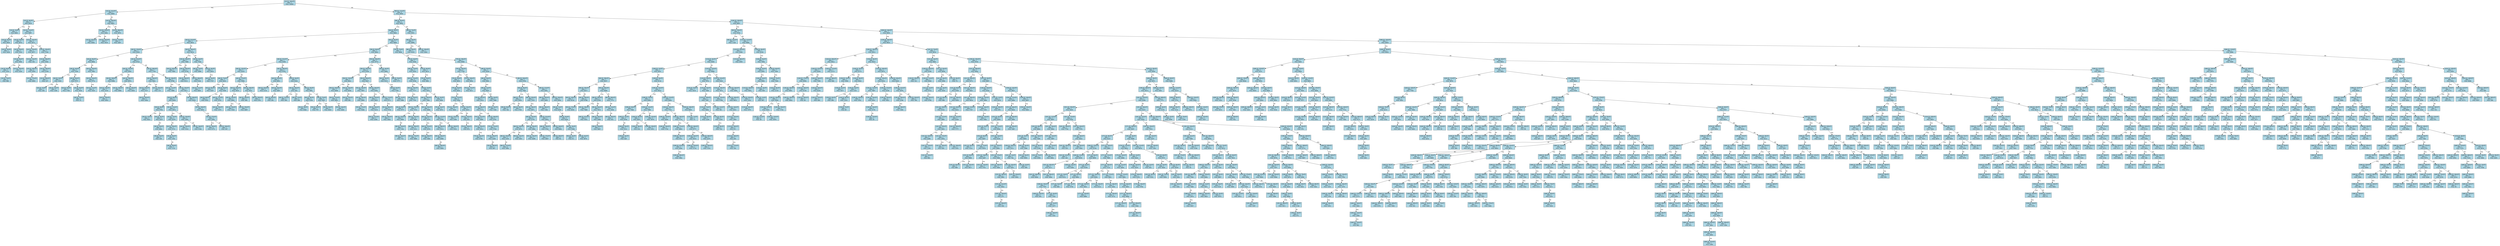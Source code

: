 digraph SmuTreap {
  node [shape=record, style=filled, fillcolor=lightblue];
  "0x4c15700" [label="(16.33, 164.67)\nHits: 1\nPrio: 10000"];
  "0x4c15700" -> "0x4bb91d0" [label="esq"];
  "0x4bb91d0" [label="(16.33, 214.67)\nHits: 1\nPrio: 9909"];
  "0x4bb91d0" -> "0x4c32d10" [label="esq"];
  "0x4c32d10" [label="(16.33, 44.67)\nHits: 1\nPrio: 9518"];
  "0x4c32d10" -> "0x4be05b0" [label="esq"];
  "0x4be05b0" [label="(16.33, 14.67)\nHits: 1\nPrio: 6683"];
  "0x4be05b0" -> "0x4bc5430" [label="dir"];
  "0x4bc5430" [label="(16.33, 34.67)\nHits: 1\nPrio: 5630"];
  "0x4bc5430" -> "0x4c1f2c0" [label="esq"];
  "0x4c1f2c0" [label="(16.33, 24.67)\nHits: 1\nPrio: 3438"];
  "0x4c32d10" -> "0x4c195b0" [label="dir"];
  "0x4c195b0" [label="(16.33, 114.67)\nHits: 2\nPrio: 9087"];
  "0x4c195b0" -> "0x4bf4f10" [label="esq"];
  "0x4bf4f10" [label="(16.33, 54.67)\nHits: 1\nPrio: 8572"];
  "0x4bf4f10" -> "0x4ba9330" [label="dir"];
  "0x4ba9330" [label="(16.33, 64.67)\nHits: 1\nPrio: 5322"];
  "0x4ba9330" -> "0x4c1a660" [label="dir"];
  "0x4c1a660" [label="(16.33, 94.67)\nHits: 1\nPrio: 4584"];
  "0x4c1a660" -> "0x4c36100" [label="esq"];
  "0x4c36100" [label="(16.33, 84.67)\nHits: 1\nPrio: 1033"];
  "0x4c36100" -> "0x4bf88c0" [label="esq"];
  "0x4bf88c0" [label="(16.33, 74.67)\nHits: 1\nPrio: 968"];
  "0x4c1a660" -> "0x4c29510" [label="dir"];
  "0x4c29510" [label="(16.33, 104.67)\nHits: 1\nPrio: 2326"];
  "0x4c195b0" -> "0x4bfbe30" [label="dir"];
  "0x4bfbe30" [label="(16.33, 144.67)\nHits: 1\nPrio: 8271"];
  "0x4bfbe30" -> "0x4c44510" [label="esq"];
  "0x4c44510" [label="(16.33, 124.67)\nHits: 1\nPrio: 4977"];
  "0x4c44510" -> "0x4c470c0" [label="dir"];
  "0x4c470c0" [label="(16.33, 134.67)\nHits: 1\nPrio: 193"];
  "0x4bfbe30" -> "0x4c03340" [label="dir"];
  "0x4c03340" [label="(16.33, 154.67)\nHits: 1\nPrio: 7336"];
  "0x4c03340" -> "0x4c44b50" [label="dir"];
  "0x4c44b50" [label="(16.33, 184.67)\nHits: 1\nPrio: 5384"];
  "0x4c44b50" -> "0x4bf0330" [label="esq"];
  "0x4bf0330" [label="(16.33, 164.67)\nHits: 2\nPrio: 2920"];
  "0x4bf0330" -> "0x4b94530" [label="dir"];
  "0x4b94530" [label="(16.33, 174.67)\nHits: 1\nPrio: 2905"];
  "0x4c44b50" -> "0x4b8d1f0" [label="dir"];
  "0x4b8d1f0" [label="(16.33, 194.67)\nHits: 1\nPrio: 5194"];
  "0x4b8d1f0" -> "0x4bedbf0" [label="dir"];
  "0x4bedbf0" [label="(16.33, 204.67)\nHits: 1\nPrio: 127"];
  "0x4bb91d0" -> "0x4bb38d0" [label="dir"];
  "0x4bb38d0" [label="(16.33, 254.67)\nHits: 1\nPrio: 8851"];
  "0x4bb38d0" -> "0x4bad310" [label="esq"];
  "0x4bad310" [label="(16.33, 234.67)\nHits: 1\nPrio: 4082"];
  "0x4bad310" -> "0x4b7d730" [label="esq"];
  "0x4b7d730" [label="(16.33, 224.67)\nHits: 1\nPrio: 4044"];
  "0x4bad310" -> "0x4bfab50" [label="dir"];
  "0x4bfab50" [label="(16.33, 244.67)\nHits: 1\nPrio: 3519"];
  "0x4bb38d0" -> "0x4c375f0" [label="dir"];
  "0x4c375f0" [label="(16.33, 264.67)\nHits: 1\nPrio: 4970"];
  "0x4c375f0" -> "0x4c3f6d0" [label="dir"];
  "0x4c3f6d0" [label="(16.33, 114.67)\nHits: 1\nPrio: 3287"];
  "0x4c15700" -> "0x4bb9810" [label="dir"];
  "0x4bb9810" [label="(96.33, 114.67)\nHits: 2\nPrio: 9959"];
  "0x4bb9810" -> "0x4be6b10" [label="esq"];
  "0x4be6b10" [label="(96.33, 64.67)\nHits: 1\nPrio: 9905"];
  "0x4be6b10" -> "0x4b8f250" [label="esq"];
  "0x4b8f250" [label="(46.33, 54.67)\nHits: 1\nPrio: 9860"];
  "0x4b8f250" -> "0x4c3bb50" [label="esq"];
  "0x4c3bb50" [label="(36.33, 214.67)\nHits: 1\nPrio: 9632"];
  "0x4c3bb50" -> "0x4bbc3a0" [label="esq"];
  "0x4bbc3a0" [label="(26.33, 134.67)\nHits: 1\nPrio: 9530"];
  "0x4bbc3a0" -> "0x4beb6d0" [label="esq"];
  "0x4beb6d0" [label="(26.33, 94.67)\nHits: 1\nPrio: 8994"];
  "0x4beb6d0" -> "0x4c1bb10" [label="esq"];
  "0x4c1bb10" [label="(26.33, 44.67)\nHits: 1\nPrio: 7526"];
  "0x4c1bb10" -> "0x4c34c20" [label="esq"];
  "0x4c34c20" [label="(26.33, 24.67)\nHits: 1\nPrio: 1639"];
  "0x4c34c20" -> "0x4c1d5e0" [label="esq"];
  "0x4c1d5e0" [label="(26.33, 14.67)\nHits: 1\nPrio: 338"];
  "0x4c34c20" -> "0x4ba9970" [label="dir"];
  "0x4ba9970" [label="(26.33, 34.67)\nHits: 1\nPrio: 1256"];
  "0x4c1bb10" -> "0x4b71b70" [label="dir"];
  "0x4b71b70" [label="(26.33, 64.67)\nHits: 1\nPrio: 5737"];
  "0x4b71b70" -> "0x4bab400" [label="esq"];
  "0x4bab400" [label="(26.33, 54.67)\nHits: 1\nPrio: 1706"];
  "0x4b71b70" -> "0x4c4a640" [label="dir"];
  "0x4c4a640" [label="(26.33, 84.67)\nHits: 1\nPrio: 3934"];
  "0x4c4a640" -> "0x4c4d190" [label="esq"];
  "0x4c4d190" [label="(26.33, 74.67)\nHits: 1\nPrio: 31"];
  "0x4beb6d0" -> "0x4c11770" [label="dir"];
  "0x4c11770" [label="(26.33, 104.67)\nHits: 1\nPrio: 7983"];
  "0x4c11770" -> "0x4b85440" [label="dir"];
  "0x4b85440" [label="(26.33, 124.67)\nHits: 1\nPrio: 5772"];
  "0x4b85440" -> "0x4b959d0" [label="esq"];
  "0x4b959d0" [label="(26.33, 114.67)\nHits: 2\nPrio: 3325"];
  "0x4bbc3a0" -> "0x4c13260" [label="dir"];
  "0x4c13260" [label="(26.33, 214.67)\nHits: 1\nPrio: 8723"];
  "0x4c13260" -> "0x4c2a370" [label="esq"];
  "0x4c2a370" [label="(26.33, 174.67)\nHits: 1\nPrio: 8383"];
  "0x4c2a370" -> "0x4b8ec10" [label="esq"];
  "0x4b8ec10" [label="(26.33, 164.67)\nHits: 2\nPrio: 8366"];
  "0x4b8ec10" -> "0x4bba690" [label="esq"];
  "0x4bba690" [label="(26.33, 144.67)\nHits: 1\nPrio: 3334"];
  "0x4bba690" -> "0x4c2d0b0" [label="dir"];
  "0x4c2d0b0" [label="(26.33, 154.67)\nHits: 1\nPrio: 1853"];
  "0x4c2a370" -> "0x4bda3c0" [label="dir"];
  "0x4bda3c0" [label="(26.33, 194.67)\nHits: 1\nPrio: 6874"];
  "0x4bda3c0" -> "0x4c2b7d0" [label="esq"];
  "0x4c2b7d0" [label="(26.33, 184.67)\nHits: 1\nPrio: 4986"];
  "0x4bda3c0" -> "0x4bc8bd0" [label="dir"];
  "0x4bc8bd0" [label="(26.33, 204.67)\nHits: 1\nPrio: 2830"];
  "0x4c13260" -> "0x4b96010" [label="dir"];
  "0x4b96010" [label="(26.33, 264.67)\nHits: 1\nPrio: 7744"];
  "0x4b96010" -> "0x4c01030" [label="esq"];
  "0x4c01030" [label="(26.33, 244.67)\nHits: 1\nPrio: 5641"];
  "0x4c01030" -> "0x4bcff70" [label="esq"];
  "0x4bcff70" [label="(26.33, 234.67)\nHits: 1\nPrio: 2727"];
  "0x4bcff70" -> "0x4bc2290" [label="esq"];
  "0x4bc2290" [label="(26.33, 224.67)\nHits: 1\nPrio: 1044"];
  "0x4c01030" -> "0x4c3b510" [label="dir"];
  "0x4c3b510" [label="(26.33, 254.67)\nHits: 1\nPrio: 110"];
  "0x4b96010" -> "0x4c4a860" [label="dir"];
  "0x4c4a860" [label="(26.33, 164.67)\nHits: 1\nPrio: 6798"];
  "0x4c4a860" -> "0x4c223e0" [label="esq"];
  "0x4c223e0" [label="(26.33, 114.67)\nHits: 1\nPrio: 1889"];
  "0x4c4a860" -> "0x4c22600" [label="dir"];
  "0x4c22600" [label="(36.33, 154.67)\nHits: 1\nPrio: 6611"];
  "0x4c22600" -> "0x4b73050" [label="esq"];
  "0x4b73050" [label="(36.33, 64.67)\nHits: 1\nPrio: 6430"];
  "0x4b73050" -> "0x4be0fe0" [label="esq"];
  "0x4be0fe0" [label="(36.33, 24.67)\nHits: 1\nPrio: 5792"];
  "0x4be0fe0" -> "0x4bad950" [label="esq"];
  "0x4bad950" [label="(36.33, 14.67)\nHits: 1\nPrio: 5631"];
  "0x4be0fe0" -> "0x4be8990" [label="dir"];
  "0x4be8990" [label="(36.33, 34.67)\nHits: 1\nPrio: 5237"];
  "0x4be8990" -> "0x4b85a80" [label="dir"];
  "0x4b85a80" [label="(36.33, 44.67)\nHits: 1\nPrio: 4482"];
  "0x4b85a80" -> "0x4bd84f0" [label="dir"];
  "0x4bd84f0" [label="(36.33, 54.67)\nHits: 1\nPrio: 238"];
  "0x4b73050" -> "0x4b8db90" [label="dir"];
  "0x4b8db90" [label="(36.33, 114.67)\nHits: 2\nPrio: 4915"];
  "0x4b8db90" -> "0x4c01670" [label="esq"];
  "0x4c01670" [label="(36.33, 74.67)\nHits: 1\nPrio: 4279"];
  "0x4c01670" -> "0x4bfe950" [label="dir"];
  "0x4bfe950" [label="(36.33, 104.67)\nHits: 1\nPrio: 3715"];
  "0x4bfe950" -> "0x4c33780" [label="esq"];
  "0x4c33780" [label="(36.33, 84.67)\nHits: 1\nPrio: 1352"];
  "0x4c33780" -> "0x4c0f850" [label="dir"];
  "0x4c0f850" [label="(36.33, 94.67)\nHits: 1\nPrio: 1132"];
  "0x4b8db90" -> "0x4c17cc0" [label="dir"];
  "0x4c17cc0" [label="(36.33, 134.67)\nHits: 1\nPrio: 3383"];
  "0x4c17cc0" -> "0x4bf0b20" [label="esq"];
  "0x4bf0b20" [label="(36.33, 124.67)\nHits: 1\nPrio: 1018"];
  "0x4c17cc0" -> "0x4b96440" [label="dir"];
  "0x4b96440" [label="(36.33, 144.67)\nHits: 1\nPrio: 2184"];
  "0x4c22600" -> "0x4bc6050" [label="dir"];
  "0x4bc6050" [label="(36.33, 204.67)\nHits: 1\nPrio: 6430"];
  "0x4bc6050" -> "0x4be32e0" [label="esq"];
  "0x4be32e0" [label="(36.33, 194.67)\nHits: 1\nPrio: 5055"];
  "0x4be32e0" -> "0x4bca050" [label="esq"];
  "0x4bca050" [label="(36.33, 174.67)\nHits: 1\nPrio: 2262"];
  "0x4bca050" -> "0x4ba6b90" [label="esq"];
  "0x4ba6b90" [label="(36.33, 164.67)\nHits: 2\nPrio: 2173"];
  "0x4bca050" -> "0x4bf1160" [label="dir"];
  "0x4bf1160" [label="(36.33, 184.67)\nHits: 1\nPrio: 347"];
  "0x4c3bb50" -> "0x4c2e560" [label="dir"];
  "0x4c2e560" [label="(36.33, 164.67)\nHits: 1\nPrio: 9016"];
  "0x4c2e560" -> "0x4c18f70" [label="esq"];
  "0x4c18f70" [label="(36.33, 234.67)\nHits: 1\nPrio: 7686"];
  "0x4c18f70" -> "0x4b7aa00" [label="esq"];
  "0x4b7aa00" [label="(36.33, 224.67)\nHits: 1\nPrio: 7085"];
  "0x4c18f70" -> "0x4b974f0" [label="dir"];
  "0x4b974f0" [label="(36.33, 254.67)\nHits: 1\nPrio: 6726"];
  "0x4b974f0" -> "0x4bce670" [label="esq"];
  "0x4bce670" [label="(36.33, 244.67)\nHits: 1\nPrio: 6313"];
  "0x4b974f0" -> "0x4c0c8b0" [label="dir"];
  "0x4c0c8b0" [label="(36.33, 264.67)\nHits: 1\nPrio: 5148"];
  "0x4c0c8b0" -> "0x4bf7e90" [label="dir"];
  "0x4bf7e90" [label="(36.33, 114.67)\nHits: 1\nPrio: 4640"];
  "0x4c2e560" -> "0x4c1c550" [label="dir"];
  "0x4c1c550" [label="(46.33, 24.67)\nHits: 1\nPrio: 7526"];
  "0x4c1c550" -> "0x4c07450" [label="esq"];
  "0x4c07450" [label="(46.33, 14.67)\nHits: 1\nPrio: 2699"];
  "0x4c1c550" -> "0x4c3dc90" [label="dir"];
  "0x4c3dc90" [label="(46.33, 44.67)\nHits: 1\nPrio: 6834"];
  "0x4c3dc90" -> "0x4c4bb00" [label="esq"];
  "0x4c4bb00" [label="(46.33, 34.67)\nHits: 1\nPrio: 1727"];
  "0x4b8f250" -> "0x4bdfb70" [label="dir"];
  "0x4bdfb70" [label="(66.33, 64.67)\nHits: 1\nPrio: 9848"];
  "0x4bdfb70" -> "0x4b8c990" [label="esq"];
  "0x4b8c990" [label="(56.33, 94.67)\nHits: 1\nPrio: 9842"];
  "0x4b8c990" -> "0x4c3e6d0" [label="esq"];
  "0x4c3e6d0" [label="(46.33, 214.67)\nHits: 1\nPrio: 9356"];
  "0x4c3e6d0" -> "0x4bac680" [label="esq"];
  "0x4bac680" [label="(46.33, 124.67)\nHits: 1\nPrio: 9225"];
  "0x4bac680" -> "0x4bb7090" [label="esq"];
  "0x4bb7090" [label="(46.33, 74.67)\nHits: 1\nPrio: 8203"];
  "0x4bb7090" -> "0x4bcf930" [label="esq"];
  "0x4bcf930" [label="(46.33, 64.67)\nHits: 1\nPrio: 4347"];
  "0x4bb7090" -> "0x4c4c530" [label="dir"];
  "0x4c4c530" [label="(46.33, 94.67)\nHits: 1\nPrio: 5394"];
  "0x4c4c530" -> "0x4c0f210" [label="esq"];
  "0x4c0f210" [label="(46.33, 84.67)\nHits: 1\nPrio: 5351"];
  "0x4c4c530" -> "0x4bc3b50" [label="dir"];
  "0x4bc3b50" [label="(46.33, 114.67)\nHits: 2\nPrio: 5152"];
  "0x4bc3b50" -> "0x4b90b50" [label="esq"];
  "0x4b90b50" [label="(46.33, 104.67)\nHits: 1\nPrio: 1475"];
  "0x4bac680" -> "0x4bb4520" [label="dir"];
  "0x4bb4520" [label="(46.33, 174.67)\nHits: 1\nPrio: 5580"];
  "0x4bb4520" -> "0x4bebd10" [label="esq"];
  "0x4bebd10" [label="(46.33, 164.67)\nHits: 2\nPrio: 4919"];
  "0x4bebd10" -> "0x4c4e460" [label="esq"];
  "0x4c4e460" [label="(46.33, 144.67)\nHits: 1\nPrio: 4563"];
  "0x4c4e460" -> "0x4b88360" [label="esq"];
  "0x4b88360" [label="(46.33, 134.67)\nHits: 1\nPrio: 1529"];
  "0x4c4e460" -> "0x4ba24d0" [label="dir"];
  "0x4ba24d0" [label="(46.33, 154.67)\nHits: 1\nPrio: 2997"];
  "0x4bb4520" -> "0x4becd60" [label="dir"];
  "0x4becd60" [label="(46.33, 194.67)\nHits: 1\nPrio: 4031"];
  "0x4becd60" -> "0x4bbc180" [label="esq"];
  "0x4bbc180" [label="(46.33, 184.67)\nHits: 1\nPrio: 369"];
  "0x4becd60" -> "0x4c38460" [label="dir"];
  "0x4c38460" [label="(46.33, 204.67)\nHits: 1\nPrio: 2761"];
  "0x4c3e6d0" -> "0x4c051e0" [label="dir"];
  "0x4c051e0" [label="(46.33, 264.67)\nHits: 1\nPrio: 8702"];
  "0x4c051e0" -> "0x4bfdf10" [label="esq"];
  "0x4bfdf10" [label="(46.33, 234.67)\nHits: 1\nPrio: 6951"];
  "0x4bfdf10" -> "0x4bbacd0" [label="esq"];
  "0x4bbacd0" [label="(46.33, 224.67)\nHits: 1\nPrio: 2134"];
  "0x4bfdf10" -> "0x4c06450" [label="dir"];
  "0x4c06450" [label="(46.33, 244.67)\nHits: 1\nPrio: 2807"];
  "0x4c06450" -> "0x4b83740" [label="dir"];
  "0x4b83740" [label="(46.33, 254.67)\nHits: 1\nPrio: 281"];
  "0x4c051e0" -> "0x4ba7e30" [label="dir"];
  "0x4ba7e30" [label="(56.33, 24.67)\nHits: 1\nPrio: 6343"];
  "0x4ba7e30" -> "0x4bee430" [label="esq"];
  "0x4bee430" [label="(46.33, 164.67)\nHits: 1\nPrio: 544"];
  "0x4bee430" -> "0x4c27e70" [label="esq"];
  "0x4c27e70" [label="(46.33, 114.67)\nHits: 1\nPrio: 309"];
  "0x4bee430" -> "0x4c13c90" [label="dir"];
  "0x4c13c90" [label="(56.33, 14.67)\nHits: 1\nPrio: 298"];
  "0x4ba7e30" -> "0x4c1a020" [label="dir"];
  "0x4c1a020" [label="(56.33, 54.67)\nHits: 1\nPrio: 5991"];
  "0x4c1a020" -> "0x4be9400" [label="esq"];
  "0x4be9400" [label="(56.33, 44.67)\nHits: 1\nPrio: 5106"];
  "0x4be9400" -> "0x4b866d0" [label="esq"];
  "0x4b866d0" [label="(56.33, 34.67)\nHits: 1\nPrio: 4568"];
  "0x4c1a020" -> "0x4c271f0" [label="dir"];
  "0x4c271f0" [label="(56.33, 74.67)\nHits: 1\nPrio: 5267"];
  "0x4c271f0" -> "0x4b82ef0" [label="esq"];
  "0x4b82ef0" [label="(56.33, 64.67)\nHits: 1\nPrio: 757"];
  "0x4c271f0" -> "0x4b77260" [label="dir"];
  "0x4b77260" [label="(56.33, 84.67)\nHits: 1\nPrio: 4920"];
  "0x4b8c990" -> "0x4b96eb0" [label="dir"];
  "0x4b96eb0" [label="(56.33, 164.67)\nHits: 1\nPrio: 9773"];
  "0x4b96eb0" -> "0x4b89400" [label="esq"];
  "0x4b89400" [label="(56.33, 164.67)\nHits: 2\nPrio: 9709"];
  "0x4b89400" -> "0x4bd5e10" [label="esq"];
  "0x4bd5e10" [label="(56.33, 134.67)\nHits: 1\nPrio: 6621"];
  "0x4bd5e10" -> "0x4c242f0" [label="esq"];
  "0x4c242f0" [label="(56.33, 104.67)\nHits: 1\nPrio: 6088"];
  "0x4c242f0" -> "0x4bc68d0" [label="dir"];
  "0x4bc68d0" [label="(56.33, 114.67)\nHits: 2\nPrio: 2901"];
  "0x4bc68d0" -> "0x4b7f1a0" [label="dir"];
  "0x4b7f1a0" [label="(56.33, 124.67)\nHits: 1\nPrio: 2400"];
  "0x4bd5e10" -> "0x4c28cc0" [label="dir"];
  "0x4c28cc0" [label="(56.33, 144.67)\nHits: 1\nPrio: 6446"];
  "0x4c28cc0" -> "0x4c3f0b0" [label="dir"];
  "0x4c3f0b0" [label="(56.33, 154.67)\nHits: 1\nPrio: 961"];
  "0x4b89400" -> "0x4c0c090" [label="dir"];
  "0x4c0c090" [label="(56.33, 204.67)\nHits: 1\nPrio: 9427"];
  "0x4c0c090" -> "0x4b86d10" [label="esq"];
  "0x4b86d10" [label="(56.33, 194.67)\nHits: 1\nPrio: 7857"];
  "0x4b86d10" -> "0x4ba1060" [label="esq"];
  "0x4ba1060" [label="(56.33, 184.67)\nHits: 1\nPrio: 5895"];
  "0x4ba1060" -> "0x4be5e80" [label="esq"];
  "0x4be5e80" [label="(56.33, 174.67)\nHits: 1\nPrio: 5380"];
  "0x4c0c090" -> "0x4bafc90" [label="dir"];
  "0x4bafc90" [label="(56.33, 244.67)\nHits: 1\nPrio: 9300"];
  "0x4bafc90" -> "0x4b9e770" [label="esq"];
  "0x4b9e770" [label="(56.33, 234.67)\nHits: 1\nPrio: 5625"];
  "0x4b9e770" -> "0x4c04ba0" [label="esq"];
  "0x4c04ba0" [label="(56.33, 224.67)\nHits: 1\nPrio: 5219"];
  "0x4c04ba0" -> "0x4b79d80" [label="esq"];
  "0x4b79d80" [label="(56.33, 214.67)\nHits: 1\nPrio: 2306"];
  "0x4bafc90" -> "0x4bf2e80" [label="dir"];
  "0x4bf2e80" [label="(56.33, 114.67)\nHits: 1\nPrio: 6711"];
  "0x4bf2e80" -> "0x4c3ce10" [label="esq"];
  "0x4c3ce10" [label="(56.33, 264.67)\nHits: 1\nPrio: 5736"];
  "0x4c3ce10" -> "0x4c43050" [label="esq"];
  "0x4c43050" [label="(56.33, 254.67)\nHits: 1\nPrio: 3920"];
  "0x4b96eb0" -> "0x4b843a0" [label="dir"];
  "0x4b843a0" [label="(66.33, 44.67)\nHits: 1\nPrio: 9690"];
  "0x4b843a0" -> "0x4bdbe60" [label="esq"];
  "0x4bdbe60" [label="(66.33, 34.67)\nHits: 1\nPrio: 9315"];
  "0x4bdbe60" -> "0x4b6f0a0" [label="esq"];
  "0x4b6f0a0" [label="(66.33, 24.67)\nHits: 1\nPrio: 7794"];
  "0x4b6f0a0" -> "0x4b7df50" [label="esq"];
  "0x4b7df50" [label="(66.33, 14.67)\nHits: 1\nPrio: 1088"];
  "0x4b843a0" -> "0x4bb3290" [label="dir"];
  "0x4bb3290" [label="(66.33, 54.67)\nHits: 1\nPrio: 1777"];
  "0x4bdfb70" -> "0x4bf63a0" [label="dir"];
  "0x4bf63a0" [label="(76.33, 74.67)\nHits: 1\nPrio: 9806"];
  "0x4bf63a0" -> "0x4b9a400" [label="esq"];
  "0x4b9a400" [label="(76.33, 44.67)\nHits: 1\nPrio: 9300"];
  "0x4b9a400" -> "0x4bae5d0" [label="esq"];
  "0x4bae5d0" [label="(66.33, 74.67)\nHits: 1\nPrio: 9293"];
  "0x4bae5d0" -> "0x4b75570" [label="dir"];
  "0x4b75570" [label="(66.33, 114.67)\nHits: 2\nPrio: 8168"];
  "0x4b75570" -> "0x4c2ce90" [label="esq"];
  "0x4c2ce90" [label="(66.33, 104.67)\nHits: 1\nPrio: 7717"];
  "0x4c2ce90" -> "0x4ba37b0" [label="esq"];
  "0x4ba37b0" [label="(66.33, 94.67)\nHits: 1\nPrio: 7191"];
  "0x4ba37b0" -> "0x4c167c0" [label="esq"];
  "0x4c167c0" [label="(66.33, 84.67)\nHits: 1\nPrio: 5777"];
  "0x4b75570" -> "0x4b98750" [label="dir"];
  "0x4b98750" [label="(76.33, 14.67)\nHits: 1\nPrio: 7670"];
  "0x4b98750" -> "0x4c4faf0" [label="esq"];
  "0x4c4faf0" [label="(66.33, 194.67)\nHits: 1\nPrio: 7584"];
  "0x4c4faf0" -> "0x4b76a10" [label="esq"];
  "0x4b76a10" [label="(66.33, 154.67)\nHits: 1\nPrio: 7374"];
  "0x4b76a10" -> "0x4c4c930" [label="esq"];
  "0x4c4c930" [label="(66.33, 124.67)\nHits: 1\nPrio: 5949"];
  "0x4c4c930" -> "0x4c48540" [label="dir"];
  "0x4c48540" [label="(66.33, 134.67)\nHits: 1\nPrio: 1184"];
  "0x4c48540" -> "0x4bb0920" [label="dir"];
  "0x4bb0920" [label="(66.33, 144.67)\nHits: 1\nPrio: 714"];
  "0x4b76a10" -> "0x4ba9db0" [label="dir"];
  "0x4ba9db0" [label="(66.33, 164.67)\nHits: 2\nPrio: 4600"];
  "0x4ba9db0" -> "0x4c419c0" [label="dir"];
  "0x4c419c0" [label="(66.33, 184.67)\nHits: 1\nPrio: 4101"];
  "0x4c419c0" -> "0x4b7c4d0" [label="esq"];
  "0x4b7c4d0" [label="(66.33, 174.67)\nHits: 1\nPrio: 3896"];
  "0x4c4faf0" -> "0x4c30e00" [label="dir"];
  "0x4c30e00" [label="(66.33, 234.67)\nHits: 1\nPrio: 6988"];
  "0x4c30e00" -> "0x4b74f30" [label="esq"];
  "0x4b74f30" [label="(66.33, 224.67)\nHits: 1\nPrio: 3070"];
  "0x4b74f30" -> "0x4c45de0" [label="esq"];
  "0x4c45de0" [label="(66.33, 214.67)\nHits: 1\nPrio: 2476"];
  "0x4c45de0" -> "0x4ba71d0" [label="esq"];
  "0x4ba71d0" [label="(66.33, 204.67)\nHits: 1\nPrio: 1660"];
  "0x4c30e00" -> "0x4b997b0" [label="dir"];
  "0x4b997b0" [label="(66.33, 114.67)\nHits: 1\nPrio: 6349"];
  "0x4b997b0" -> "0x4b721b0" [label="esq"];
  "0x4b721b0" [label="(66.33, 244.67)\nHits: 1\nPrio: 5212"];
  "0x4b721b0" -> "0x4b73eb0" [label="dir"];
  "0x4b73eb0" [label="(66.33, 254.67)\nHits: 1\nPrio: 4068"];
  "0x4b73eb0" -> "0x4bf44d0" [label="dir"];
  "0x4bf44d0" [label="(66.33, 264.67)\nHits: 1\nPrio: 3859"];
  "0x4b997b0" -> "0x4bfb5c0" [label="dir"];
  "0x4bfb5c0" [label="(66.33, 164.67)\nHits: 1\nPrio: 2533"];
  "0x4b98750" -> "0x4b90510" [label="dir"];
  "0x4b90510" [label="(76.33, 34.67)\nHits: 1\nPrio: 5408"];
  "0x4b90510" -> "0x4c2c640" [label="esq"];
  "0x4c2c640" [label="(76.33, 24.67)\nHits: 1\nPrio: 2973"];
  "0x4b9a400" -> "0x4b938f0" [label="dir"];
  "0x4b938f0" [label="(76.33, 64.67)\nHits: 1\nPrio: 4614"];
  "0x4b938f0" -> "0x4c23070" [label="esq"];
  "0x4c23070" [label="(76.33, 54.67)\nHits: 1\nPrio: 3891"];
  "0x4bf63a0" -> "0x4bb53e0" [label="dir"];
  "0x4bb53e0" [label="(76.33, 194.67)\nHits: 1\nPrio: 9568"];
  "0x4bb53e0" -> "0x4b7fbb0" [label="esq"];
  "0x4b7fbb0" [label="(76.33, 164.67)\nHits: 2\nPrio: 7740"];
  "0x4b7fbb0" -> "0x4b828b0" [label="esq"];
  "0x4b828b0" [label="(76.33, 84.67)\nHits: 1\nPrio: 6653"];
  "0x4b828b0" -> "0x4bd0e10" [label="dir"];
  "0x4bd0e10" [label="(76.33, 94.67)\nHits: 1\nPrio: 6553"];
  "0x4bd0e10" -> "0x4bc6270" [label="dir"];
  "0x4bc6270" [label="(76.33, 114.67)\nHits: 2\nPrio: 5344"];
  "0x4bc6270" -> "0x4bd9740" [label="esq"];
  "0x4bd9740" [label="(76.33, 104.67)\nHits: 1\nPrio: 4946"];
  "0x4bc6270" -> "0x4bea840" [label="dir"];
  "0x4bea840" [label="(76.33, 134.67)\nHits: 1\nPrio: 3615"];
  "0x4bea840" -> "0x4c4cb50" [label="esq"];
  "0x4c4cb50" [label="(76.33, 124.67)\nHits: 1\nPrio: 2306"];
  "0x4bea840" -> "0x4c47500" [label="dir"];
  "0x4c47500" [label="(76.33, 154.67)\nHits: 1\nPrio: 903"];
  "0x4c47500" -> "0x4bda800" [label="esq"];
  "0x4bda800" [label="(76.33, 144.67)\nHits: 1\nPrio: 874"];
  "0x4b7fbb0" -> "0x4b81ab0" [label="dir"];
  "0x4b81ab0" [label="(76.33, 184.67)\nHits: 1\nPrio: 6602"];
  "0x4b81ab0" -> "0x4c09990" [label="esq"];
  "0x4c09990" [label="(76.33, 174.67)\nHits: 1\nPrio: 4011"];
  "0x4bb53e0" -> "0x4bb8750" [label="dir"];
  "0x4bb8750" [label="(86.33, 54.67)\nHits: 1\nPrio: 9529"];
  "0x4bb8750" -> "0x4bd2670" [label="esq"];
  "0x4bd2670" [label="(86.33, 44.67)\nHits: 1\nPrio: 9081"];
  "0x4bd2670" -> "0x4bbcc00" [label="esq"];
  "0x4bbcc00" [label="(86.33, 14.67)\nHits: 1\nPrio: 8047"];
  "0x4bbcc00" -> "0x4c324c0" [label="esq"];
  "0x4c324c0" [label="(76.33, 204.67)\nHits: 1\nPrio: 5512"];
  "0x4c324c0" -> "0x4c08d30" [label="dir"];
  "0x4c08d30" [label="(76.33, 244.67)\nHits: 1\nPrio: 5172"];
  "0x4c08d30" -> "0x4ba4440" [label="esq"];
  "0x4ba4440" [label="(76.33, 214.67)\nHits: 1\nPrio: 5085"];
  "0x4ba4440" -> "0x4ba2f50" [label="dir"];
  "0x4ba2f50" [label="(76.33, 234.67)\nHits: 1\nPrio: 2814"];
  "0x4ba2f50" -> "0x4bdb820" [label="esq"];
  "0x4bdb820" [label="(76.33, 224.67)\nHits: 1\nPrio: 2758"];
  "0x4c08d30" -> "0x4c2f170" [label="dir"];
  "0x4c2f170" [label="(76.33, 164.67)\nHits: 1\nPrio: 4791"];
  "0x4c2f170" -> "0x4c50980" [label="esq"];
  "0x4c50980" [label="(76.33, 114.67)\nHits: 1\nPrio: 3709"];
  "0x4c50980" -> "0x4b8aac0" [label="esq"];
  "0x4b8aac0" [label="(76.33, 254.67)\nHits: 1\nPrio: 2246"];
  "0x4b8aac0" -> "0x4b6e620" [label="dir"];
  "0x4b6e620" [label="(76.33, 264.67)\nHits: 1\nPrio: 887"];
  "0x4bbcc00" -> "0x4c123f0" [label="dir"];
  "0x4c123f0" [label="(86.33, 24.67)\nHits: 1\nPrio: 7488"];
  "0x4c123f0" -> "0x4b9c2d0" [label="dir"];
  "0x4b9c2d0" [label="(86.33, 34.67)\nHits: 1\nPrio: 1306"];
  "0x4bb8750" -> "0x4c50130" [label="dir"];
  "0x4c50130" [label="(86.33, 244.67)\nHits: 1\nPrio: 8790"];
  "0x4c50130" -> "0x4ba20d0" [label="esq"];
  "0x4ba20d0" [label="(86.33, 94.67)\nHits: 1\nPrio: 7982"];
  "0x4ba20d0" -> "0x4c0b200" [label="esq"];
  "0x4c0b200" [label="(86.33, 74.67)\nHits: 1\nPrio: 5054"];
  "0x4c0b200" -> "0x4c11db0" [label="esq"];
  "0x4c11db0" [label="(86.33, 64.67)\nHits: 1\nPrio: 182"];
  "0x4c0b200" -> "0x4c03f50" [label="dir"];
  "0x4c03f50" [label="(86.33, 84.67)\nHits: 1\nPrio: 2748"];
  "0x4ba20d0" -> "0x4c1aca0" [label="dir"];
  "0x4c1aca0" [label="(86.33, 234.67)\nHits: 1\nPrio: 7315"];
  "0x4c1aca0" -> "0x4bd1e50" [label="esq"];
  "0x4bd1e50" [label="(86.33, 184.67)\nHits: 1\nPrio: 6971"];
  "0x4bd1e50" -> "0x4befad0" [label="esq"];
  "0x4befad0" [label="(86.33, 144.67)\nHits: 1\nPrio: 5776"];
  "0x4befad0" -> "0x4c491a0" [label="esq"];
  "0x4c491a0" [label="(86.33, 124.67)\nHits: 1\nPrio: 4574"];
  "0x4c491a0" -> "0x4c21580" [label="esq"];
  "0x4c21580" [label="(86.33, 104.67)\nHits: 1\nPrio: 3150"];
  "0x4c21580" -> "0x4bb4960" [label="dir"];
  "0x4bb4960" [label="(86.33, 114.67)\nHits: 2\nPrio: 1994"];
  "0x4c491a0" -> "0x4b6fcd0" [label="dir"];
  "0x4b6fcd0" [label="(86.33, 134.67)\nHits: 1\nPrio: 2363"];
  "0x4befad0" -> "0x4b87d40" [label="dir"];
  "0x4b87d40" [label="(86.33, 164.67)\nHits: 2\nPrio: 4684"];
  "0x4b87d40" -> "0x4c3d250" [label="esq"];
  "0x4c3d250" [label="(86.33, 154.67)\nHits: 1\nPrio: 4296"];
  "0x4b87d40" -> "0x4b8b100" [label="dir"];
  "0x4b8b100" [label="(86.33, 174.67)\nHits: 1\nPrio: 2847"];
  "0x4bd1e50" -> "0x4c23cb0" [label="dir"];
  "0x4c23cb0" [label="(86.33, 214.67)\nHits: 1\nPrio: 6932"];
  "0x4c23cb0" -> "0x4c40d70" [label="esq"];
  "0x4c40d70" [label="(86.33, 194.67)\nHits: 1\nPrio: 2762"];
  "0x4c40d70" -> "0x4bcb4d0" [label="dir"];
  "0x4bcb4d0" [label="(86.33, 204.67)\nHits: 1\nPrio: 82"];
  "0x4c23cb0" -> "0x4c10ae0" [label="dir"];
  "0x4c10ae0" [label="(86.33, 224.67)\nHits: 1\nPrio: 6082"];
  "0x4c50130" -> "0x4c31620" [label="dir"];
  "0x4c31620" [label="(86.33, 114.67)\nHits: 1\nPrio: 6591"];
  "0x4c31620" -> "0x4c3c7d0" [label="esq"];
  "0x4c3c7d0" [label="(86.33, 254.67)\nHits: 1\nPrio: 4265"];
  "0x4c3c7d0" -> "0x4b75bb0" [label="dir"];
  "0x4b75bb0" [label="(86.33, 264.67)\nHits: 1\nPrio: 1394"];
  "0x4c31620" -> "0x4bf6e10" [label="dir"];
  "0x4bf6e10" [label="(86.33, 164.67)\nHits: 1\nPrio: 6504"];
  "0x4bf6e10" -> "0x4bd59d0" [label="dir"];
  "0x4bd59d0" [label="(96.33, 14.67)\nHits: 1\nPrio: 6356"];
  "0x4bd59d0" -> "0x4bf2440" [label="dir"];
  "0x4bf2440" [label="(96.33, 54.67)\nHits: 1\nPrio: 6329"];
  "0x4bf2440" -> "0x4b727f0" [label="esq"];
  "0x4b727f0" [label="(96.33, 34.67)\nHits: 1\nPrio: 5369"];
  "0x4b727f0" -> "0x4c0a7d0" [label="esq"];
  "0x4c0a7d0" [label="(96.33, 24.67)\nHits: 1\nPrio: 01"];
  "0x4b727f0" -> "0x4c3c190" [label="dir"];
  "0x4c3c190" [label="(96.33, 44.67)\nHits: 1\nPrio: 4674"];
  "0x4be6b10" -> "0x4c34400" [label="dir"];
  "0x4c34400" [label="(96.33, 74.67)\nHits: 1\nPrio: 9301"];
  "0x4c34400" -> "0x4c07e90" [label="dir"];
  "0x4c07e90" [label="(96.33, 94.67)\nHits: 1\nPrio: 8899"];
  "0x4c07e90" -> "0x4bccbc0" [label="esq"];
  "0x4bccbc0" [label="(96.33, 84.67)\nHits: 1\nPrio: 4235"];
  "0x4c07e90" -> "0x4c2f9d0" [label="dir"];
  "0x4c2f9d0" [label="(96.33, 104.67)\nHits: 1\nPrio: 2492"];
  "0x4bb9810" -> "0x4b78d30" [label="dir"];
  "0x4b78d30" [label="(126.33, 104.67)\nHits: 1\nPrio: 9957"];
  "0x4b78d30" -> "0x4c14ee0" [label="esq"];
  "0x4c14ee0" [label="(96.33, 134.67)\nHits: 1\nPrio: 9709"];
  "0x4c14ee0" -> "0x4bab840" [label="esq"];
  "0x4bab840" [label="(96.33, 124.67)\nHits: 1\nPrio: 1128"];
  "0x4c14ee0" -> "0x4bd4320" [label="dir"];
  "0x4bd4320" [label="(116.33, 114.67)\nHits: 1\nPrio: 9480"];
  "0x4bd4320" -> "0x4c25960" [label="esq"];
  "0x4c25960" [label="(116.33, 254.67)\nHits: 1\nPrio: 9369"];
  "0x4c25960" -> "0x4c35480" [label="esq"];
  "0x4c35480" [label="(116.33, 24.67)\nHits: 1\nPrio: 9365"];
  "0x4c35480" -> "0x4bf69e0" [label="esq"];
  "0x4bf69e0" [label="(106.33, 14.67)\nHits: 1\nPrio: 9251"];
  "0x4bf69e0" -> "0x4bfa120" [label="esq"];
  "0x4bfa120" [label="(96.33, 184.67)\nHits: 1\nPrio: 9037"];
  "0x4bfa120" -> "0x4c09bb0" [label="esq"];
  "0x4c09bb0" [label="(96.33, 154.67)\nHits: 1\nPrio: 9017"];
  "0x4c09bb0" -> "0x4b85010" [label="esq"];
  "0x4b85010" [label="(96.33, 144.67)\nHits: 1\nPrio: 8118"];
  "0x4c09bb0" -> "0x4c0d110" [label="dir"];
  "0x4c0d110" [label="(96.33, 164.67)\nHits: 2\nPrio: 6788"];
  "0x4c0d110" -> "0x4c4d7d0" [label="dir"];
  "0x4c4d7d0" [label="(96.33, 174.67)\nHits: 1\nPrio: 4030"];
  "0x4bfa120" -> "0x4c46c80" [label="dir"];
  "0x4c46c80" [label="(96.33, 254.67)\nHits: 1\nPrio: 8968"];
  "0x4c46c80" -> "0x4bc1c50" [label="esq"];
  "0x4bc1c50" [label="(96.33, 204.67)\nHits: 1\nPrio: 8700"];
  "0x4bc1c50" -> "0x4bd6890" [label="esq"];
  "0x4bd6890" [label="(96.33, 194.67)\nHits: 1\nPrio: 7889"];
  "0x4bc1c50" -> "0x4beec90" [label="dir"];
  "0x4beec90" [label="(96.33, 224.67)\nHits: 1\nPrio: 7815"];
  "0x4beec90" -> "0x4b9f770" [label="esq"];
  "0x4b9f770" [label="(96.33, 214.67)\nHits: 1\nPrio: 5551"];
  "0x4beec90" -> "0x4c48d60" [label="dir"];
  "0x4c48d60" [label="(96.33, 244.67)\nHits: 1\nPrio: 5488"];
  "0x4c48d60" -> "0x4c46420" [label="esq"];
  "0x4c46420" [label="(96.33, 234.67)\nHits: 1\nPrio: 3667"];
  "0x4c46c80" -> "0x4bd72d0" [label="dir"];
  "0x4bd72d0" [label="(96.33, 264.67)\nHits: 1\nPrio: 7771"];
  "0x4bd72d0" -> "0x4c513f0" [label="dir"];
  "0x4c513f0" [label="(96.33, 114.67)\nHits: 1\nPrio: 2558"];
  "0x4c513f0" -> "0x4c199e0" [label="dir"];
  "0x4c199e0" [label="(96.33, 164.67)\nHits: 1\nPrio: 931"];
  "0x4bf69e0" -> "0x4bcaa90" [label="dir"];
  "0x4bcaa90" [label="(106.33, 24.67)\nHits: 1\nPrio: 9118"];
  "0x4bcaa90" -> "0x4b9cd60" [label="dir"];
  "0x4b9cd60" [label="(106.33, 134.67)\nHits: 1\nPrio: 8523"];
  "0x4b9cd60" -> "0x4c42430" [label="esq"];
  "0x4c42430" [label="(106.33, 74.67)\nHits: 1\nPrio: 8365"];
  "0x4c42430" -> "0x4bbb920" [label="esq"];
  "0x4bbb920" [label="(106.33, 64.67)\nHits: 1\nPrio: 7568"];
  "0x4bbb920" -> "0x4bf9120" [label="esq"];
  "0x4bf9120" [label="(106.33, 34.67)\nHits: 1\nPrio: 6764"];
  "0x4bf9120" -> "0x4bcf2f0" [label="dir"];
  "0x4bcf2f0" [label="(106.33, 54.67)\nHits: 1\nPrio: 5101"];
  "0x4bcf2f0" -> "0x4bc2cc0" [label="esq"];
  "0x4bc2cc0" [label="(106.33, 44.67)\nHits: 1\nPrio: 429"];
  "0x4c42430" -> "0x4bf0110" [label="dir"];
  "0x4bf0110" [label="(106.33, 114.67)\nHits: 2\nPrio: 7089"];
  "0x4bf0110" -> "0x4bf3880" [label="esq"];
  "0x4bf3880" [label="(106.33, 94.67)\nHits: 1\nPrio: 6837"];
  "0x4bf3880" -> "0x4c14ab0" [label="esq"];
  "0x4c14ab0" [label="(106.33, 84.67)\nHits: 1\nPrio: 416"];
  "0x4bf3880" -> "0x4c200c0" [label="dir"];
  "0x4c200c0" [label="(106.33, 104.67)\nHits: 1\nPrio: 2351"];
  "0x4bf0110" -> "0x4bee650" [label="dir"];
  "0x4bee650" [label="(106.33, 124.67)\nHits: 1\nPrio: 3075"];
  "0x4b9cd60" -> "0x4c2f390" [label="dir"];
  "0x4c2f390" [label="(106.33, 114.67)\nHits: 1\nPrio: 8264"];
  "0x4c2f390" -> "0x4bb1ba0" [label="esq"];
  "0x4bb1ba0" [label="(106.33, 164.67)\nHits: 2\nPrio: 7733"];
  "0x4bb1ba0" -> "0x4c43270" [label="esq"];
  "0x4c43270" [label="(106.33, 154.67)\nHits: 1\nPrio: 6290"];
  "0x4c43270" -> "0x4b7b840" [label="esq"];
  "0x4b7b840" [label="(106.33, 144.67)\nHits: 1\nPrio: 1730"];
  "0x4bb1ba0" -> "0x4ba8ad0" [label="dir"];
  "0x4ba8ad0" [label="(106.33, 194.67)\nHits: 1\nPrio: 7714"];
  "0x4ba8ad0" -> "0x4bbe8a0" [label="esq"];
  "0x4bbe8a0" [label="(106.33, 174.67)\nHits: 1\nPrio: 4893"];
  "0x4bbe8a0" -> "0x4ba01f0" [label="dir"];
  "0x4ba01f0" [label="(106.33, 184.67)\nHits: 1\nPrio: 974"];
  "0x4ba8ad0" -> "0x4c26570" [label="dir"];
  "0x4c26570" [label="(106.33, 244.67)\nHits: 1\nPrio: 6777"];
  "0x4c26570" -> "0x4c0d960" [label="esq"];
  "0x4c0d960" [label="(106.33, 224.67)\nHits: 1\nPrio: 6533"];
  "0x4c0d960" -> "0x4c3aaa0" [label="esq"];
  "0x4c3aaa0" [label="(106.33, 214.67)\nHits: 1\nPrio: 4394"];
  "0x4c3aaa0" -> "0x4bb6240" [label="esq"];
  "0x4bb6240" [label="(106.33, 204.67)\nHits: 1\nPrio: 1962"];
  "0x4c0d960" -> "0x4c084d0" [label="dir"];
  "0x4c084d0" [label="(106.33, 234.67)\nHits: 1\nPrio: 2716"];
  "0x4c26570" -> "0x4bd5390" [label="dir"];
  "0x4bd5390" [label="(106.33, 264.67)\nHits: 1\nPrio: 2275"];
  "0x4bd5390" -> "0x4c17240" [label="esq"];
  "0x4c17240" [label="(106.33, 254.67)\nHits: 1\nPrio: 1310"];
  "0x4c2f390" -> "0x4bb2620" [label="dir"];
  "0x4bb2620" [label="(106.33, 164.67)\nHits: 1\nPrio: 8005"];
  "0x4bb2620" -> "0x4b801f0" [label="dir"];
  "0x4b801f0" [label="(116.33, 14.67)\nHits: 1\nPrio: 13"];
  "0x4c35480" -> "0x4bd6250" [label="dir"];
  "0x4bd6250" [label="(116.33, 124.67)\nHits: 1\nPrio: 8988"];
  "0x4bd6250" -> "0x4bc70f0" [label="esq"];
  "0x4bc70f0" [label="(116.33, 44.67)\nHits: 1\nPrio: 7972"];
  "0x4bc70f0" -> "0x4bde910" [label="esq"];
  "0x4bde910" [label="(116.33, 34.67)\nHits: 1\nPrio: 3418"];
  "0x4bc70f0" -> "0x4c16180" [label="dir"];
  "0x4c16180" [label="(116.33, 54.67)\nHits: 1\nPrio: 7484"];
  "0x4c16180" -> "0x4bcecb0" [label="dir"];
  "0x4bcecb0" [label="(116.33, 104.67)\nHits: 1\nPrio: 7387"];
  "0x4bcecb0" -> "0x4c26bb0" [label="esq"];
  "0x4c26bb0" [label="(116.33, 74.67)\nHits: 1\nPrio: 5806"];
  "0x4c26bb0" -> "0x4c43cb0" [label="esq"];
  "0x4c43cb0" [label="(116.33, 64.67)\nHits: 1\nPrio: 1239"];
  "0x4c26bb0" -> "0x4bdd6e0" [label="dir"];
  "0x4bdd6e0" [label="(116.33, 94.67)\nHits: 1\nPrio: 1234"];
  "0x4bdd6e0" -> "0x4b8a2a0" [label="esq"];
  "0x4b8a2a0" [label="(116.33, 84.67)\nHits: 1\nPrio: 724"];
  "0x4bcecb0" -> "0x4bca450" [label="dir"];
  "0x4bca450" [label="(116.33, 114.67)\nHits: 2\nPrio: 361"];
  "0x4bd6250" -> "0x4c02ae0" [label="dir"];
  "0x4c02ae0" [label="(116.33, 214.67)\nHits: 1\nPrio: 8325"];
  "0x4c02ae0" -> "0x4baee30" [label="esq"];
  "0x4baee30" [label="(116.33, 194.67)\nHits: 1\nPrio: 7673"];
  "0x4baee30" -> "0x4bc8150" [label="esq"];
  "0x4bc8150" [label="(116.33, 134.67)\nHits: 1\nPrio: 5796"];
  "0x4bc8150" -> "0x4be3500" [label="dir"];
  "0x4be3500" [label="(116.33, 144.67)\nHits: 1\nPrio: 4031"];
  "0x4be3500" -> "0x4c15920" [label="dir"];
  "0x4c15920" [label="(116.33, 154.67)\nHits: 1\nPrio: 1963"];
  "0x4c15920" -> "0x4c21bc0" [label="dir"];
  "0x4c21bc0" [label="(116.33, 164.67)\nHits: 2\nPrio: 911"];
  "0x4c21bc0" -> "0x4bbe260" [label="dir"];
  "0x4bbe260" [label="(116.33, 184.67)\nHits: 1\nPrio: 254"];
  "0x4bbe260" -> "0x4ba1880" [label="esq"];
  "0x4ba1880" [label="(116.33, 174.67)\nHits: 1\nPrio: 164"];
  "0x4baee30" -> "0x4c38c80" [label="dir"];
  "0x4c38c80" [label="(116.33, 204.67)\nHits: 1\nPrio: 6815"];
  "0x4c02ae0" -> "0x4bd05b0" [label="dir"];
  "0x4bd05b0" [label="(116.33, 244.67)\nHits: 1\nPrio: 4995"];
  "0x4bd05b0" -> "0x4c4b2e0" [label="esq"];
  "0x4c4b2e0" [label="(116.33, 234.67)\nHits: 1\nPrio: 3142"];
  "0x4c4b2e0" -> "0x4bed5b0" [label="esq"];
  "0x4bed5b0" [label="(116.33, 224.67)\nHits: 1\nPrio: 1575"];
  "0x4c25960" -> "0x4bb5a20" [label="dir"];
  "0x4bb5a20" [label="(116.33, 264.67)\nHits: 1\nPrio: 2505"];
  "0x4bd4320" -> "0x4b91c20" [label="dir"];
  "0x4b91c20" [label="(126.33, 94.67)\nHits: 1\nPrio: 8236"];
  "0x4b91c20" -> "0x4c10070" [label="esq"];
  "0x4c10070" [label="(126.33, 54.67)\nHits: 1\nPrio: 7858"];
  "0x4c10070" -> "0x4c0e9c0" [label="esq"];
  "0x4c0e9c0" [label="(126.33, 44.67)\nHits: 1\nPrio: 6591"];
  "0x4c0e9c0" -> "0x4c1de40" [label="esq"];
  "0x4c1de40" [label="(126.33, 24.67)\nHits: 1\nPrio: 6583"];
  "0x4c1de40" -> "0x4c47b40" [label="esq"];
  "0x4c47b40" [label="(116.33, 164.67)\nHits: 1\nPrio: 5003"];
  "0x4c47b40" -> "0x4b7b620" [label="dir"];
  "0x4b7b620" [label="(126.33, 14.67)\nHits: 1\nPrio: 847"];
  "0x4c1de40" -> "0x4c511d0" [label="dir"];
  "0x4c511d0" [label="(126.33, 34.67)\nHits: 1\nPrio: 939"];
  "0x4c10070" -> "0x4ba5930" [label="dir"];
  "0x4ba5930" [label="(126.33, 84.67)\nHits: 1\nPrio: 7446"];
  "0x4ba5930" -> "0x4bd8b30" [label="esq"];
  "0x4bd8b30" [label="(126.33, 74.67)\nHits: 1\nPrio: 7206"];
  "0x4bd8b30" -> "0x4bc43a0" [label="esq"];
  "0x4bc43a0" [label="(126.33, 64.67)\nHits: 1\nPrio: 2135"];
  "0x4b78d30" -> "0x4c41be0" [label="dir"];
  "0x4c41be0" [label="(206.33, 144.67)\nHits: 1\nPrio: 9955"];
  "0x4c41be0" -> "0x4c17aa0" [label="esq"];
  "0x4c17aa0" [label="(136.33, 244.67)\nHits: 1\nPrio: 9933"];
  "0x4c17aa0" -> "0x4be7f50" [label="esq"];
  "0x4be7f50" [label="(126.33, 164.67)\nHits: 1\nPrio: 9912"];
  "0x4be7f50" -> "0x4baa9c0" [label="esq"];
  "0x4baa9c0" [label="(126.33, 254.67)\nHits: 1\nPrio: 9812"];
  "0x4baa9c0" -> "0x4bff970" [label="esq"];
  "0x4bff970" [label="(126.33, 214.67)\nHits: 1\nPrio: 9436"];
  "0x4bff970" -> "0x4c497e0" [label="esq"];
  "0x4c497e0" [label="(126.33, 174.67)\nHits: 1\nPrio: 8958"];
  "0x4c497e0" -> "0x4bbd460" [label="esq"];
  "0x4bbd460" [label="(126.33, 164.67)\nHits: 2\nPrio: 6991"];
  "0x4bbd460" -> "0x4c1bd30" [label="esq"];
  "0x4c1bd30" [label="(126.33, 144.67)\nHits: 1\nPrio: 5529"];
  "0x4c1bd30" -> "0x4c31c70" [label="esq"];
  "0x4c31c70" [label="(126.33, 124.67)\nHits: 1\nPrio: 5353"];
  "0x4c31c70" -> "0x4bc07a0" [label="esq"];
  "0x4bc07a0" [label="(126.33, 114.67)\nHits: 2\nPrio: 29"];
  "0x4c31c70" -> "0x4c0df80" [label="dir"];
  "0x4c0df80" [label="(126.33, 134.67)\nHits: 1\nPrio: 3876"];
  "0x4c1bd30" -> "0x4c472e0" [label="dir"];
  "0x4c472e0" [label="(126.33, 154.67)\nHits: 1\nPrio: 1730"];
  "0x4c497e0" -> "0x4c4a000" [label="dir"];
  "0x4c4a000" [label="(126.33, 194.67)\nHits: 1\nPrio: 6126"];
  "0x4c4a000" -> "0x4bb7ef0" [label="esq"];
  "0x4bb7ef0" [label="(126.33, 184.67)\nHits: 1\nPrio: 2843"];
  "0x4c4a000" -> "0x4b70310" [label="dir"];
  "0x4b70310" [label="(126.33, 204.67)\nHits: 1\nPrio: 28"];
  "0x4bff970" -> "0x4bfd270" [label="dir"];
  "0x4bfd270" [label="(126.33, 224.67)\nHits: 1\nPrio: 7399"];
  "0x4bfd270" -> "0x4b767f0" [label="dir"];
  "0x4b767f0" [label="(126.33, 244.67)\nHits: 1\nPrio: 6230"];
  "0x4b767f0" -> "0x4c2dcf0" [label="esq"];
  "0x4c2dcf0" [label="(126.33, 234.67)\nHits: 1\nPrio: 400"];
  "0x4baa9c0" -> "0x4c33dc0" [label="dir"];
  "0x4c33dc0" [label="(126.33, 114.67)\nHits: 1\nPrio: 4113"];
  "0x4c33dc0" -> "0x4b7a3c0" [label="esq"];
  "0x4b7a3c0" [label="(126.33, 264.67)\nHits: 1\nPrio: 926"];
  "0x4be7f50" -> "0x4bcda20" [label="dir"];
  "0x4bcda20" [label="(136.33, 94.67)\nHits: 1\nPrio: 9615"];
  "0x4bcda20" -> "0x4b71530" [label="esq"];
  "0x4b71530" [label="(136.33, 34.67)\nHits: 1\nPrio: 9173"];
  "0x4b71530" -> "0x4beae80" [label="esq"];
  "0x4beae80" [label="(136.33, 14.67)\nHits: 1\nPrio: 3590"];
  "0x4beae80" -> "0x4b9d760" [label="dir"];
  "0x4b9d760" [label="(136.33, 24.67)\nHits: 1\nPrio: 3417"];
  "0x4b71530" -> "0x4bb04f0" [label="dir"];
  "0x4bb04f0" [label="(136.33, 84.67)\nHits: 1\nPrio: 6043"];
  "0x4bb04f0" -> "0x4c4e240" [label="esq"];
  "0x4c4e240" [label="(136.33, 54.67)\nHits: 1\nPrio: 2161"];
  "0x4c4e240" -> "0x4bc7910" [label="esq"];
  "0x4bc7910" [label="(136.33, 44.67)\nHits: 1\nPrio: 290"];
  "0x4c4e240" -> "0x4bfffb0" [label="dir"];
  "0x4bfffb0" [label="(136.33, 64.67)\nHits: 1\nPrio: 1233"];
  "0x4bfffb0" -> "0x4badf90" [label="dir"];
  "0x4badf90" [label="(136.33, 74.67)\nHits: 1\nPrio: 85"];
  "0x4bcda20" -> "0x4be1e50" [label="dir"];
  "0x4be1e50" [label="(136.33, 184.67)\nHits: 1\nPrio: 8575"];
  "0x4be1e50" -> "0x4b77cb0" [label="esq"];
  "0x4b77cb0" [label="(136.33, 154.67)\nHits: 1\nPrio: 8316"];
  "0x4b77cb0" -> "0x4bbeac0" [label="esq"];
  "0x4bbeac0" [label="(136.33, 114.67)\nHits: 2\nPrio: 7687"];
  "0x4bbeac0" -> "0x4c442f0" [label="esq"];
  "0x4c442f0" [label="(136.33, 104.67)\nHits: 1\nPrio: 1552"];
  "0x4bbeac0" -> "0x4b89830" [label="dir"];
  "0x4b89830" [label="(136.33, 144.67)\nHits: 1\nPrio: 6341"];
  "0x4b89830" -> "0x4bc66b0" [label="esq"];
  "0x4bc66b0" [label="(136.33, 124.67)\nHits: 1\nPrio: 3178"];
  "0x4bc66b0" -> "0x4b88de0" [label="dir"];
  "0x4b88de0" [label="(136.33, 134.67)\nHits: 1\nPrio: 20"];
  "0x4b77cb0" -> "0x4bd4d50" [label="dir"];
  "0x4bd4d50" [label="(136.33, 174.67)\nHits: 1\nPrio: 6190"];
  "0x4bd4d50" -> "0x4bac460" [label="esq"];
  "0x4bac460" [label="(136.33, 164.67)\nHits: 2\nPrio: 3921"];
  "0x4be1e50" -> "0x4b8c350" [label="dir"];
  "0x4b8c350" [label="(136.33, 234.67)\nHits: 1\nPrio: 8229"];
  "0x4b8c350" -> "0x4bcc580" [label="esq"];
  "0x4bcc580" [label="(136.33, 214.67)\nHits: 1\nPrio: 4678"];
  "0x4bcc580" -> "0x4bf7850" [label="esq"];
  "0x4bf7850" [label="(136.33, 204.67)\nHits: 1\nPrio: 2196"];
  "0x4bf7850" -> "0x4c35ac0" [label="esq"];
  "0x4c35ac0" [label="(136.33, 194.67)\nHits: 1\nPrio: 1490"];
  "0x4bcc580" -> "0x4bd9d80" [label="dir"];
  "0x4bd9d80" [label="(136.33, 224.67)\nHits: 1\nPrio: 784"];
  "0x4c17aa0" -> "0x4b951b0" [label="dir"];
  "0x4b951b0" [label="(141.33, 74.67)\nHits: 1\nPrio: 9918"];
  "0x4b951b0" -> "0x4be5620" [label="esq"];
  "0x4be5620" [label="(141.33, 24.67)\nHits: 1\nPrio: 9863"];
  "0x4be5620" -> "0x4bef4b0" [label="esq"];
  "0x4bef4b0" [label="(136.33, 264.67)\nHits: 1\nPrio: 8180"];
  "0x4bef4b0" -> "0x4c40370" [label="esq"];
  "0x4c40370" [label="(136.33, 254.67)\nHits: 1\nPrio: 141"];
  "0x4bef4b0" -> "0x4c39c80" [label="dir"];
  "0x4c39c80" [label="(136.33, 114.67)\nHits: 1\nPrio: 6040"];
  "0x4c39c80" -> "0x4b88790" [label="dir"];
  "0x4b88790" [label="(141.33, 14.67)\nHits: 1\nPrio: 5733"];
  "0x4b88790" -> "0x4bf5780" [label="esq"];
  "0x4bf5780" [label="(136.33, 164.67)\nHits: 1\nPrio: 4790"];
  "0x4be5620" -> "0x4babe20" [label="dir"];
  "0x4babe20" [label="(141.33, 54.67)\nHits: 1\nPrio: 6659"];
  "0x4babe20" -> "0x4b72a10" [label="esq"];
  "0x4b72a10" [label="(141.33, 44.67)\nHits: 1\nPrio: 2568"];
  "0x4b72a10" -> "0x4c11130" [label="esq"];
  "0x4c11130" [label="(141.33, 34.67)\nHits: 1\nPrio: 2434"];
  "0x4babe20" -> "0x4b9fbb0" [label="dir"];
  "0x4b9fbb0" [label="(141.33, 64.67)\nHits: 1\nPrio: 72"];
  "0x4b951b0" -> "0x4be76f0" [label="dir"];
  "0x4be76f0" [label="(156.33, 154.67)\nHits: 1\nPrio: 9745"];
  "0x4be76f0" -> "0x4c28090" [label="esq"];
  "0x4c28090" [label="(141.33, 264.67)\nHits: 1\nPrio: 9594"];
  "0x4c28090" -> "0x4b79340" [label="esq"];
  "0x4b79340" [label="(141.33, 204.67)\nHits: 1\nPrio: 9171"];
  "0x4b79340" -> "0x4bb76a0" [label="esq"];
  "0x4bb76a0" [label="(141.33, 94.67)\nHits: 1\nPrio: 6785"];
  "0x4bb76a0" -> "0x4b94b90" [label="esq"];
  "0x4b94b90" [label="(141.33, 84.67)\nHits: 1\nPrio: 689"];
  "0x4bb76a0" -> "0x4bc0580" [label="dir"];
  "0x4bc0580" [label="(141.33, 194.67)\nHits: 1\nPrio: 6305"];
  "0x4bc0580" -> "0x4c36b90" [label="esq"];
  "0x4c36b90" [label="(141.33, 104.67)\nHits: 1\nPrio: 6142"];
  "0x4c36b90" -> "0x4c05c30" [label="dir"];
  "0x4c05c30" [label="(141.33, 114.67)\nHits: 1\nPrio: 3960"];
  "0x4c05c30" -> "0x4be4170" [label="dir"];
  "0x4be4170" [label="(141.33, 154.67)\nHits: 1\nPrio: 3003"];
  "0x4be4170" -> "0x4c15b40" [label="esq"];
  "0x4c15b40" [label="(141.33, 144.67)\nHits: 1\nPrio: 2298"];
  "0x4c15b40" -> "0x4b915e0" [label="esq"];
  "0x4b915e0" [label="(141.33, 134.67)\nHits: 1\nPrio: 1238"];
  "0x4b915e0" -> "0x4bc3310" [label="esq"];
  "0x4bc3310" [label="(141.33, 124.67)\nHits: 1\nPrio: 682"];
  "0x4be4170" -> "0x4c3f2d0" [label="dir"];
  "0x4c3f2d0" [label="(141.33, 174.67)\nHits: 1\nPrio: 2934"];
  "0x4c3f2d0" -> "0x4c1d800" [label="esq"];
  "0x4c1d800" [label="(141.33, 164.67)\nHits: 1\nPrio: 929"];
  "0x4c3f2d0" -> "0x4b8cbb0" [label="dir"];
  "0x4b8cbb0" [label="(141.33, 184.67)\nHits: 1\nPrio: 2351"];
  "0x4b79340" -> "0x4b849f0" [label="dir"];
  "0x4b849f0" [label="(141.33, 254.67)\nHits: 1\nPrio: 8441"];
  "0x4b849f0" -> "0x4b6ea60" [label="esq"];
  "0x4b6ea60" [label="(141.33, 244.67)\nHits: 1\nPrio: 6916"];
  "0x4b6ea60" -> "0x4bdfd90" [label="esq"];
  "0x4bdfd90" [label="(141.33, 234.67)\nHits: 1\nPrio: 6432"];
  "0x4bdfd90" -> "0x4b7ac20" [label="esq"];
  "0x4b7ac20" [label="(141.33, 214.67)\nHits: 1\nPrio: 6328"];
  "0x4b7ac20" -> "0x4c04380" [label="dir"];
  "0x4c04380" [label="(141.33, 224.67)\nHits: 1\nPrio: 1777"];
  "0x4c28090" -> "0x4bcbd30" [label="dir"];
  "0x4bcbd30" [label="(151.33, 24.67)\nHits: 1\nPrio: 8997"];
  "0x4bcbd30" -> "0x4c45190" [label="esq"];
  "0x4c45190" [label="(146.33, 154.67)\nHits: 1\nPrio: 6344"];
  "0x4c45190" -> "0x4b83d60" [label="esq"];
  "0x4b83d60" [label="(146.33, 124.67)\nHits: 1\nPrio: 3866"];
  "0x4b83d60" -> "0x4bbbb40" [label="esq"];
  "0x4bbbb40" [label="(146.33, 114.67)\nHits: 1\nPrio: 1747"];
  "0x4b83d60" -> "0x4c2bc00" [label="dir"];
  "0x4c2bc00" [label="(146.33, 144.67)\nHits: 1\nPrio: 1355"];
  "0x4c2bc00" -> "0x4be3b50" [label="esq"];
  "0x4be3b50" [label="(146.33, 134.67)\nHits: 1\nPrio: 1082"];
  "0x4c45190" -> "0x4c2df10" [label="dir"];
  "0x4c2df10" [label="(151.33, 14.67)\nHits: 1\nPrio: 6218"];
  "0x4c2df10" -> "0x4bdb1e0" [label="esq"];
  "0x4bdb1e0" [label="(146.33, 164.67)\nHits: 1\nPrio: 479"];
  "0x4bcbd30" -> "0x4b9cb40" [label="dir"];
  "0x4b9cb40" [label="(156.33, 124.67)\nHits: 1\nPrio: 8627"];
  "0x4b9cb40" -> "0x4c29910" [label="esq"];
  "0x4c29910" [label="(156.33, 114.67)\nHits: 1\nPrio: 8284"];
  "0x4c29910" -> "0x4bdcc70" [label="esq"];
  "0x4bdcc70" [label="(151.33, 244.67)\nHits: 1\nPrio: 8026"];
  "0x4bdcc70" -> "0x4b6f8d0" [label="esq"];
  "0x4b6f8d0" [label="(151.33, 44.67)\nHits: 1\nPrio: 6650"];
  "0x4b6f8d0" -> "0x4bfcc30" [label="esq"];
  "0x4bfcc30" [label="(151.33, 34.67)\nHits: 1\nPrio: 73"];
  "0x4b6f8d0" -> "0x4bede10" [label="dir"];
  "0x4bede10" [label="(151.33, 114.67)\nHits: 1\nPrio: 6594"];
  "0x4bede10" -> "0x4ba3e00" [label="esq"];
  "0x4ba3e00" [label="(151.33, 64.67)\nHits: 1\nPrio: 6467"];
  "0x4ba3e00" -> "0x4b7ba60" [label="esq"];
  "0x4b7ba60" [label="(151.33, 54.67)\nHits: 1\nPrio: 1314"];
  "0x4ba3e00" -> "0x4bbf300" [label="dir"];
  "0x4bbf300" [label="(151.33, 74.67)\nHits: 1\nPrio: 5976"];
  "0x4bbf300" -> "0x4baadc0" [label="dir"];
  "0x4baadc0" [label="(151.33, 94.67)\nHits: 1\nPrio: 5668"];
  "0x4baadc0" -> "0x4bb8110" [label="esq"];
  "0x4bb8110" [label="(151.33, 84.67)\nHits: 1\nPrio: 869"];
  "0x4baadc0" -> "0x4bd07d0" [label="dir"];
  "0x4bd07d0" [label="(151.33, 104.67)\nHits: 1\nPrio: 4917"];
  "0x4bede10" -> "0x4c36540" [label="dir"];
  "0x4c36540" [label="(151.33, 124.67)\nHits: 1\nPrio: 6105"];
  "0x4c36540" -> "0x4b7bc80" [label="dir"];
  "0x4b7bc80" [label="(151.33, 154.67)\nHits: 1\nPrio: 5858"];
  "0x4b7bc80" -> "0x4b83960" [label="esq"];
  "0x4b83960" [label="(151.33, 144.67)\nHits: 1\nPrio: 4287"];
  "0x4b83960" -> "0x4be2ca0" [label="esq"];
  "0x4be2ca0" [label="(151.33, 134.67)\nHits: 1\nPrio: 3741"];
  "0x4b7bc80" -> "0x4bc7b30" [label="dir"];
  "0x4bc7b30" [label="(151.33, 174.67)\nHits: 1\nPrio: 5368"];
  "0x4bc7b30" -> "0x4be9e20" [label="esq"];
  "0x4be9e20" [label="(151.33, 164.67)\nHits: 1\nPrio: 1806"];
  "0x4bc7b30" -> "0x4bbc5c0" [label="dir"];
  "0x4bbc5c0" [label="(151.33, 224.67)\nHits: 1\nPrio: 4501"];
  "0x4bbc5c0" -> "0x4c40f90" [label="esq"];
  "0x4c40f90" [label="(151.33, 184.67)\nHits: 1\nPrio: 3991"];
  "0x4c40f90" -> "0x4bc0150" [label="dir"];
  "0x4bc0150" [label="(151.33, 214.67)\nHits: 1\nPrio: 3922"];
  "0x4bc0150" -> "0x4bde0f0" [label="esq"];
  "0x4bde0f0" [label="(151.33, 194.67)\nHits: 1\nPrio: 271"];
  "0x4bde0f0" -> "0x4bf1380" [label="dir"];
  "0x4bf1380" [label="(151.33, 204.67)\nHits: 1\nPrio: 236"];
  "0x4bbc5c0" -> "0x4b8b320" [label="dir"];
  "0x4b8b320" [label="(151.33, 234.67)\nHits: 1\nPrio: 3452"];
  "0x4bdcc70" -> "0x4bb1fe0" [label="dir"];
  "0x4bb1fe0" [label="(151.33, 264.67)\nHits: 1\nPrio: 5995"];
  "0x4bb1fe0" -> "0x4bd32b0" [label="esq"];
  "0x4bd32b0" [label="(151.33, 254.67)\nHits: 1\nPrio: 1887"];
  "0x4b9cb40" -> "0x4ba8270" [label="dir"];
  "0x4ba8270" [label="(156.33, 144.67)\nHits: 1\nPrio: 8207"];
  "0x4ba8270" -> "0x4bff330" [label="esq"];
  "0x4bff330" [label="(156.33, 134.67)\nHits: 1\nPrio: 5083"];
  "0x4be76f0" -> "0x4b88bc0" [label="dir"];
  "0x4b88bc0" [label="(206.33, 59.67)\nHits: 1\nPrio: 9504"];
  "0x4b88bc0" -> "0x4b96220" [label="esq"];
  "0x4b96220" [label="(206.33, 39.67)\nHits: 1\nPrio: 9471"];
  "0x4b96220" -> "0x4ba6370" [label="esq"];
  "0x4ba6370" [label="(196.33, 259.67)\nHits: 1\nPrio: 9413"];
  "0x4ba6370" -> "0x4b99380" [label="esq"];
  "0x4b99380" [label="(161.33, 234.67)\nHits: 1\nPrio: 9356"];
  "0x4b99380" -> "0x4c001d0" [label="esq"];
  "0x4c001d0" [label="(161.33, 154.67)\nHits: 1\nPrio: 9205"];
  "0x4c001d0" -> "0x4bf7210" [label="esq"];
  "0x4bf7210" [label="(161.33, 114.67)\nHits: 1\nPrio: 9007"];
  "0x4bf7210" -> "0x4c301f0" [label="esq"];
  "0x4c301f0" [label="(161.33, 64.67)\nHits: 1\nPrio: 8860"];
  "0x4c301f0" -> "0x4b98970" [label="esq"];
  "0x4b98970" [label="(161.33, 34.67)\nHits: 1\nPrio: 8083"];
  "0x4b98970" -> "0x4b9b070" [label="esq"];
  "0x4b9b070" [label="(156.33, 164.67)\nHits: 1\nPrio: 3312"];
  "0x4b9b070" -> "0x4bc8370" [label="dir"];
  "0x4bc8370" [label="(161.33, 14.67)\nHits: 1\nPrio: 744"];
  "0x4bc8370" -> "0x4bb9a30" [label="dir"];
  "0x4bb9a30" [label="(161.33, 24.67)\nHits: 1\nPrio: 499"];
  "0x4b98970" -> "0x4bc1610" [label="dir"];
  "0x4bc1610" [label="(161.33, 44.67)\nHits: 1\nPrio: 7698"];
  "0x4bc1610" -> "0x4bd7eb0" [label="dir"];
  "0x4bd7eb0" [label="(161.33, 54.67)\nHits: 1\nPrio: 5850"];
  "0x4c301f0" -> "0x4c3aed0" [label="dir"];
  "0x4c3aed0" [label="(161.33, 104.67)\nHits: 1\nPrio: 7290"];
  "0x4c3aed0" -> "0x4b778b0" [label="esq"];
  "0x4b778b0" [label="(161.33, 84.67)\nHits: 1\nPrio: 5199"];
  "0x4b778b0" -> "0x4c286a0" [label="esq"];
  "0x4c286a0" [label="(161.33, 74.67)\nHits: 1\nPrio: 2556"];
  "0x4b778b0" -> "0x4bf5130" [label="dir"];
  "0x4bf5130" [label="(161.33, 94.67)\nHits: 1\nPrio: 2662"];
  "0x4bf7210" -> "0x4b9b8a0" [label="dir"];
  "0x4b9b8a0" [label="(161.33, 144.67)\nHits: 1\nPrio: 5662"];
  "0x4b9b8a0" -> "0x4bbf0e0" [label="esq"];
  "0x4bbf0e0" [label="(161.33, 134.67)\nHits: 1\nPrio: 3997"];
  "0x4bbf0e0" -> "0x4c09130" [label="esq"];
  "0x4c09130" [label="(161.33, 124.67)\nHits: 1\nPrio: 1560"];
  "0x4c001d0" -> "0x4bdf320" [label="dir"];
  "0x4bdf320" [label="(161.33, 174.67)\nHits: 1\nPrio: 8795"];
  "0x4bdf320" -> "0x4bba040" [label="esq"];
  "0x4bba040" [label="(161.33, 164.67)\nHits: 1\nPrio: 7754"];
  "0x4bdf320" -> "0x4bea440" [label="dir"];
  "0x4bea440" [label="(161.33, 224.67)\nHits: 1\nPrio: 7376"];
  "0x4bea440" -> "0x4b746d0" [label="esq"];
  "0x4b746d0" [label="(161.33, 194.67)\nHits: 1\nPrio: 4023"];
  "0x4b746d0" -> "0x4bb0f30" [label="esq"];
  "0x4bb0f30" [label="(161.33, 184.67)\nHits: 1\nPrio: 525"];
  "0x4b746d0" -> "0x4bdeb30" [label="dir"];
  "0x4bdeb30" [label="(161.33, 204.67)\nHits: 1\nPrio: 1840"];
  "0x4bdeb30" -> "0x4be8170" [label="dir"];
  "0x4be8170" [label="(161.33, 214.67)\nHits: 1\nPrio: 128"];
  "0x4b99380" -> "0x4bb1980" [label="dir"];
  "0x4bb1980" [label="(181.33, 164.67)\nHits: 1\nPrio: 9337"];
  "0x4bb1980" -> "0x4ba8490" [label="esq"];
  "0x4ba8490" [label="(181.33, 124.67)\nHits: 1\nPrio: 9302"];
  "0x4ba8490" -> "0x4c127f0" [label="esq"];
  "0x4c127f0" [label="(171.33, 204.67)\nHits: 1\nPrio: 9297"];
  "0x4c127f0" -> "0x4c20930" [label="esq"];
  "0x4c20930" [label="(171.33, 94.67)\nHits: 1\nPrio: 9127"];
  "0x4c20930" -> "0x4bbece0" [label="esq"];
  "0x4bbece0" [label="(166.33, 134.67)\nHits: 1\nPrio: 9126"];
  "0x4bbece0" -> "0x4bd6ab0" [label="esq"];
  "0x4bd6ab0" [label="(166.33, 114.67)\nHits: 1\nPrio: 8339"];
  "0x4bd6ab0" -> "0x4ba77f0" [label="esq"];
  "0x4ba77f0" [label="(161.33, 254.67)\nHits: 1\nPrio: 5211"];
  "0x4ba77f0" -> "0x4c3d030" [label="esq"];
  "0x4c3d030" [label="(161.33, 244.67)\nHits: 1\nPrio: 4549"];
  "0x4ba77f0" -> "0x4c33140" [label="dir"];
  "0x4c33140" [label="(161.33, 264.67)\nHits: 1\nPrio: 3084"];
  "0x4bd6ab0" -> "0x4bdac00" [label="dir"];
  "0x4bdac00" [label="(166.33, 124.67)\nHits: 1\nPrio: 4290"];
  "0x4bbece0" -> "0x4b90f90" [label="dir"];
  "0x4b90f90" [label="(171.33, 84.67)\nHits: 1\nPrio: 8859"];
  "0x4b90f90" -> "0x4b6f2c0" [label="esq"];
  "0x4b6f2c0" [label="(171.33, 44.67)\nHits: 1\nPrio: 8336"];
  "0x4b6f2c0" -> "0x4bf46f0" [label="esq"];
  "0x4bf46f0" [label="(171.33, 34.67)\nHits: 1\nPrio: 8131"];
  "0x4bf46f0" -> "0x4b89c60" [label="esq"];
  "0x4b89c60" [label="(166.33, 154.67)\nHits: 1\nPrio: 7797"];
  "0x4b89c60" -> "0x4bee210" [label="esq"];
  "0x4bee210" [label="(166.33, 144.67)\nHits: 1\nPrio: 254"];
  "0x4b89c60" -> "0x4bfbc10" [label="dir"];
  "0x4bfbc10" [label="(171.33, 24.67)\nHits: 1\nPrio: 7322"];
  "0x4bfbc10" -> "0x4c1aec0" [label="esq"];
  "0x4c1aec0" [label="(171.33, 14.67)\nHits: 1\nPrio: 1477"];
  "0x4c1aec0" -> "0x4ba4660" [label="esq"];
  "0x4ba4660" [label="(166.33, 164.67)\nHits: 1\nPrio: 1341"];
  "0x4b6f2c0" -> "0x4bec510" [label="dir"];
  "0x4bec510" [label="(171.33, 64.67)\nHits: 1\nPrio: 6983"];
  "0x4bec510" -> "0x4bc5830" [label="esq"];
  "0x4bc5830" [label="(171.33, 54.67)\nHits: 1\nPrio: 965"];
  "0x4bec510" -> "0x4c25320" [label="dir"];
  "0x4c25320" [label="(171.33, 74.67)\nHits: 1\nPrio: 2736"];
  "0x4c20930" -> "0x4b786f0" [label="dir"];
  "0x4b786f0" [label="(171.33, 104.67)\nHits: 1\nPrio: 8981"];
  "0x4b786f0" -> "0x4ba4a90" [label="dir"];
  "0x4ba4a90" [label="(171.33, 114.67)\nHits: 1\nPrio: 7685"];
  "0x4ba4a90" -> "0x4ba0410" [label="dir"];
  "0x4ba0410" [label="(171.33, 164.67)\nHits: 1\nPrio: 7132"];
  "0x4ba0410" -> "0x4bbd240" [label="esq"];
  "0x4bbd240" [label="(171.33, 144.67)\nHits: 1\nPrio: 6250"];
  "0x4bbd240" -> "0x4bf1bf0" [label="esq"];
  "0x4bf1bf0" [label="(171.33, 124.67)\nHits: 1\nPrio: 3944"];
  "0x4bf1bf0" -> "0x4be62b0" [label="dir"];
  "0x4be62b0" [label="(171.33, 134.67)\nHits: 1\nPrio: 2686"];
  "0x4bbd240" -> "0x4b90d70" [label="dir"];
  "0x4b90d70" [label="(171.33, 154.67)\nHits: 1\nPrio: 6122"];
  "0x4ba0410" -> "0x4c1b2c0" [label="dir"];
  "0x4c1b2c0" [label="(171.33, 174.67)\nHits: 1\nPrio: 5821"];
  "0x4c1b2c0" -> "0x4bba470" [label="dir"];
  "0x4bba470" [label="(171.33, 184.67)\nHits: 1\nPrio: 3304"];
  "0x4bba470" -> "0x4c3f8f0" [label="dir"];
  "0x4c3f8f0" [label="(171.33, 194.67)\nHits: 1\nPrio: 3172"];
  "0x4c127f0" -> "0x4c204f0" [label="dir"];
  "0x4c204f0" [label="(181.33, 34.67)\nHits: 1\nPrio: 9098"];
  "0x4c204f0" -> "0x4bb1760" [label="esq"];
  "0x4bb1760" [label="(176.33, 134.67)\nHits: 1\nPrio: 8820"];
  "0x4bb1760" -> "0x4c34e40" [label="esq"];
  "0x4c34e40" [label="(176.33, 124.67)\nHits: 1\nPrio: 4668"];
  "0x4c34e40" -> "0x4c10d00" [label="esq"];
  "0x4c10d00" [label="(171.33, 214.67)\nHits: 1\nPrio: 4604"];
  "0x4c10d00" -> "0x4c18710" [label="dir"];
  "0x4c18710" [label="(176.33, 114.67)\nHits: 1\nPrio: 3683"];
  "0x4c18710" -> "0x4b81eb0" [label="esq"];
  "0x4b81eb0" [label="(171.33, 224.67)\nHits: 1\nPrio: 2903"];
  "0x4b81eb0" -> "0x4bebf30" [label="dir"];
  "0x4bebf30" [label="(171.33, 244.67)\nHits: 1\nPrio: 2806"];
  "0x4bebf30" -> "0x4bfe130" [label="esq"];
  "0x4bfe130" [label="(171.33, 234.67)\nHits: 1\nPrio: 2031"];
  "0x4bebf30" -> "0x4be2290" [label="dir"];
  "0x4be2290" [label="(171.33, 254.67)\nHits: 1\nPrio: 1948"];
  "0x4be2290" -> "0x4c169e0" [label="dir"];
  "0x4c169e0" [label="(171.33, 264.67)\nHits: 1\nPrio: 155"];
  "0x4bb1760" -> "0x4b87f60" [label="dir"];
  "0x4b87f60" [label="(181.33, 14.67)\nHits: 1\nPrio: 6220"];
  "0x4b87f60" -> "0x4b7ced0" [label="esq"];
  "0x4b7ced0" [label="(176.33, 144.67)\nHits: 1\nPrio: 5435"];
  "0x4b7ced0" -> "0x4c2e130" [label="dir"];
  "0x4c2e130" [label="(176.33, 164.67)\nHits: 1\nPrio: 5155"];
  "0x4c2e130" -> "0x4b91e40" [label="esq"];
  "0x4b91e40" [label="(176.33, 154.67)\nHits: 1\nPrio: 3794"];
  "0x4b87f60" -> "0x4c01aa0" [label="dir"];
  "0x4c01aa0" [label="(181.33, 24.67)\nHits: 1\nPrio: 263"];
  "0x4c204f0" -> "0x4c16c00" [label="dir"];
  "0x4c16c00" [label="(181.33, 114.67)\nHits: 1\nPrio: 8978"];
  "0x4c16c00" -> "0x4b9c710" [label="esq"];
  "0x4b9c710" [label="(181.33, 64.67)\nHits: 1\nPrio: 8737"];
  "0x4b9c710" -> "0x4c20710" [label="esq"];
  "0x4c20710" [label="(181.33, 54.67)\nHits: 1\nPrio: 3828"];
  "0x4c20710" -> "0x4bcb900" [label="esq"];
  "0x4bcb900" [label="(181.33, 44.67)\nHits: 1\nPrio: 3191"];
  "0x4b9c710" -> "0x4bc3710" [label="dir"];
  "0x4bc3710" [label="(181.33, 84.67)\nHits: 1\nPrio: 8539"];
  "0x4bc3710" -> "0x4b748f0" [label="esq"];
  "0x4b748f0" [label="(181.33, 74.67)\nHits: 1\nPrio: 3059"];
  "0x4bc3710" -> "0x4b9ac70" [label="dir"];
  "0x4b9ac70" [label="(181.33, 94.67)\nHits: 1\nPrio: 4341"];
  "0x4b9ac70" -> "0x4be2070" [label="dir"];
  "0x4be2070" [label="(181.33, 104.67)\nHits: 1\nPrio: 1492"];
  "0x4ba8490" -> "0x4b94f90" [label="dir"];
  "0x4b94f90" [label="(181.33, 154.67)\nHits: 1\nPrio: 7918"];
  "0x4b94f90" -> "0x4ba75d0" [label="esq"];
  "0x4ba75d0" [label="(181.33, 134.67)\nHits: 1\nPrio: 2337"];
  "0x4ba75d0" -> "0x4c0dd60" [label="dir"];
  "0x4c0dd60" [label="(181.33, 144.67)\nHits: 1\nPrio: 1282"];
  "0x4bb1980" -> "0x4ba5d60" [label="dir"];
  "0x4ba5d60" [label="(191.33, 204.67)\nHits: 1\nPrio: 9180"];
  "0x4ba5d60" -> "0x4c02f10" [label="esq"];
  "0x4c02f10" [label="(181.33, 234.67)\nHits: 1\nPrio: 9123"];
  "0x4c02f10" -> "0x4ba8050" [label="esq"];
  "0x4ba8050" [label="(181.33, 214.67)\nHits: 1\nPrio: 7588"];
  "0x4ba8050" -> "0x4b847d0" [label="esq"];
  "0x4b847d0" [label="(181.33, 194.67)\nHits: 1\nPrio: 6620"];
  "0x4b847d0" -> "0x4c0e380" [label="esq"];
  "0x4c0e380" [label="(181.33, 174.67)\nHits: 1\nPrio: 180"];
  "0x4c0e380" -> "0x4be9800" [label="dir"];
  "0x4be9800" [label="(181.33, 184.67)\nHits: 1\nPrio: 50"];
  "0x4b847d0" -> "0x4bd6030" [label="dir"];
  "0x4bd6030" [label="(181.33, 204.67)\nHits: 1\nPrio: 5434"];
  "0x4ba8050" -> "0x4c3deb0" [label="dir"];
  "0x4c3deb0" [label="(181.33, 224.67)\nHits: 1\nPrio: 3199"];
  "0x4c02f10" -> "0x4b889b0" [label="dir"];
  "0x4b889b0" [label="(181.33, 254.67)\nHits: 1\nPrio: 8830"];
  "0x4b889b0" -> "0x4c3fd30" [label="esq"];
  "0x4c3fd30" [label="(181.33, 244.67)\nHits: 1\nPrio: 5678"];
  "0x4b889b0" -> "0x4bb1330" [label="dir"];
  "0x4bb1330" [label="(191.33, 74.67)\nHits: 1\nPrio: 8210"];
  "0x4bb1330" -> "0x4bcacb0" [label="esq"];
  "0x4bcacb0" [label="(191.33, 34.67)\nHits: 1\nPrio: 8024"];
  "0x4bcacb0" -> "0x4bb4da0" [label="esq"];
  "0x4bb4da0" [label="(186.33, 144.67)\nHits: 1\nPrio: 7622"];
  "0x4bb4da0" -> "0x4b809f0" [label="esq"];
  "0x4b809f0" [label="(181.33, 264.67)\nHits: 1\nPrio: 7540"];
  "0x4b809f0" -> "0x4b9f990" [label="dir"];
  "0x4b9f990" [label="(186.33, 114.67)\nHits: 1\nPrio: 7469"];
  "0x4b9f990" -> "0x4bf59a0" [label="dir"];
  "0x4bf59a0" [label="(186.33, 134.67)\nHits: 1\nPrio: 3074"];
  "0x4bf59a0" -> "0x4c09350" [label="esq"];
  "0x4c09350" [label="(186.33, 124.67)\nHits: 1\nPrio: 2507"];
  "0x4bb4da0" -> "0x4b8e3b0" [label="dir"];
  "0x4b8e3b0" [label="(186.33, 154.67)\nHits: 1\nPrio: 6492"];
  "0x4b8e3b0" -> "0x4bfd490" [label="dir"];
  "0x4bfd490" [label="(191.33, 14.67)\nHits: 1\nPrio: 5831"];
  "0x4bfd490" -> "0x4b99be0" [label="esq"];
  "0x4b99be0" [label="(186.33, 164.67)\nHits: 1\nPrio: 3623"];
  "0x4bfd490" -> "0x4bdd0a0" [label="dir"];
  "0x4bdd0a0" [label="(191.33, 24.67)\nHits: 1\nPrio: 3075"];
  "0x4bcacb0" -> "0x4b9a620" [label="dir"];
  "0x4b9a620" [label="(191.33, 64.67)\nHits: 1\nPrio: 7344"];
  "0x4b9a620" -> "0x4b79560" [label="esq"];
  "0x4b79560" [label="(191.33, 44.67)\nHits: 1\nPrio: 6997"];
  "0x4b79560" -> "0x4b94970" [label="dir"];
  "0x4b94970" [label="(191.33, 54.67)\nHits: 1\nPrio: 5129"];
  "0x4bb1330" -> "0x4be8dc0" [label="dir"];
  "0x4be8dc0" [label="(191.33, 84.67)\nHits: 1\nPrio: 7819"];
  "0x4be8dc0" -> "0x4ba6190" [label="dir"];
  "0x4ba6190" [label="(191.33, 154.67)\nHits: 1\nPrio: 6888"];
  "0x4ba6190" -> "0x4c457a0" [label="esq"];
  "0x4c457a0" [label="(191.33, 104.67)\nHits: 1\nPrio: 5982"];
  "0x4c457a0" -> "0x4b7e970" [label="esq"];
  "0x4b7e970" [label="(191.33, 94.67)\nHits: 1\nPrio: 3585"];
  "0x4c457a0" -> "0x4be3930" [label="dir"];
  "0x4be3930" [label="(191.33, 124.67)\nHits: 1\nPrio: 5326"];
  "0x4be3930" -> "0x4be5840" [label="esq"];
  "0x4be5840" [label="(191.33, 114.67)\nHits: 1\nPrio: 4813"];
  "0x4be3930" -> "0x4b94750" [label="dir"];
  "0x4b94750" [label="(191.33, 134.67)\nHits: 1\nPrio: 4819"];
  "0x4b94750" -> "0x4baccd0" [label="dir"];
  "0x4baccd0" [label="(191.33, 144.67)\nHits: 1\nPrio: 1397"];
  "0x4ba6190" -> "0x4c0b420" [label="dir"];
  "0x4c0b420" [label="(191.33, 174.67)\nHits: 1\nPrio: 5082"];
  "0x4c0b420" -> "0x4b84c10" [label="esq"];
  "0x4b84c10" [label="(191.33, 164.67)\nHits: 1\nPrio: 4730"];
  "0x4c0b420" -> "0x4c37e20" [label="dir"];
  "0x4c37e20" [label="(191.33, 184.67)\nHits: 1\nPrio: 2845"];
  "0x4c37e20" -> "0x4ba39d0" [label="dir"];
  "0x4ba39d0" [label="(191.33, 194.67)\nHits: 1\nPrio: 1096"];
  "0x4ba5d60" -> "0x4b86090" [label="dir"];
  "0x4b86090" [label="(196.33, 219.67)\nHits: 1\nPrio: 8928"];
  "0x4b86090" -> "0x4c4ee60" [label="esq"];
  "0x4c4ee60" [label="(196.33, 179.67)\nHits: 1\nPrio: 8903"];
  "0x4c4ee60" -> "0x4bb1540" [label="esq"];
  "0x4bb1540" [label="(196.33, 99.67)\nHits: 1\nPrio: 8582"];
  "0x4bb1540" -> "0x4c22a30" [label="esq"];
  "0x4c22a30" [label="(191.33, 244.67)\nHits: 1\nPrio: 8578"];
  "0x4c22a30" -> "0x4bc0fd0" [label="esq"];
  "0x4bc0fd0" [label="(191.33, 224.67)\nHits: 1\nPrio: 7557"];
  "0x4bc0fd0" -> "0x4c43490" [label="esq"];
  "0x4c43490" [label="(191.33, 214.67)\nHits: 1\nPrio: 5845"];
  "0x4bc0fd0" -> "0x4b9aa50" [label="dir"];
  "0x4b9aa50" [label="(191.33, 234.67)\nHits: 1\nPrio: 5569"];
  "0x4c22a30" -> "0x4b85220" [label="dir"];
  "0x4b85220" [label="(196.33, 59.67)\nHits: 1\nPrio: 8098"];
  "0x4b85220" -> "0x4bb2c50" [label="esq"];
  "0x4bb2c50" [label="(196.33, 49.67)\nHits: 1\nPrio: 5274"];
  "0x4bb2c50" -> "0x4ba9b90" [label="esq"];
  "0x4ba9b90" [label="(191.33, 254.67)\nHits: 1\nPrio: 4820"];
  "0x4ba9b90" -> "0x4c2a790" [label="dir"];
  "0x4c2a790" [label="(196.33, 19.67)\nHits: 1\nPrio: 4694"];
  "0x4c2a790" -> "0x4c4f080" [label="esq"];
  "0x4c4f080" [label="(191.33, 264.67)\nHits: 1\nPrio: 3011"];
  "0x4c2a790" -> "0x4bf1590" [label="dir"];
  "0x4bf1590" [label="(196.33, 29.67)\nHits: 1\nPrio: 1138"];
  "0x4bf1590" -> "0x4b80e20" [label="dir"];
  "0x4b80e20" [label="(196.33, 39.67)\nHits: 1\nPrio: 571"];
  "0x4b85220" -> "0x4bb0b30" [label="dir"];
  "0x4bb0b30" [label="(196.33, 79.67)\nHits: 1\nPrio: 2299"];
  "0x4bb0b30" -> "0x4bb78b0" [label="esq"];
  "0x4bb78b0" [label="(196.33, 69.67)\nHits: 1\nPrio: 2022"];
  "0x4bb0b30" -> "0x4c4ec80" [label="dir"];
  "0x4c4ec80" [label="(196.33, 89.67)\nHits: 1\nPrio: 1642"];
  "0x4bb1540" -> "0x4b75fa0" [label="dir"];
  "0x4b75fa0" [label="(196.33, 109.67)\nHits: 1\nPrio: 5012"];
  "0x4b75fa0" -> "0x4bfc650" [label="dir"];
  "0x4bfc650" [label="(196.33, 124.67)\nHits: 1\nPrio: 4235"];
  "0x4bfc650" -> "0x4c0d320" [label="esq"];
  "0x4c0d320" [label="(196.33, 119.67)\nHits: 1\nPrio: 2232"];
  "0x4c0d320" -> "0x4b81040" [label="esq"];
  "0x4b81040" [label="(196.33, 114.67)\nHits: 1\nPrio: 1435"];
  "0x4bfc650" -> "0x4c05400" [label="dir"];
  "0x4c05400" [label="(196.33, 134.67)\nHits: 1\nPrio: 1704"];
  "0x4c05400" -> "0x4c20b50" [label="dir"];
  "0x4c20b50" [label="(196.33, 164.67)\nHits: 1\nPrio: 1270"];
  "0x4c20b50" -> "0x4bb1dc0" [label="esq"];
  "0x4bb1dc0" [label="(196.33, 154.67)\nHits: 1\nPrio: 1156"];
  "0x4bb1dc0" -> "0x4c086f0" [label="esq"];
  "0x4c086f0" [label="(196.33, 144.67)\nHits: 1\nPrio: 1053"];
  "0x4c20b50" -> "0x4bf0900" [label="dir"];
  "0x4bf0900" [label="(196.33, 169.67)\nHits: 1\nPrio: 295"];
  "0x4c4ee60" -> "0x4beee70" [label="dir"];
  "0x4beee70" [label="(196.33, 199.67)\nHits: 1\nPrio: 4714"];
  "0x4beee70" -> "0x4c39460" [label="esq"];
  "0x4c39460" [label="(196.33, 189.67)\nHits: 1\nPrio: 3887"];
  "0x4beee70" -> "0x4c42610" [label="dir"];
  "0x4c42610" [label="(196.33, 209.67)\nHits: 1\nPrio: 2043"];
  "0x4b86090" -> "0x4c3e8b0" [label="dir"];
  "0x4c3e8b0" [label="(196.33, 249.67)\nHits: 1\nPrio: 5156"];
  "0x4c3e8b0" -> "0x4bd6c90" [label="esq"];
  "0x4bd6c90" [label="(196.33, 239.67)\nHits: 1\nPrio: 4567"];
  "0x4bd6c90" -> "0x4b8e190" [label="esq"];
  "0x4b8e190" [label="(196.33, 229.67)\nHits: 1\nPrio: 3744"];
  "0x4ba6370" -> "0x4bfa510" [label="dir"];
  "0x4bfa510" [label="(196.33, 269.67)\nHits: 1\nPrio: 7771"];
  "0x4bfa510" -> "0x4c03120" [label="dir"];
  "0x4c03120" [label="(206.33, 29.67)\nHits: 1\nPrio: 4155"];
  "0x4c03120" -> "0x4b8b710" [label="esq"];
  "0x4b8b710" [label="(206.33, 19.67)\nHits: 1\nPrio: 3556"];
  "0x4b96220" -> "0x4ba4870" [label="dir"];
  "0x4ba4870" [label="(206.33, 49.67)\nHits: 1\nPrio: 2091"];
  "0x4b88bc0" -> "0x4b86f20" [label="dir"];
  "0x4b86f20" [label="(206.33, 69.67)\nHits: 1\nPrio: 9498"];
  "0x4b86f20" -> "0x4be4fd0" [label="dir"];
  "0x4be4fd0" [label="(206.33, 114.67)\nHits: 1\nPrio: 9219"];
  "0x4be4fd0" -> "0x4b9bab0" [label="esq"];
  "0x4b9bab0" [label="(206.33, 99.67)\nHits: 1\nPrio: 3731"];
  "0x4b9bab0" -> "0x4c44f70" [label="esq"];
  "0x4c44f70" [label="(206.33, 89.67)\nHits: 1\nPrio: 3134"];
  "0x4c44f70" -> "0x4c0b840" [label="esq"];
  "0x4c0b840" [label="(206.33, 79.67)\nHits: 1\nPrio: 1339"];
  "0x4b9bab0" -> "0x4bf1e00" [label="dir"];
  "0x4bf1e00" [label="(206.33, 109.67)\nHits: 1\nPrio: 2574"];
  "0x4be4fd0" -> "0x4b96870" [label="dir"];
  "0x4b96870" [label="(206.33, 134.67)\nHits: 1\nPrio: 5500"];
  "0x4b96870" -> "0x4c28480" [label="esq"];
  "0x4c28480" [label="(206.33, 119.67)\nHits: 1\nPrio: 2198"];
  "0x4c28480" -> "0x4be64d0" [label="dir"];
  "0x4be64d0" [label="(206.33, 124.67)\nHits: 1\nPrio: 1537"];
  "0x4c41be0" -> "0x4bea040" [label="dir"];
  "0x4bea040" [label="(366.33, 144.67)\nHits: 1\nPrio: 9935"];
  "0x4bea040" -> "0x4c05830" [label="esq"];
  "0x4c05830" [label="(226.33, 59.67)\nHits: 1\nPrio: 9934"];
  "0x4c05830" -> "0x4c01cb0" [label="esq"];
  "0x4c01cb0" [label="(216.33, 59.67)\nHits: 1\nPrio: 9263"];
  "0x4c01cb0" -> "0x4baba20" [label="esq"];
  "0x4baba20" [label="(206.33, 219.67)\nHits: 1\nPrio: 9151"];
  "0x4baba20" -> "0x4bc09c0" [label="esq"];
  "0x4bc09c0" [label="(206.33, 154.67)\nHits: 1\nPrio: 8028"];
  "0x4bc09c0" -> "0x4c4bce0" [label="dir"];
  "0x4c4bce0" [label="(206.33, 169.67)\nHits: 1\nPrio: 5475"];
  "0x4c4bce0" -> "0x4baf650" [label="esq"];
  "0x4baf650" [label="(206.33, 164.67)\nHits: 1\nPrio: 1223"];
  "0x4c4bce0" -> "0x4c2ffd0" [label="dir"];
  "0x4c2ffd0" [label="(206.33, 189.67)\nHits: 1\nPrio: 3538"];
  "0x4c2ffd0" -> "0x4ba73b0" [label="esq"];
  "0x4ba73b0" [label="(206.33, 179.67)\nHits: 1\nPrio: 2010"];
  "0x4c2ffd0" -> "0x4bb3cd0" [label="dir"];
  "0x4bb3cd0" [label="(206.33, 199.67)\nHits: 1\nPrio: 1861"];
  "0x4bb3cd0" -> "0x4c13650" [label="dir"];
  "0x4c13650" [label="(206.33, 209.67)\nHits: 1\nPrio: 552"];
  "0x4baba20" -> "0x4bd2030" [label="dir"];
  "0x4bd2030" [label="(206.33, 239.67)\nHits: 1\nPrio: 9052"];
  "0x4bd2030" -> "0x4bff110" [label="esq"];
  "0x4bff110" [label="(206.33, 229.67)\nHits: 1\nPrio: 6925"];
  "0x4bd2030" -> "0x4bb6a50" [label="dir"];
  "0x4bb6a50" [label="(216.33, 29.67)\nHits: 1\nPrio: 8945"];
  "0x4bb6a50" -> "0x4bca230" [label="esq"];
  "0x4bca230" [label="(206.33, 259.67)\nHits: 1\nPrio: 6043"];
  "0x4bca230" -> "0x4bb7270" [label="esq"];
  "0x4bb7270" [label="(206.33, 249.67)\nHits: 1\nPrio: 3203"];
  "0x4bca230" -> "0x4bc45b0" [label="dir"];
  "0x4bc45b0" [label="(216.33, 19.67)\nHits: 1\nPrio: 4340"];
  "0x4bc45b0" -> "0x4b98f40" [label="esq"];
  "0x4b98f40" [label="(206.33, 269.67)\nHits: 1\nPrio: 198"];
  "0x4bb6a50" -> "0x4c03550" [label="dir"];
  "0x4c03550" [label="(216.33, 39.67)\nHits: 1\nPrio: 5822"];
  "0x4c03550" -> "0x4bc3d60" [label="dir"];
  "0x4bc3d60" [label="(216.33, 49.67)\nHits: 1\nPrio: 2536"];
  "0x4c01cb0" -> "0x4c12a00" [label="dir"];
  "0x4c12a00" [label="(216.33, 79.67)\nHits: 1\nPrio: 8826"];
  "0x4c12a00" -> "0x4bc2680" [label="esq"];
  "0x4bc2680" [label="(216.33, 69.67)\nHits: 1\nPrio: 2003"];
  "0x4c12a00" -> "0x4b99590" [label="dir"];
  "0x4b99590" [label="(216.33, 119.67)\nHits: 1\nPrio: 8805"];
  "0x4b99590" -> "0x4c1cfa0" [label="esq"];
  "0x4c1cfa0" [label="(216.33, 109.67)\nHits: 1\nPrio: 7644"];
  "0x4c1cfa0" -> "0x4bcb6e0" [label="esq"];
  "0x4bcb6e0" [label="(216.33, 99.67)\nHits: 1\nPrio: 6310"];
  "0x4bcb6e0" -> "0x4c2e340" [label="esq"];
  "0x4c2e340" [label="(216.33, 89.67)\nHits: 1\nPrio: 1174"];
  "0x4c1cfa0" -> "0x4b7e350" [label="dir"];
  "0x4b7e350" [label="(216.33, 114.67)\nHits: 1\nPrio: 7277"];
  "0x4b99590" -> "0x4c3ecb0" [label="dir"];
  "0x4c3ecb0" [label="(216.33, 179.67)\nHits: 1\nPrio: 8469"];
  "0x4c3ecb0" -> "0x4c09dd0" [label="esq"];
  "0x4c09dd0" [label="(216.33, 134.67)\nHits: 1\nPrio: 8225"];
  "0x4c09dd0" -> "0x4c24910" [label="esq"];
  "0x4c24910" [label="(216.33, 124.67)\nHits: 1\nPrio: 658"];
  "0x4c09dd0" -> "0x4c1f8a0" [label="dir"];
  "0x4c1f8a0" [label="(216.33, 164.67)\nHits: 1\nPrio: 7723"];
  "0x4c1f8a0" -> "0x4b9e130" [label="esq"];
  "0x4b9e130" [label="(216.33, 154.67)\nHits: 1\nPrio: 2063"];
  "0x4b9e130" -> "0x4b81260" [label="esq"];
  "0x4b81260" [label="(216.33, 144.67)\nHits: 1\nPrio: 379"];
  "0x4c1f8a0" -> "0x4bfc830" [label="dir"];
  "0x4bfc830" [label="(216.33, 169.67)\nHits: 1\nPrio: 2041"];
  "0x4c3ecb0" -> "0x4b9d940" [label="dir"];
  "0x4b9d940" [label="(216.33, 219.67)\nHits: 1\nPrio: 8283"];
  "0x4b9d940" -> "0x4c0db40" [label="esq"];
  "0x4c0db40" [label="(216.33, 209.67)\nHits: 1\nPrio: 2123"];
  "0x4c0db40" -> "0x4c1e670" [label="esq"];
  "0x4c1e670" [label="(216.33, 189.67)\nHits: 1\nPrio: 889"];
  "0x4c1e670" -> "0x4c41170" [label="dir"];
  "0x4c41170" [label="(216.33, 199.67)\nHits: 1\nPrio: 324"];
  "0x4b9d940" -> "0x4ba9f90" [label="dir"];
  "0x4ba9f90" [label="(216.33, 239.67)\nHits: 1\nPrio: 7722"];
  "0x4ba9f90" -> "0x4b79740" [label="esq"];
  "0x4b79740" [label="(216.33, 229.67)\nHits: 1\nPrio: 7282"];
  "0x4ba9f90" -> "0x4c379e0" [label="dir"];
  "0x4c379e0" [label="(216.33, 269.67)\nHits: 1\nPrio: 6171"];
  "0x4c379e0" -> "0x4bd8f20" [label="esq"];
  "0x4bd8f20" [label="(216.33, 249.67)\nHits: 1\nPrio: 5218"];
  "0x4bd8f20" -> "0x4bd2c70" [label="dir"];
  "0x4bd2c70" [label="(216.33, 259.67)\nHits: 1\nPrio: 858"];
  "0x4c379e0" -> "0x4c003e0" [label="dir"];
  "0x4c003e0" [label="(226.33, 19.67)\nHits: 1\nPrio: 2955"];
  "0x4c003e0" -> "0x4bbb100" [label="dir"];
  "0x4bbb100" [label="(226.33, 29.67)\nHits: 1\nPrio: 2891"];
  "0x4bbb100" -> "0x4b88570" [label="dir"];
  "0x4b88570" [label="(226.33, 49.67)\nHits: 1\nPrio: 2872"];
  "0x4b88570" -> "0x4bbfd20" [label="esq"];
  "0x4bbfd20" [label="(226.33, 39.67)\nHits: 1\nPrio: 2461"];
  "0x4c05830" -> "0x4b7f3b0" [label="dir"];
  "0x4b7f3b0" [label="(346.33, 69.67)\nHits: 1\nPrio: 9933"];
  "0x4b7f3b0" -> "0x4baa1a0" [label="esq"];
  "0x4baa1a0" [label="(236.33, 79.67)\nHits: 1\nPrio: 9905"];
  "0x4baa1a0" -> "0x4c36760" [label="esq"];
  "0x4c36760" [label="(226.33, 114.67)\nHits: 1\nPrio: 9876"];
  "0x4c36760" -> "0x4b8bd10" [label="esq"];
  "0x4b8bd10" [label="(226.33, 109.67)\nHits: 1\nPrio: 7765"];
  "0x4b8bd10" -> "0x4bc30f0" [label="esq"];
  "0x4bc30f0" [label="(226.33, 99.67)\nHits: 1\nPrio: 4501"];
  "0x4bc30f0" -> "0x4c39070" [label="esq"];
  "0x4c39070" [label="(226.33, 79.67)\nHits: 1\nPrio: 4315"];
  "0x4c39070" -> "0x4bc49d0" [label="esq"];
  "0x4bc49d0" [label="(226.33, 69.67)\nHits: 1\nPrio: 2216"];
  "0x4c39070" -> "0x4c14290" [label="dir"];
  "0x4c14290" [label="(226.33, 89.67)\nHits: 1\nPrio: 3182"];
  "0x4c36760" -> "0x4b83b40" [label="dir"];
  "0x4b83b40" [label="(226.33, 229.67)\nHits: 1\nPrio: 9442"];
  "0x4b83b40" -> "0x4c46640" [label="esq"];
  "0x4c46640" [label="(226.33, 164.67)\nHits: 1\nPrio: 8012"];
  "0x4c46640" -> "0x4c1e490" [label="esq"];
  "0x4c1e490" [label="(226.33, 134.67)\nHits: 1\nPrio: 7956"];
  "0x4c1e490" -> "0x4b76c20" [label="esq"];
  "0x4b76c20" [label="(226.33, 119.67)\nHits: 1\nPrio: 4422"];
  "0x4b76c20" -> "0x4c4aa80" [label="dir"];
  "0x4c4aa80" [label="(226.33, 124.67)\nHits: 1\nPrio: 2497"];
  "0x4c1e490" -> "0x4be4990" [label="dir"];
  "0x4be4990" [label="(226.33, 144.67)\nHits: 1\nPrio: 5405"];
  "0x4be4990" -> "0x4c12c20" [label="dir"];
  "0x4c12c20" [label="(226.33, 154.67)\nHits: 1\nPrio: 5405"];
  "0x4c46640" -> "0x4bd7690" [label="dir"];
  "0x4bd7690" [label="(226.33, 179.67)\nHits: 1\nPrio: 6857"];
  "0x4bd7690" -> "0x4b93ad0" [label="esq"];
  "0x4b93ad0" [label="(226.33, 169.67)\nHits: 1\nPrio: 4539"];
  "0x4bd7690" -> "0x4c3e090" [label="dir"];
  "0x4c3e090" [label="(226.33, 209.67)\nHits: 1\nPrio: 4950"];
  "0x4c3e090" -> "0x4b8b500" [label="esq"];
  "0x4b8b500" [label="(226.33, 189.67)\nHits: 1\nPrio: 2922"];
  "0x4b8b500" -> "0x4be4350" [label="dir"];
  "0x4be4350" [label="(226.33, 199.67)\nHits: 1\nPrio: 2232"];
  "0x4c3e090" -> "0x4c1f680" [label="dir"];
  "0x4c1f680" [label="(226.33, 219.67)\nHits: 1\nPrio: 09"];
  "0x4b83b40" -> "0x4c01880" [label="dir"];
  "0x4c01880" [label="(236.33, 19.67)\nHits: 1\nPrio: 9160"];
  "0x4c01880" -> "0x4ba1240" [label="esq"];
  "0x4ba1240" [label="(226.33, 259.67)\nHits: 1\nPrio: 8661"];
  "0x4ba1240" -> "0x4bf8070" [label="esq"];
  "0x4bf8070" [label="(226.33, 249.67)\nHits: 1\nPrio: 2950"];
  "0x4bf8070" -> "0x4b7ae00" [label="esq"];
  "0x4b7ae00" [label="(226.33, 239.67)\nHits: 1\nPrio: 337"];
  "0x4ba1240" -> "0x4bfe310" [label="dir"];
  "0x4bfe310" [label="(226.33, 269.67)\nHits: 1\nPrio: 574"];
  "0x4c01880" -> "0x4c29b20" [label="dir"];
  "0x4c29b20" [label="(236.33, 29.67)\nHits: 1\nPrio: 8413"];
  "0x4c29b20" -> "0x4b761b0" [label="dir"];
  "0x4b761b0" [label="(236.33, 69.67)\nHits: 1\nPrio: 8043"];
  "0x4b761b0" -> "0x4b9b460" [label="esq"];
  "0x4b9b460" [label="(236.33, 39.67)\nHits: 1\nPrio: 7606"];
  "0x4b9b460" -> "0x4bf9ae0" [label="dir"];
  "0x4bf9ae0" [label="(236.33, 59.67)\nHits: 1\nPrio: 7561"];
  "0x4bf9ae0" -> "0x4bb2830" [label="esq"];
  "0x4bb2830" [label="(236.33, 49.67)\nHits: 1\nPrio: 380"];
  "0x4baa1a0" -> "0x4c022c0" [label="dir"];
  "0x4c022c0" [label="(306.33, 249.67)\nHits: 1\nPrio: 9849"];
  "0x4c022c0" -> "0x4bbd020" [label="esq"];
  "0x4bbd020" [label="(246.33, 39.67)\nHits: 1\nPrio: 9798"];
  "0x4bbd020" -> "0x4bbb2e0" [label="esq"];
  "0x4bbb2e0" [label="(236.33, 209.67)\nHits: 1\nPrio: 9755"];
  "0x4bbb2e0" -> "0x4ba52f0" [label="esq"];
  "0x4ba52f0" [label="(236.33, 144.67)\nHits: 1\nPrio: 9108"];
  "0x4ba52f0" -> "0x4ba8cf0" [label="esq"];
  "0x4ba8cf0" [label="(236.33, 114.67)\nHits: 1\nPrio: 7373"];
  "0x4ba8cf0" -> "0x4b9ed70" [label="esq"];
  "0x4b9ed70" [label="(236.33, 109.67)\nHits: 1\nPrio: 3453"];
  "0x4b9ed70" -> "0x4c36da0" [label="esq"];
  "0x4c36da0" [label="(236.33, 99.67)\nHits: 1\nPrio: 3413"];
  "0x4c36da0" -> "0x4c20d60" [label="esq"];
  "0x4c20d60" [label="(236.33, 89.67)\nHits: 1\nPrio: 2072"];
  "0x4ba8cf0" -> "0x4c42830" [label="dir"];
  "0x4c42830" [label="(236.33, 124.67)\nHits: 1\nPrio: 5625"];
  "0x4c42830" -> "0x4c39280" [label="esq"];
  "0x4c39280" [label="(236.33, 119.67)\nHits: 1\nPrio: 2327"];
  "0x4c42830" -> "0x4b7d0f0" [label="dir"];
  "0x4b7d0f0" [label="(236.33, 134.67)\nHits: 1\nPrio: 365"];
  "0x4ba52f0" -> "0x4c221c0" [label="dir"];
  "0x4c221c0" [label="(236.33, 189.67)\nHits: 1\nPrio: 8399"];
  "0x4c221c0" -> "0x4bf0720" [label="esq"];
  "0x4bf0720" [label="(236.33, 179.67)\nHits: 1\nPrio: 6733"];
  "0x4bf0720" -> "0x4bdafc0" [label="esq"];
  "0x4bdafc0" [label="(236.33, 169.67)\nHits: 1\nPrio: 6608"];
  "0x4bdafc0" -> "0x4bd3ce0" [label="esq"];
  "0x4bd3ce0" [label="(236.33, 154.67)\nHits: 1\nPrio: 4413"];
  "0x4bd3ce0" -> "0x4c182e0" [label="dir"];
  "0x4c182e0" [label="(236.33, 164.67)\nHits: 1\nPrio: 3564"];
  "0x4c221c0" -> "0x4b81c90" [label="dir"];
  "0x4b81c90" [label="(236.33, 199.67)\nHits: 1\nPrio: 98"];
  "0x4bbb2e0" -> "0x4be9c00" [label="dir"];
  "0x4be9c00" [label="(236.33, 259.67)\nHits: 1\nPrio: 8712"];
  "0x4be9c00" -> "0x4c0e160" [label="esq"];
  "0x4c0e160" [label="(236.33, 239.67)\nHits: 1\nPrio: 4851"];
  "0x4c0e160" -> "0x4c2d290" [label="esq"];
  "0x4c2d290" [label="(236.33, 219.67)\nHits: 1\nPrio: 1851"];
  "0x4c2d290" -> "0x4bd7a80" [label="dir"];
  "0x4bd7a80" [label="(236.33, 229.67)\nHits: 1\nPrio: 607"];
  "0x4c0e160" -> "0x4bbeec0" [label="dir"];
  "0x4bbeec0" [label="(236.33, 249.67)\nHits: 1\nPrio: 1153"];
  "0x4be9c00" -> "0x4bcdc00" [label="dir"];
  "0x4bcdc00" [label="(236.33, 269.67)\nHits: 1\nPrio: 3169"];
  "0x4bcdc00" -> "0x4ba3be0" [label="dir"];
  "0x4ba3be0" [label="(246.33, 19.67)\nHits: 1\nPrio: 2927"];
  "0x4ba3be0" -> "0x4c36fb0" [label="dir"];
  "0x4c36fb0" [label="(246.33, 29.67)\nHits: 1\nPrio: 2539"];
  "0x4bbd020" -> "0x4be72c0" [label="dir"];
  "0x4be72c0" [label="(276.33, 179.67)\nHits: 1\nPrio: 9760"];
  "0x4be72c0" -> "0x4bd2880" [label="esq"];
  "0x4bd2880" [label="(276.33, 59.67)\nHits: 1\nPrio: 9632"];
  "0x4bd2880" -> "0x4b6dfe0" [label="esq"];
  "0x4b6dfe0" [label="(246.33, 249.67)\nHits: 1\nPrio: 9384"];
  "0x4b6dfe0" -> "0x4c0b630" [label="esq"];
  "0x4c0b630" [label="(246.33, 49.67)\nHits: 1\nPrio: 9115"];
  "0x4c0b630" -> "0x4c23280" [label="dir"];
  "0x4c23280" [label="(246.33, 59.67)\nHits: 1\nPrio: 8977"];
  "0x4c23280" -> "0x4bc11e0" [label="dir"];
  "0x4bc11e0" [label="(246.33, 99.67)\nHits: 1\nPrio: 8903"];
  "0x4bc11e0" -> "0x4c4dc00" [label="esq"];
  "0x4c4dc00" [label="(246.33, 69.67)\nHits: 1\nPrio: 6899"];
  "0x4c4dc00" -> "0x4c2a580" [label="dir"];
  "0x4c2a580" [label="(246.33, 79.67)\nHits: 1\nPrio: 5422"];
  "0x4c2a580" -> "0x4c21dd0" [label="dir"];
  "0x4c21dd0" [label="(246.33, 89.67)\nHits: 1\nPrio: 529"];
  "0x4bc11e0" -> "0x4c24af0" [label="dir"];
  "0x4c24af0" [label="(246.33, 169.67)\nHits: 1\nPrio: 8567"];
  "0x4c24af0" -> "0x4b8bb00" [label="esq"];
  "0x4b8bb00" [label="(246.33, 109.67)\nHits: 1\nPrio: 7489"];
  "0x4b8bb00" -> "0x4b911b0" [label="dir"];
  "0x4b911b0" [label="(246.33, 114.67)\nHits: 1\nPrio: 4396"];
  "0x4b911b0" -> "0x4b891e0" [label="dir"];
  "0x4b891e0" [label="(246.33, 154.67)\nHits: 1\nPrio: 3369"];
  "0x4b891e0" -> "0x4c2fbe0" [label="esq"];
  "0x4c2fbe0" [label="(246.33, 119.67)\nHits: 1\nPrio: 3173"];
  "0x4c2fbe0" -> "0x4bc8fd0" [label="dir"];
  "0x4bc8fd0" [label="(246.33, 144.67)\nHits: 1\nPrio: 1683"];
  "0x4bc8fd0" -> "0x4bfd6b0" [label="esq"];
  "0x4bfd6b0" [label="(246.33, 134.67)\nHits: 1\nPrio: 1064"];
  "0x4bfd6b0" -> "0x4c07670" [label="esq"];
  "0x4c07670" [label="(246.33, 124.67)\nHits: 1\nPrio: 992"];
  "0x4b891e0" -> "0x4bac8a0" [label="dir"];
  "0x4bac8a0" [label="(246.33, 164.67)\nHits: 1\nPrio: 2423"];
  "0x4c24af0" -> "0x4b70920" [label="dir"];
  "0x4b70920" [label="(246.33, 179.67)\nHits: 1\nPrio: 7764"];
  "0x4b70920" -> "0x4be3d30" [label="dir"];
  "0x4be3d30" [label="(246.33, 239.67)\nHits: 1\nPrio: 7517"];
  "0x4be3d30" -> "0x4bd1200" [label="esq"];
  "0x4bd1200" [label="(246.33, 219.67)\nHits: 1\nPrio: 3530"];
  "0x4bd1200" -> "0x4bdf100" [label="esq"];
  "0x4bdf100" [label="(246.33, 199.67)\nHits: 1\nPrio: 2623"];
  "0x4bdf100" -> "0x4c48720" [label="esq"];
  "0x4c48720" [label="(246.33, 189.67)\nHits: 1\nPrio: 2378"];
  "0x4bdf100" -> "0x4b9ef50" [label="dir"];
  "0x4b9ef50" [label="(246.33, 209.67)\nHits: 1\nPrio: 1900"];
  "0x4bd1200" -> "0x4bedff0" [label="dir"];
  "0x4bedff0" [label="(246.33, 229.67)\nHits: 1\nPrio: 1487"];
  "0x4b6dfe0" -> "0x4c18930" [label="dir"];
  "0x4c18930" [label="(266.33, 164.67)\nHits: 1\nPrio: 9212"];
  "0x4c18930" -> "0x4bbf510" [label="esq"];
  "0x4bbf510" [label="(266.33, 39.67)\nHits: 1\nPrio: 9189"];
  "0x4bbf510" -> "0x4bb8b90" [label="esq"];
  "0x4bb8b90" [label="(256.33, 134.67)\nHits: 1\nPrio: 8873"];
  "0x4bb8b90" -> "0x4b70530" [label="esq"];
  "0x4b70530" [label="(256.33, 124.67)\nHits: 1\nPrio: 8691"];
  "0x4b70530" -> "0x4b96650" [label="esq"];
  "0x4b96650" [label="(256.33, 89.67)\nHits: 1\nPrio: 8491"];
  "0x4b96650" -> "0x4bb2a40" [label="esq"];
  "0x4bb2a40" [label="(256.33, 29.67)\nHits: 1\nPrio: 4770"];
  "0x4bb2a40" -> "0x4bf96f0" [label="esq"];
  "0x4bf96f0" [label="(256.33, 19.67)\nHits: 1\nPrio: 3982"];
  "0x4bf96f0" -> "0x4bd1810" [label="esq"];
  "0x4bd1810" [label="(246.33, 269.67)\nHits: 1\nPrio: 2648"];
  "0x4bd1810" -> "0x4b70d10" [label="esq"];
  "0x4b70d10" [label="(246.33, 259.67)\nHits: 1\nPrio: 541"];
  "0x4bb2a40" -> "0x4b87310" [label="dir"];
  "0x4b87310" [label="(256.33, 59.67)\nHits: 1\nPrio: 4587"];
  "0x4b87310" -> "0x4b77ec0" [label="esq"];
  "0x4b77ec0" [label="(256.33, 49.67)\nHits: 1\nPrio: 4371"];
  "0x4b77ec0" -> "0x4c10280" [label="esq"];
  "0x4c10280" [label="(256.33, 39.67)\nHits: 1\nPrio: 1495"];
  "0x4b87310" -> "0x4be6f00" [label="dir"];
  "0x4be6f00" [label="(256.33, 69.67)\nHits: 1\nPrio: 3484"];
  "0x4be6f00" -> "0x4bc47c0" [label="dir"];
  "0x4bc47c0" [label="(256.33, 79.67)\nHits: 1\nPrio: 1693"];
  "0x4b96650" -> "0x4b89610" [label="dir"];
  "0x4b89610" [label="(256.33, 109.67)\nHits: 1\nPrio: 6716"];
  "0x4b89610" -> "0x4c3a0a0" [label="esq"];
  "0x4c3a0a0" [label="(256.33, 99.67)\nHits: 1\nPrio: 1536"];
  "0x4b89610" -> "0x4c2eb30" [label="dir"];
  "0x4c2eb30" [label="(256.33, 119.67)\nHits: 1\nPrio: 6365"];
  "0x4c2eb30" -> "0x4bce030" [label="esq"];
  "0x4bce030" [label="(256.33, 114.67)\nHits: 1\nPrio: 359"];
  "0x4bb8b90" -> "0x4c303d0" [label="dir"];
  "0x4c303d0" [label="(256.33, 239.67)\nHits: 1\nPrio: 8829"];
  "0x4c303d0" -> "0x4b8d790" [label="esq"];
  "0x4b8d790" [label="(256.33, 209.67)\nHits: 1\nPrio: 7765"];
  "0x4b8d790" -> "0x4baa380" [label="esq"];
  "0x4baa380" [label="(256.33, 189.67)\nHits: 1\nPrio: 5940"];
  "0x4baa380" -> "0x4b92240" [label="esq"];
  "0x4b92240" [label="(256.33, 154.67)\nHits: 1\nPrio: 4429"];
  "0x4b92240" -> "0x4b8f470" [label="esq"];
  "0x4b8f470" [label="(256.33, 144.67)\nHits: 1\nPrio: 1937"];
  "0x4b92240" -> "0x4be8350" [label="dir"];
  "0x4be8350" [label="(256.33, 169.67)\nHits: 1\nPrio: 3951"];
  "0x4be8350" -> "0x4bd1630" [label="esq"];
  "0x4bd1630" [label="(256.33, 164.67)\nHits: 1\nPrio: 2291"];
  "0x4be8350" -> "0x4c4c710" [label="dir"];
  "0x4c4c710" [label="(256.33, 179.67)\nHits: 1\nPrio: 3486"];
  "0x4baa380" -> "0x4c43670" [label="dir"];
  "0x4c43670" [label="(256.33, 199.67)\nHits: 1\nPrio: 3470"];
  "0x4b8d790" -> "0x4bf3e90" [label="dir"];
  "0x4bf3e90" [label="(256.33, 219.67)\nHits: 1\nPrio: 7091"];
  "0x4bf3e90" -> "0x4bc9a10" [label="dir"];
  "0x4bc9a10" [label="(256.33, 229.67)\nHits: 1\nPrio: 4233"];
  "0x4c303d0" -> "0x4b75d90" [label="dir"];
  "0x4b75d90" [label="(256.33, 269.67)\nHits: 1\nPrio: 8457"];
  "0x4b75d90" -> "0x4c4b4c0" [label="esq"];
  "0x4c4b4c0" [label="(256.33, 259.67)\nHits: 1\nPrio: 8154"];
  "0x4c4b4c0" -> "0x4b84df0" [label="esq"];
  "0x4b84df0" [label="(256.33, 249.67)\nHits: 1\nPrio: 8032"];
  "0x4b75d90" -> "0x4b83100" [label="dir"];
  "0x4b83100" [label="(266.33, 29.67)\nHits: 1\nPrio: 7302"];
  "0x4b83100" -> "0x4c020e0" [label="esq"];
  "0x4c020e0" [label="(266.33, 19.67)\nHits: 1\nPrio: 1042"];
  "0x4bbf510" -> "0x4bd5bf0" [label="dir"];
  "0x4bd5bf0" [label="(266.33, 114.67)\nHits: 1\nPrio: 7642"];
  "0x4bd5bf0" -> "0x4ba1a90" [label="esq"];
  "0x4ba1a90" [label="(266.33, 49.67)\nHits: 1\nPrio: 7200"];
  "0x4ba1a90" -> "0x4b8dfb0" [label="dir"];
  "0x4b8dfb0" [label="(266.33, 109.67)\nHits: 1\nPrio: 5857"];
  "0x4b8dfb0" -> "0x4ba4ec0" [label="esq"];
  "0x4ba4ec0" [label="(266.33, 69.67)\nHits: 1\nPrio: 5543"];
  "0x4ba4ec0" -> "0x4bd3090" [label="esq"];
  "0x4bd3090" [label="(266.33, 59.67)\nHits: 1\nPrio: 1313"];
  "0x4ba4ec0" -> "0x4c1e270" [label="dir"];
  "0x4c1e270" [label="(266.33, 79.67)\nHits: 1\nPrio: 4311"];
  "0x4c1e270" -> "0x4c50340" [label="dir"];
  "0x4c50340" [label="(266.33, 89.67)\nHits: 1\nPrio: 4141"];
  "0x4c50340" -> "0x4c27400" [label="dir"];
  "0x4c27400" [label="(266.33, 99.67)\nHits: 1\nPrio: 3429"];
  "0x4bd5bf0" -> "0x4b92460" [label="dir"];
  "0x4b92460" [label="(266.33, 134.67)\nHits: 1\nPrio: 6144"];
  "0x4b92460" -> "0x4b7eda0" [label="esq"];
  "0x4b7eda0" [label="(266.33, 124.67)\nHits: 1\nPrio: 2652"];
  "0x4b7eda0" -> "0x4b85c90" [label="esq"];
  "0x4b85c90" [label="(266.33, 119.67)\nHits: 1\nPrio: 676"];
  "0x4b92460" -> "0x4bbd860" [label="dir"];
  "0x4bbd860" [label="(266.33, 144.67)\nHits: 1\nPrio: 3034"];
  "0x4bbd860" -> "0x4be15f0" [label="dir"];
  "0x4be15f0" [label="(266.33, 154.67)\nHits: 1\nPrio: 1522"];
  "0x4c18930" -> "0x4c3f4b0" [label="dir"];
  "0x4c3f4b0" [label="(266.33, 269.67)\nHits: 1\nPrio: 8824"];
  "0x4c3f4b0" -> "0x4b88fc0" [label="esq"];
  "0x4b88fc0" [label="(266.33, 249.67)\nHits: 1\nPrio: 8271"];
  "0x4b88fc0" -> "0x4c08f10" [label="esq"];
  "0x4c08f10" [label="(266.33, 199.67)\nHits: 1\nPrio: 8190"];
  "0x4c08f10" -> "0x4b9ae50" [label="esq"];
  "0x4b9ae50" [label="(266.33, 169.67)\nHits: 1\nPrio: 5423"];
  "0x4b9ae50" -> "0x4c1e850" [label="dir"];
  "0x4c1e850" [label="(266.33, 179.67)\nHits: 1\nPrio: 4226"];
  "0x4c1e850" -> "0x4c0fa30" [label="dir"];
  "0x4c0fa30" [label="(266.33, 189.67)\nHits: 1\nPrio: 3814"];
  "0x4c08f10" -> "0x4b79120" [label="dir"];
  "0x4b79120" [label="(266.33, 229.67)\nHits: 1\nPrio: 6863"];
  "0x4b79120" -> "0x4bc6ab0" [label="esq"];
  "0x4bc6ab0" [label="(266.33, 219.67)\nHits: 1\nPrio: 5239"];
  "0x4bc6ab0" -> "0x4b9cf40" [label="esq"];
  "0x4b9cf40" [label="(266.33, 209.67)\nHits: 1\nPrio: 3466"];
  "0x4b79120" -> "0x4c0a190" [label="dir"];
  "0x4c0a190" [label="(266.33, 239.67)\nHits: 1\nPrio: 6540"];
  "0x4b88fc0" -> "0x4c20f40" [label="dir"];
  "0x4c20f40" [label="(266.33, 259.67)\nHits: 1\nPrio: 6652"];
  "0x4c3f4b0" -> "0x4b89a40" [label="dir"];
  "0x4b89a40" [label="(276.33, 19.67)\nHits: 1\nPrio: 8150"];
  "0x4b89a40" -> "0x4c24f20" [label="dir"];
  "0x4c24f20" [label="(276.33, 29.67)\nHits: 1\nPrio: 7018"];
  "0x4c24f20" -> "0x4b930a0" [label="dir"];
  "0x4b930a0" [label="(276.33, 39.67)\nHits: 1\nPrio: 4444"];
  "0x4b930a0" -> "0x4bdf530" [label="dir"];
  "0x4bdf530" [label="(276.33, 49.67)\nHits: 1\nPrio: 3174"];
  "0x4bd2880" -> "0x4b7c6e0" [label="dir"];
  "0x4b7c6e0" [label="(276.33, 79.67)\nHits: 1\nPrio: 9583"];
  "0x4b7c6e0" -> "0x4bded40" [label="esq"];
  "0x4bded40" [label="(276.33, 69.67)\nHits: 1\nPrio: 5570"];
  "0x4b7c6e0" -> "0x4b99160" [label="dir"];
  "0x4b99160" [label="(276.33, 114.67)\nHits: 1\nPrio: 9508"];
  "0x4b99160" -> "0x4c47920" [label="esq"];
  "0x4c47920" [label="(276.33, 89.67)\nHits: 1\nPrio: 8132"];
  "0x4c47920" -> "0x4bfc040" [label="dir"];
  "0x4bfc040" [label="(276.33, 99.67)\nHits: 1\nPrio: 4985"];
  "0x4bfc040" -> "0x4c50b90" [label="dir"];
  "0x4c50b90" [label="(276.33, 109.67)\nHits: 1\nPrio: 2724"];
  "0x4b99160" -> "0x4bda5e0" [label="dir"];
  "0x4bda5e0" [label="(276.33, 154.67)\nHits: 1\nPrio: 8459"];
  "0x4bda5e0" -> "0x4b932b0" [label="esq"];
  "0x4b932b0" [label="(276.33, 119.67)\nHits: 1\nPrio: 5764"];
  "0x4b932b0" -> "0x4c0cad0" [label="dir"];
  "0x4c0cad0" [label="(276.33, 134.67)\nHits: 1\nPrio: 5224"];
  "0x4c0cad0" -> "0x4bbaef0" [label="esq"];
  "0x4bbaef0" [label="(276.33, 124.67)\nHits: 1\nPrio: 1649"];
  "0x4c0cad0" -> "0x4b8fed0" [label="dir"];
  "0x4b8fed0" [label="(276.33, 144.67)\nHits: 1\nPrio: 3276"];
  "0x4bda5e0" -> "0x4c23670" [label="dir"];
  "0x4c23670" [label="(276.33, 169.67)\nHits: 1\nPrio: 4553"];
  "0x4c23670" -> "0x4b85eb0" [label="esq"];
  "0x4b85eb0" [label="(276.33, 164.67)\nHits: 1\nPrio: 710"];
  "0x4be72c0" -> "0x4ba5b40" [label="dir"];
  "0x4ba5b40" [label="(306.33, 69.67)\nHits: 1\nPrio: 9757"];
  "0x4ba5b40" -> "0x4bf5350" [label="esq"];
  "0x4bf5350" [label="(296.33, 114.67)\nHits: 1\nPrio: 9634"];
  "0x4bf5350" -> "0x4bea620" [label="esq"];
  "0x4bea620" [label="(276.33, 189.67)\nHits: 1\nPrio: 8956"];
  "0x4bea620" -> "0x4c27610" [label="dir"];
  "0x4c27610" [label="(286.33, 49.67)\nHits: 1\nPrio: 8955"];
  "0x4c27610" -> "0x4c1bf10" [label="esq"];
  "0x4c1bf10" [label="(276.33, 269.67)\nHits: 1\nPrio: 8840"];
  "0x4c1bf10" -> "0x4c25d20" [label="esq"];
  "0x4c25d20" [label="(276.33, 219.67)\nHits: 1\nPrio: 8185"];
  "0x4c25d20" -> "0x4c03730" [label="esq"];
  "0x4c03730" [label="(276.33, 199.67)\nHits: 1\nPrio: 7458"];
  "0x4c03730" -> "0x4c38640" [label="dir"];
  "0x4c38640" [label="(276.33, 209.67)\nHits: 1\nPrio: 6650"];
  "0x4c25d20" -> "0x4c0c270" [label="dir"];
  "0x4c0c270" [label="(276.33, 239.67)\nHits: 1\nPrio: 8068"];
  "0x4c0c270" -> "0x4baf220" [label="esq"];
  "0x4baf220" [label="(276.33, 229.67)\nHits: 1\nPrio: 7626"];
  "0x4c0c270" -> "0x4bf5d60" [label="dir"];
  "0x4bf5d60" [label="(276.33, 249.67)\nHits: 1\nPrio: 6852"];
  "0x4bf5d60" -> "0x4b7f990" [label="dir"];
  "0x4b7f990" [label="(276.33, 259.67)\nHits: 1\nPrio: 3369"];
  "0x4c1bf10" -> "0x4b98d60" [label="dir"];
  "0x4b98d60" [label="(286.33, 19.67)\nHits: 1\nPrio: 8465"];
  "0x4b98d60" -> "0x4c2add0" [label="dir"];
  "0x4c2add0" [label="(286.33, 39.67)\nHits: 1\nPrio: 7335"];
  "0x4c2add0" -> "0x4baf040" [label="esq"];
  "0x4baf040" [label="(286.33, 29.67)\nHits: 1\nPrio: 3851"];
  "0x4c27610" -> "0x4c184f0" [label="dir"];
  "0x4c184f0" [label="(296.33, 49.67)\nHits: 1\nPrio: 8861"];
  "0x4c184f0" -> "0x4bd2a90" [label="esq"];
  "0x4bd2a90" [label="(296.33, 29.67)\nHits: 1\nPrio: 8594"];
  "0x4bd2a90" -> "0x4b99dc0" [label="esq"];
  "0x4b99dc0" [label="(286.33, 169.67)\nHits: 1\nPrio: 7829"];
  "0x4b99dc0" -> "0x4bba250" [label="esq"];
  "0x4bba250" [label="(286.33, 79.67)\nHits: 1\nPrio: 6249"];
  "0x4bba250" -> "0x4be4ba0" [label="esq"];
  "0x4be4ba0" [label="(286.33, 69.67)\nHits: 1\nPrio: 2339"];
  "0x4be4ba0" -> "0x4b92670" [label="esq"];
  "0x4b92670" [label="(286.33, 59.67)\nHits: 1\nPrio: 1012"];
  "0x4bba250" -> "0x4c10f10" [label="dir"];
  "0x4c10f10" [label="(286.33, 119.67)\nHits: 1\nPrio: 5721"];
  "0x4c10f10" -> "0x4c197c0" [label="esq"];
  "0x4c197c0" [label="(286.33, 109.67)\nHits: 1\nPrio: 4286"];
  "0x4c197c0" -> "0x4c2d4a0" [label="esq"];
  "0x4c2d4a0" [label="(286.33, 99.67)\nHits: 1\nPrio: 3663"];
  "0x4c2d4a0" -> "0x4c45580" [label="esq"];
  "0x4c45580" [label="(286.33, 89.67)\nHits: 1\nPrio: 1957"];
  "0x4c197c0" -> "0x4bdded0" [label="dir"];
  "0x4bdded0" [label="(286.33, 114.67)\nHits: 1\nPrio: 359"];
  "0x4c10f10" -> "0x4be3f50" [label="dir"];
  "0x4be3f50" [label="(286.33, 154.67)\nHits: 1\nPrio: 3517"];
  "0x4be3f50" -> "0x4c4f4b0" [label="esq"];
  "0x4c4f4b0" [label="(286.33, 144.67)\nHits: 1\nPrio: 2727"];
  "0x4c4f4b0" -> "0x4bc7f30" [label="esq"];
  "0x4bc7f30" [label="(286.33, 124.67)\nHits: 1\nPrio: 2293"];
  "0x4bc7f30" -> "0x4c24d10" [label="dir"];
  "0x4c24d10" [label="(286.33, 134.67)\nHits: 1\nPrio: 953"];
  "0x4be3f50" -> "0x4bb4b80" [label="dir"];
  "0x4bb4b80" [label="(286.33, 164.67)\nHits: 1\nPrio: 3206"];
  "0x4b99dc0" -> "0x4bf9300" [label="dir"];
  "0x4bf9300" [label="(286.33, 199.67)\nHits: 1\nPrio: 7678"];
  "0x4bf9300" -> "0x4bc72d0" [label="esq"];
  "0x4bc72d0" [label="(286.33, 189.67)\nHits: 1\nPrio: 6950"];
  "0x4bc72d0" -> "0x4bdade0" [label="esq"];
  "0x4bdade0" [label="(286.33, 179.67)\nHits: 1\nPrio: 484"];
  "0x4bf9300" -> "0x4c31e80" [label="dir"];
  "0x4c31e80" [label="(296.33, 19.67)\nHits: 1\nPrio: 7666"];
  "0x4c31e80" -> "0x4c345e0" [label="esq"];
  "0x4c345e0" [label="(286.33, 209.67)\nHits: 1\nPrio: 6507"];
  "0x4c345e0" -> "0x4bb0d10" [label="dir"];
  "0x4bb0d10" [label="(286.33, 269.67)\nHits: 1\nPrio: 6191"];
  "0x4bb0d10" -> "0x4bf48d0" [label="esq"];
  "0x4bf48d0" [label="(286.33, 249.67)\nHits: 1\nPrio: 4905"];
  "0x4bf48d0" -> "0x4ba05f0" [label="esq"];
  "0x4ba05f0" [label="(286.33, 239.67)\nHits: 1\nPrio: 3882"];
  "0x4ba05f0" -> "0x4c42a10" [label="esq"];
  "0x4c42a10" [label="(286.33, 229.67)\nHits: 1\nPrio: 2660"];
  "0x4c42a10" -> "0x4b8b8f0" [label="esq"];
  "0x4b8b8f0" [label="(286.33, 219.67)\nHits: 1\nPrio: 2380"];
  "0x4bf48d0" -> "0x4c25b40" [label="dir"];
  "0x4c25b40" [label="(286.33, 259.67)\nHits: 1\nPrio: 1299"];
  "0x4bd2a90" -> "0x4bc0bd0" [label="dir"];
  "0x4bc0bd0" [label="(296.33, 39.67)\nHits: 1\nPrio: 8051"];
  "0x4c184f0" -> "0x4b999c0" [label="dir"];
  "0x4b999c0" [label="(296.33, 99.67)\nHits: 1\nPrio: 8612"];
  "0x4b999c0" -> "0x4b9df10" [label="esq"];
  "0x4b9df10" [label="(296.33, 69.67)\nHits: 1\nPrio: 7638"];
  "0x4b9df10" -> "0x4c2d6b0" [label="esq"];
  "0x4c2d6b0" [label="(296.33, 59.67)\nHits: 1\nPrio: 5483"];
  "0x4b9df10" -> "0x4bd7c90" [label="dir"];
  "0x4bd7c90" [label="(296.33, 89.67)\nHits: 1\nPrio: 2261"];
  "0x4bd7c90" -> "0x4c3acb0" [label="esq"];
  "0x4c3acb0" [label="(296.33, 79.67)\nHits: 1\nPrio: 1791"];
  "0x4b999c0" -> "0x4b97ce0" [label="dir"];
  "0x4b97ce0" [label="(296.33, 109.67)\nHits: 1\nPrio: 8140"];
  "0x4bf5350" -> "0x4bdca50" [label="dir"];
  "0x4bdca50" [label="(296.33, 209.67)\nHits: 1\nPrio: 9439"];
  "0x4bdca50" -> "0x4c14470" [label="esq"];
  "0x4c14470" [label="(296.33, 179.67)\nHits: 1\nPrio: 8507"];
  "0x4c14470" -> "0x4b93ef0" [label="esq"];
  "0x4b93ef0" [label="(296.33, 119.67)\nHits: 1\nPrio: 6841"];
  "0x4b93ef0" -> "0x4bb4740" [label="dir"];
  "0x4bb4740" [label="(296.33, 154.67)\nHits: 1\nPrio: 5885"];
  "0x4bb4740" -> "0x4b978f0" [label="esq"];
  "0x4b978f0" [label="(296.33, 124.67)\nHits: 1\nPrio: 5591"];
  "0x4b978f0" -> "0x4ba0810" [label="dir"];
  "0x4ba0810" [label="(296.33, 144.67)\nHits: 1\nPrio: 4931"];
  "0x4ba0810" -> "0x4b80c10" [label="esq"];
  "0x4b80c10" [label="(296.33, 134.67)\nHits: 1\nPrio: 796"];
  "0x4bb4740" -> "0x4c1ec80" [label="dir"];
  "0x4c1ec80" [label="(296.33, 164.67)\nHits: 1\nPrio: 4571"];
  "0x4c1ec80" -> "0x4b6fab0" [label="dir"];
  "0x4b6fab0" [label="(296.33, 169.67)\nHits: 1\nPrio: 1422"];
  "0x4c14470" -> "0x4bfca10" [label="dir"];
  "0x4bfca10" [label="(296.33, 189.67)\nHits: 1\nPrio: 7284"];
  "0x4bfca10" -> "0x4bc0db0" [label="dir"];
  "0x4bc0db0" [label="(296.33, 199.67)\nHits: 1\nPrio: 6749"];
  "0x4bdca50" -> "0x4bfad60" [label="dir"];
  "0x4bfad60" [label="(306.33, 39.67)\nHits: 1\nPrio: 9212"];
  "0x4bfad60" -> "0x4bc8db0" [label="esq"];
  "0x4bc8db0" [label="(296.33, 239.67)\nHits: 1\nPrio: 8391"];
  "0x4bc8db0" -> "0x4b97ad0" [label="esq"];
  "0x4b97ad0" [label="(296.33, 219.67)\nHits: 1\nPrio: 7506"];
  "0x4b97ad0" -> "0x4b9dd00" [label="dir"];
  "0x4b9dd00" [label="(296.33, 229.67)\nHits: 1\nPrio: 2925"];
  "0x4bc8db0" -> "0x4c06a20" [label="dir"];
  "0x4c06a20" [label="(296.33, 249.67)\nHits: 1\nPrio: 7085"];
  "0x4c06a20" -> "0x4c0ba50" [label="dir"];
  "0x4c0ba50" [label="(306.33, 19.67)\nHits: 1\nPrio: 5990"];
  "0x4c0ba50" -> "0x4c180c0" [label="esq"];
  "0x4c180c0" [label="(296.33, 259.67)\nHits: 1\nPrio: 4267"];
  "0x4c180c0" -> "0x4c1fa80" [label="dir"];
  "0x4c1fa80" [label="(296.33, 269.67)\nHits: 1\nPrio: 1784"];
  "0x4c0ba50" -> "0x4bdc470" [label="dir"];
  "0x4bdc470" [label="(306.33, 29.67)\nHits: 1\nPrio: 1101"];
  "0x4bfad60" -> "0x4bb7480" [label="dir"];
  "0x4bb7480" [label="(306.33, 49.67)\nHits: 1\nPrio: 3507"];
  "0x4bb7480" -> "0x4c06c30" [label="dir"];
  "0x4c06c30" [label="(306.33, 59.67)\nHits: 1\nPrio: 1309"];
  "0x4ba5b40" -> "0x4c01ed0" [label="dir"];
  "0x4c01ed0" [label="(306.33, 144.67)\nHits: 1\nPrio: 9684"];
  "0x4c01ed0" -> "0x4c288c0" [label="esq"];
  "0x4c288c0" [label="(306.33, 124.67)\nHits: 1\nPrio: 9673"];
  "0x4c288c0" -> "0x4bf6bf0" [label="esq"];
  "0x4bf6bf0" [label="(306.33, 79.67)\nHits: 1\nPrio: 7869"];
  "0x4bf6bf0" -> "0x4bb3af0" [label="dir"];
  "0x4bb3af0" [label="(306.33, 114.67)\nHits: 1\nPrio: 7256"];
  "0x4bb3af0" -> "0x4c23490" [label="esq"];
  "0x4c23490" [label="(306.33, 109.67)\nHits: 1\nPrio: 5200"];
  "0x4c23490" -> "0x4be74d0" [label="esq"];
  "0x4be74d0" [label="(306.33, 99.67)\nHits: 1\nPrio: 4858"];
  "0x4be74d0" -> "0x4c36970" [label="esq"];
  "0x4c36970" [label="(306.33, 89.67)\nHits: 1\nPrio: 3680"];
  "0x4bb3af0" -> "0x4bd38b0" [label="dir"];
  "0x4bd38b0" [label="(306.33, 119.67)\nHits: 1\nPrio: 3513"];
  "0x4c288c0" -> "0x4be9a20" [label="dir"];
  "0x4be9a20" [label="(306.33, 134.67)\nHits: 1\nPrio: 1245"];
  "0x4c01ed0" -> "0x4b98b50" [label="dir"];
  "0x4b98b50" [label="(306.33, 239.67)\nHits: 1\nPrio: 8543"];
  "0x4b98b50" -> "0x4b7e530" [label="esq"];
  "0x4b7e530" [label="(306.33, 179.67)\nHits: 1\nPrio: 7179"];
  "0x4b7e530" -> "0x4bc9400" [label="esq"];
  "0x4bc9400" [label="(306.33, 164.67)\nHits: 1\nPrio: 3542"];
  "0x4bc9400" -> "0x4c246f0" [label="esq"];
  "0x4c246f0" [label="(306.33, 154.67)\nHits: 1\nPrio: 100"];
  "0x4bc9400" -> "0x4c25100" [label="dir"];
  "0x4c25100" [label="(306.33, 169.67)\nHits: 1\nPrio: 2642"];
  "0x4b7e530" -> "0x4b7afe0" [label="dir"];
  "0x4b7afe0" [label="(306.33, 199.67)\nHits: 1\nPrio: 6506"];
  "0x4b7afe0" -> "0x4c3d430" [label="esq"];
  "0x4c3d430" [label="(306.33, 189.67)\nHits: 1\nPrio: 1878"];
  "0x4b7afe0" -> "0x4c0a9b0" [label="dir"];
  "0x4c0a9b0" [label="(306.33, 219.67)\nHits: 1\nPrio: 3379"];
  "0x4c0a9b0" -> "0x4bf94e0" [label="esq"];
  "0x4bf94e0" [label="(306.33, 209.67)\nHits: 1\nPrio: 597"];
  "0x4c0a9b0" -> "0x4bbdc20" [label="dir"];
  "0x4bbdc20" [label="(306.33, 229.67)\nHits: 1\nPrio: 2498"];
  "0x4c022c0" -> "0x4b744b0" [label="dir"];
  "0x4b744b0" [label="(326.33, 99.67)\nHits: 1\nPrio: 9803"];
  "0x4b744b0" -> "0x4c4d9f0" [label="esq"];
  "0x4c4d9f0" [label="(316.33, 144.67)\nHits: 1\nPrio: 9560"];
  "0x4c4d9f0" -> "0x4b92aa0" [label="esq"];
  "0x4b92aa0" [label="(316.33, 59.67)\nHits: 1\nPrio: 9530"];
  "0x4b92aa0" -> "0x4bd2e80" [label="esq"];
  "0x4bd2e80" [label="(316.33, 39.67)\nHits: 1\nPrio: 8628"];
  "0x4bd2e80" -> "0x4c1b4d0" [label="esq"];
  "0x4c1b4d0" [label="(316.33, 19.67)\nHits: 1\nPrio: 1893"];
  "0x4c1b4d0" -> "0x4c2bde0" [label="esq"];
  "0x4c2bde0" [label="(306.33, 269.67)\nHits: 1\nPrio: 1762"];
  "0x4c2bde0" -> "0x4bde2d0" [label="esq"];
  "0x4bde2d0" [label="(306.33, 259.67)\nHits: 1\nPrio: 700"];
  "0x4c1b4d0" -> "0x4b70740" [label="dir"];
  "0x4b70740" [label="(316.33, 29.67)\nHits: 1\nPrio: 60"];
  "0x4bd2e80" -> "0x4bb6660" [label="dir"];
  "0x4bb6660" [label="(316.33, 49.67)\nHits: 1\nPrio: 1327"];
  "0x4b92aa0" -> "0x4c104a0" [label="dir"];
  "0x4c104a0" [label="(316.33, 134.67)\nHits: 1\nPrio: 9182"];
  "0x4c104a0" -> "0x4bcde10" [label="esq"];
  "0x4bcde10" [label="(316.33, 69.67)\nHits: 1\nPrio: 8206"];
  "0x4bcde10" -> "0x4c3ead0" [label="dir"];
  "0x4c3ead0" [label="(316.33, 114.67)\nHits: 1\nPrio: 7794"];
  "0x4c3ead0" -> "0x4c14cc0" [label="esq"];
  "0x4c14cc0" [label="(316.33, 79.67)\nHits: 1\nPrio: 7058"];
  "0x4c14cc0" -> "0x4b742a0" [label="dir"];
  "0x4b742a0" [label="(316.33, 89.67)\nHits: 1\nPrio: 3930"];
  "0x4b742a0" -> "0x4bbf900" [label="dir"];
  "0x4bbf900" [label="(316.33, 109.67)\nHits: 1\nPrio: 3730"];
  "0x4bbf900" -> "0x4bc4df0" [label="esq"];
  "0x4bc4df0" [label="(316.33, 99.67)\nHits: 1\nPrio: 505"];
  "0x4c3ead0" -> "0x4becf70" [label="dir"];
  "0x4becf70" [label="(316.33, 119.67)\nHits: 1\nPrio: 3094"];
  "0x4becf70" -> "0x4bf8ae0" [label="dir"];
  "0x4bf8ae0" [label="(316.33, 124.67)\nHits: 1\nPrio: 227"];
  "0x4c4d9f0" -> "0x4c03910" [label="dir"];
  "0x4c03910" [label="(316.33, 199.67)\nHits: 1\nPrio: 9366"];
  "0x4c03910" -> "0x4c244d0" [label="esq"];
  "0x4c244d0" [label="(316.33, 189.67)\nHits: 1\nPrio: 8778"];
  "0x4c244d0" -> "0x4bdc870" [label="esq"];
  "0x4bdc870" [label="(316.33, 164.67)\nHits: 1\nPrio: 3619"];
  "0x4bdc870" -> "0x4c00600" [label="esq"];
  "0x4c00600" [label="(316.33, 154.67)\nHits: 1\nPrio: 444"];
  "0x4bdc870" -> "0x4bf2620" [label="dir"];
  "0x4bf2620" [label="(316.33, 169.67)\nHits: 1\nPrio: 926"];
  "0x4bf2620" -> "0x4b8d970" [label="dir"];
  "0x4b8d970" [label="(316.33, 179.67)\nHits: 1\nPrio: 125"];
  "0x4c03910" -> "0x4b88140" [label="dir"];
  "0x4b88140" [label="(316.33, 259.67)\nHits: 1\nPrio: 8625"];
  "0x4b88140" -> "0x4bc34f0" [label="esq"];
  "0x4bc34f0" [label="(316.33, 239.67)\nHits: 1\nPrio: 7648"];
  "0x4bc34f0" -> "0x4bfed10" [label="esq"];
  "0x4bfed10" [label="(316.33, 229.67)\nHits: 1\nPrio: 7523"];
  "0x4bfed10" -> "0x4c499c0" [label="esq"];
  "0x4c499c0" [label="(316.33, 209.67)\nHits: 1\nPrio: 5063"];
  "0x4c499c0" -> "0x4bccfb0" [label="dir"];
  "0x4bccfb0" [label="(316.33, 219.67)\nHits: 1\nPrio: 1627"];
  "0x4bc34f0" -> "0x4b9bc90" [label="dir"];
  "0x4b9bc90" [label="(316.33, 249.67)\nHits: 1\nPrio: 4879"];
  "0x4b88140" -> "0x4c13470" [label="dir"];
  "0x4c13470" [label="(326.33, 49.67)\nHits: 1\nPrio: 6893"];
  "0x4c13470" -> "0x4b7eb80" [label="esq"];
  "0x4b7eb80" [label="(326.33, 19.67)\nHits: 1\nPrio: 5404"];
  "0x4b7eb80" -> "0x4bf98d0" [label="esq"];
  "0x4bf98d0" [label="(316.33, 269.67)\nHits: 1\nPrio: 866"];
  "0x4b7eb80" -> "0x4c2c850" [label="dir"];
  "0x4c2c850" [label="(326.33, 29.67)\nHits: 1\nPrio: 1542"];
  "0x4c2c850" -> "0x4c37800" [label="dir"];
  "0x4c37800" [label="(326.33, 39.67)\nHits: 1\nPrio: 637"];
  "0x4c13470" -> "0x4c48320" [label="dir"];
  "0x4c48320" [label="(326.33, 79.67)\nHits: 1\nPrio: 5217"];
  "0x4c48320" -> "0x4bddcb0" [label="esq"];
  "0x4bddcb0" [label="(326.33, 59.67)\nHits: 1\nPrio: 3494"];
  "0x4bddcb0" -> "0x4c326d0" [label="dir"];
  "0x4c326d0" [label="(326.33, 69.67)\nHits: 1\nPrio: 3070"];
  "0x4c48320" -> "0x4b6f6b0" [label="dir"];
  "0x4b6f6b0" [label="(326.33, 89.67)\nHits: 1\nPrio: 493"];
  "0x4b744b0" -> "0x4b7f7b0" [label="dir"];
  "0x4b7f7b0" [label="(326.33, 269.67)\nHits: 1\nPrio: 9677"];
  "0x4b7f7b0" -> "0x4be2690" [label="esq"];
  "0x4be2690" [label="(326.33, 164.67)\nHits: 1\nPrio: 9232"];
  "0x4be2690" -> "0x4b7cad0" [label="esq"];
  "0x4b7cad0" [label="(326.33, 119.67)\nHits: 1\nPrio: 8815"];
  "0x4b7cad0" -> "0x4bfaf80" [label="esq"];
  "0x4bfaf80" [label="(326.33, 114.67)\nHits: 1\nPrio: 6343"];
  "0x4bfaf80" -> "0x4b913c0" [label="esq"];
  "0x4b913c0" [label="(326.33, 109.67)\nHits: 1\nPrio: 6030"];
  "0x4b7cad0" -> "0x4bef6d0" [label="dir"];
  "0x4bef6d0" [label="(326.33, 134.67)\nHits: 1\nPrio: 8378"];
  "0x4bef6d0" -> "0x4bcd1d0" [label="esq"];
  "0x4bcd1d0" [label="(326.33, 124.67)\nHits: 1\nPrio: 4525"];
  "0x4bef6d0" -> "0x4bc8590" [label="dir"];
  "0x4bc8590" [label="(326.33, 144.67)\nHits: 1\nPrio: 3145"];
  "0x4bc8590" -> "0x4c37c00" [label="dir"];
  "0x4c37c00" [label="(326.33, 154.67)\nHits: 1\nPrio: 1957"];
  "0x4be2690" -> "0x4be70e0" [label="dir"];
  "0x4be70e0" [label="(326.33, 179.67)\nHits: 1\nPrio: 9208"];
  "0x4be70e0" -> "0x4bdef20" [label="esq"];
  "0x4bdef20" [label="(326.33, 169.67)\nHits: 1\nPrio: 8364"];
  "0x4be70e0" -> "0x4b805b0" [label="dir"];
  "0x4b805b0" [label="(326.33, 249.67)\nHits: 1\nPrio: 8587"];
  "0x4b805b0" -> "0x4bc7d10" [label="esq"];
  "0x4bc7d10" [label="(326.33, 189.67)\nHits: 1\nPrio: 7989"];
  "0x4bc7d10" -> "0x4bdff70" [label="dir"];
  "0x4bdff70" [label="(326.33, 209.67)\nHits: 1\nPrio: 7463"];
  "0x4bdff70" -> "0x4b9eb60" [label="esq"];
  "0x4b9eb60" [label="(326.33, 199.67)\nHits: 1\nPrio: 2037"];
  "0x4bdff70" -> "0x4be13d0" [label="dir"];
  "0x4be13d0" [label="(326.33, 219.67)\nHits: 1\nPrio: 5116"];
  "0x4be13d0" -> "0x4b74090" [label="dir"];
  "0x4b74090" [label="(326.33, 239.67)\nHits: 1\nPrio: 3136"];
  "0x4b74090" -> "0x4bf5b80" [label="esq"];
  "0x4bf5b80" [label="(326.33, 229.67)\nHits: 1\nPrio: 2605"];
  "0x4b805b0" -> "0x4c04560" [label="dir"];
  "0x4c04560" [label="(326.33, 259.67)\nHits: 1\nPrio: 270"];
  "0x4b7f7b0" -> "0x4c1cd90" [label="dir"];
  "0x4c1cd90" [label="(346.33, 49.67)\nHits: 1\nPrio: 9619"];
  "0x4c1cd90" -> "0x4bd4530" [label="esq"];
  "0x4bd4530" [label="(346.33, 19.67)\nHits: 1\nPrio: 9611"];
  "0x4bd4530" -> "0x4b9f130" [label="esq"];
  "0x4b9f130" [label="(336.33, 209.67)\nHits: 1\nPrio: 9380"];
  "0x4b9f130" -> "0x4be51f0" [label="esq"];
  "0x4be51f0" [label="(336.33, 164.67)\nHits: 1\nPrio: 9022"];
  "0x4be51f0" -> "0x4c4e850" [label="esq"];
  "0x4c4e850" [label="(336.33, 59.67)\nHits: 1\nPrio: 7720"];
  "0x4c4e850" -> "0x4ba50d0" [label="esq"];
  "0x4ba50d0" [label="(336.33, 39.67)\nHits: 1\nPrio: 5937"];
  "0x4ba50d0" -> "0x4be5400" [label="esq"];
  "0x4be5400" [label="(336.33, 29.67)\nHits: 1\nPrio: 3971"];
  "0x4be5400" -> "0x4c4f290" [label="esq"];
  "0x4c4f290" [label="(336.33, 19.67)\nHits: 1\nPrio: 3481"];
  "0x4ba50d0" -> "0x4be11f0" [label="dir"];
  "0x4be11f0" [label="(336.33, 49.67)\nHits: 1\nPrio: 5058"];
  "0x4c4e850" -> "0x4bf3a90" [label="dir"];
  "0x4bf3a90" [label="(336.33, 89.67)\nHits: 1\nPrio: 6964"];
  "0x4bf3a90" -> "0x4c29d30" [label="esq"];
  "0x4c29d30" [label="(336.33, 69.67)\nHits: 1\nPrio: 6128"];
  "0x4c29d30" -> "0x4b784d0" [label="dir"];
  "0x4b784d0" [label="(336.33, 79.67)\nHits: 1\nPrio: 6092"];
  "0x4bf3a90" -> "0x4c46ea0" [label="dir"];
  "0x4c46ea0" [label="(336.33, 134.67)\nHits: 1\nPrio: 6913"];
  "0x4c46ea0" -> "0x4bafeb0" [label="esq"];
  "0x4bafeb0" [label="(336.33, 124.67)\nHits: 1\nPrio: 6641"];
  "0x4bafeb0" -> "0x4c31a50" [label="esq"];
  "0x4c31a50" [label="(336.33, 114.67)\nHits: 1\nPrio: 3971"];
  "0x4c31a50" -> "0x4bfb9f0" [label="esq"];
  "0x4bfb9f0" [label="(336.33, 109.67)\nHits: 1\nPrio: 2380"];
  "0x4bfb9f0" -> "0x4c41df0" [label="esq"];
  "0x4c41df0" [label="(336.33, 99.67)\nHits: 1\nPrio: 1076"];
  "0x4c31a50" -> "0x4c41380" [label="dir"];
  "0x4c41380" [label="(336.33, 119.67)\nHits: 1\nPrio: 51"];
  "0x4c46ea0" -> "0x4be1810" [label="dir"];
  "0x4be1810" [label="(336.33, 154.67)\nHits: 1\nPrio: 6158"];
  "0x4be1810" -> "0x4bf17b0" [label="esq"];
  "0x4bf17b0" [label="(336.33, 144.67)\nHits: 1\nPrio: 5692"];
  "0x4be51f0" -> "0x4bbda40" [label="dir"];
  "0x4bbda40" [label="(336.33, 169.67)\nHits: 1\nPrio: 5364"];
  "0x4bbda40" -> "0x4b782c0" [label="dir"];
  "0x4b782c0" [label="(336.33, 189.67)\nHits: 1\nPrio: 3527"];
  "0x4b782c0" -> "0x4c007e0" [label="esq"];
  "0x4c007e0" [label="(336.33, 179.67)\nHits: 1\nPrio: 1899"];
  "0x4b782c0" -> "0x4bc2470" [label="dir"];
  "0x4bc2470" [label="(336.33, 199.67)\nHits: 1\nPrio: 1040"];
  "0x4b9f130" -> "0x4bd9100" [label="dir"];
  "0x4bd9100" [label="(336.33, 239.67)\nHits: 1\nPrio: 8519"];
  "0x4bd9100" -> "0x4bd74b0" [label="esq"];
  "0x4bd74b0" [label="(336.33, 229.67)\nHits: 1\nPrio: 7285"];
  "0x4bd74b0" -> "0x4c4e640" [label="esq"];
  "0x4c4e640" [label="(336.33, 219.67)\nHits: 1\nPrio: 6425"];
  "0x4bd9100" -> "0x4b95390" [label="dir"];
  "0x4b95390" [label="(336.33, 249.67)\nHits: 1\nPrio: 6997"];
  "0x4b95390" -> "0x4ba6550" [label="dir"];
  "0x4ba6550" [label="(336.33, 259.67)\nHits: 1\nPrio: 3349"];
  "0x4ba6550" -> "0x4b8d3d0" [label="dir"];
  "0x4b8d3d0" [label="(336.33, 269.67)\nHits: 1\nPrio: 1501"];
  "0x4bd4530" -> "0x4bd1410" [label="dir"];
  "0x4bd1410" [label="(346.33, 39.67)\nHits: 1\nPrio: 8947"];
  "0x4bd1410" -> "0x4bc9830" [label="esq"];
  "0x4bc9830" [label="(346.33, 29.67)\nHits: 1\nPrio: 3827"];
  "0x4c1cd90" -> "0x4c21fe0" [label="dir"];
  "0x4c21fe0" [label="(346.33, 59.67)\nHits: 1\nPrio: 640"];
  "0x4b7f3b0" -> "0x4c2e920" [label="dir"];
  "0x4c2e920" [label="(356.33, 219.67)\nHits: 1\nPrio: 9852"];
  "0x4c2e920" -> "0x4be0790" [label="esq"];
  "0x4be0790" [label="(346.33, 239.67)\nHits: 1\nPrio: 9391"];
  "0x4be0790" -> "0x4b8dda0" [label="esq"];
  "0x4b8dda0" [label="(346.33, 109.67)\nHits: 1\nPrio: 6988"];
  "0x4b8dda0" -> "0x4bc91e0" [label="esq"];
  "0x4bc91e0" [label="(346.33, 89.67)\nHits: 1\nPrio: 5341"];
  "0x4bc91e0" -> "0x4bdce80" [label="esq"];
  "0x4bdce80" [label="(346.33, 79.67)\nHits: 1\nPrio: 1389"];
  "0x4bc91e0" -> "0x4c2fdf0" [label="dir"];
  "0x4c2fdf0" [label="(346.33, 99.67)\nHits: 1\nPrio: 38"];
  "0x4b8dda0" -> "0x4b780e0" [label="dir"];
  "0x4b780e0" [label="(346.33, 124.67)\nHits: 1\nPrio: 6414"];
  "0x4b780e0" -> "0x4b73270" [label="esq"];
  "0x4b73270" [label="(346.33, 114.67)\nHits: 1\nPrio: 5783"];
  "0x4b73270" -> "0x4c1cb80" [label="dir"];
  "0x4c1cb80" [label="(346.33, 119.67)\nHits: 1\nPrio: 1361"];
  "0x4b780e0" -> "0x4b92890" [label="dir"];
  "0x4b92890" [label="(346.33, 144.67)\nHits: 1\nPrio: 5929"];
  "0x4b92890" -> "0x4ba26f0" [label="esq"];
  "0x4ba26f0" [label="(346.33, 134.67)\nHits: 1\nPrio: 2960"];
  "0x4b92890" -> "0x4bdc260" [label="dir"];
  "0x4bdc260" [label="(346.33, 154.67)\nHits: 1\nPrio: 5730"];
  "0x4bdc260" -> "0x4b976d0" [label="dir"];
  "0x4b976d0" [label="(346.33, 179.67)\nHits: 1\nPrio: 5645"];
  "0x4b976d0" -> "0x4bfb7e0" [label="esq"];
  "0x4bfb7e0" [label="(346.33, 164.67)\nHits: 1\nPrio: 5197"];
  "0x4bfb7e0" -> "0x4b8a480" [label="dir"];
  "0x4b8a480" [label="(346.33, 169.67)\nHits: 1\nPrio: 2619"];
  "0x4b976d0" -> "0x4c06e10" [label="dir"];
  "0x4c06e10" [label="(346.33, 219.67)\nHits: 1\nPrio: 5335"];
  "0x4c06e10" -> "0x4bdc040" [label="esq"];
  "0x4bdc040" [label="(346.33, 209.67)\nHits: 1\nPrio: 4472"];
  "0x4bdc040" -> "0x4c40730" [label="esq"];
  "0x4c40730" [label="(346.33, 189.67)\nHits: 1\nPrio: 2182"];
  "0x4c40730" -> "0x4c39640" [label="dir"];
  "0x4c39640" [label="(346.33, 199.67)\nHits: 1\nPrio: 184"];
  "0x4c06e10" -> "0x4c1b0a0" [label="dir"];
  "0x4c1b0a0" [label="(346.33, 229.67)\nHits: 1\nPrio: 4117"];
  "0x4be0790" -> "0x4c14080" [label="dir"];
  "0x4c14080" [label="(356.33, 169.67)\nHits: 1\nPrio: 9135"];
  "0x4c14080" -> "0x4ba22b0" [label="esq"];
  "0x4ba22b0" [label="(346.33, 259.67)\nHits: 1\nPrio: 8900"];
  "0x4ba22b0" -> "0x4bea220" [label="esq"];
  "0x4bea220" [label="(346.33, 249.67)\nHits: 1\nPrio: 3292"];
  "0x4ba22b0" -> "0x4ba5f70" [label="dir"];
  "0x4ba5f70" [label="(356.33, 19.67)\nHits: 1\nPrio: 8419"];
  "0x4ba5f70" -> "0x4bbd640" [label="esq"];
  "0x4bbd640" [label="(346.33, 269.67)\nHits: 1\nPrio: 3304"];
  "0x4ba5f70" -> "0x4c1c760" [label="dir"];
  "0x4c1c760" [label="(356.33, 99.67)\nHits: 1\nPrio: 7491"];
  "0x4c1c760" -> "0x4bcbb10" [label="esq"];
  "0x4bcbb10" [label="(356.33, 39.67)\nHits: 1\nPrio: 5426"];
  "0x4bcbb10" -> "0x4c44d60" [label="esq"];
  "0x4c44d60" [label="(356.33, 29.67)\nHits: 1\nPrio: 20"];
  "0x4bcbb10" -> "0x4baf430" [label="dir"];
  "0x4baf430" [label="(356.33, 89.67)\nHits: 1\nPrio: 5386"];
  "0x4baf430" -> "0x4b70b30" [label="esq"];
  "0x4b70b30" [label="(356.33, 59.67)\nHits: 1\nPrio: 3927"];
  "0x4b70b30" -> "0x4c2b9e0" [label="esq"];
  "0x4c2b9e0" [label="(356.33, 49.67)\nHits: 1\nPrio: 2958"];
  "0x4b70b30" -> "0x4b9e980" [label="dir"];
  "0x4b9e980" [label="(356.33, 79.67)\nHits: 1\nPrio: 2601"];
  "0x4b9e980" -> "0x4bd3ac0" [label="esq"];
  "0x4bd3ac0" [label="(356.33, 69.67)\nHits: 1\nPrio: 91"];
  "0x4c1c760" -> "0x4b7be90" [label="dir"];
  "0x4b7be90" [label="(356.33, 109.67)\nHits: 1\nPrio: 6125"];
  "0x4b7be90" -> "0x4c3fb10" [label="dir"];
  "0x4c3fb10" [label="(356.33, 154.67)\nHits: 1\nPrio: 5359"];
  "0x4c3fb10" -> "0x4c05620" [label="esq"];
  "0x4c05620" [label="(356.33, 124.67)\nHits: 1\nPrio: 4654"];
  "0x4c05620" -> "0x4bfd8d0" [label="esq"];
  "0x4bfd8d0" [label="(356.33, 114.67)\nHits: 1\nPrio: 348"];
  "0x4bfd8d0" -> "0x4c13ea0" [label="dir"];
  "0x4c13ea0" [label="(356.33, 119.67)\nHits: 1\nPrio: 33"];
  "0x4c05620" -> "0x4be7910" [label="dir"];
  "0x4be7910" [label="(356.33, 144.67)\nHits: 1\nPrio: 3500"];
  "0x4be7910" -> "0x4b9b680" [label="esq"];
  "0x4b9b680" [label="(356.33, 134.67)\nHits: 1\nPrio: 1802"];
  "0x4c3fb10" -> "0x4c4aca0" [label="dir"];
  "0x4c4aca0" [label="(356.33, 164.67)\nHits: 1\nPrio: 3419"];
  "0x4c14080" -> "0x4c05e10" [label="dir"];
  "0x4c05e10" [label="(356.33, 189.67)\nHits: 1\nPrio: 6729"];
  "0x4c05e10" -> "0x4bef8b0" [label="esq"];
  "0x4bef8b0" [label="(356.33, 179.67)\nHits: 1\nPrio: 4763"];
  "0x4c05e10" -> "0x4bddaa0" [label="dir"];
  "0x4bddaa0" [label="(356.33, 199.67)\nHits: 1\nPrio: 3682"];
  "0x4bddaa0" -> "0x4c296f0" [label="dir"];
  "0x4c296f0" [label="(356.33, 209.67)\nHits: 1\nPrio: 998"];
  "0x4c2e920" -> "0x4b98110" [label="dir"];
  "0x4b98110" [label="(366.33, 124.67)\nHits: 1\nPrio: 9787"];
  "0x4b98110" -> "0x4c48110" [label="esq"];
  "0x4c48110" [label="(356.33, 249.67)\nHits: 1\nPrio: 9719"];
  "0x4c48110" -> "0x4b7d910" [label="esq"];
  "0x4b7d910" [label="(356.33, 239.67)\nHits: 1\nPrio: 3751"];
  "0x4b7d910" -> "0x4b82090" [label="esq"];
  "0x4b82090" [label="(356.33, 229.67)\nHits: 1\nPrio: 3318"];
  "0x4c48110" -> "0x4c47f30" [label="dir"];
  "0x4c47f30" [label="(366.33, 99.67)\nHits: 1\nPrio: 9208"];
  "0x4c47f30" -> "0x4c202d0" [label="esq"];
  "0x4c202d0" [label="(366.33, 19.67)\nHits: 1\nPrio: 8658"];
  "0x4c202d0" -> "0x4c3ee90" [label="esq"];
  "0x4c3ee90" [label="(356.33, 269.67)\nHits: 1\nPrio: 8157"];
  "0x4c3ee90" -> "0x4babc00" [label="esq"];
  "0x4babc00" [label="(356.33, 259.67)\nHits: 1\nPrio: 5985"];
  "0x4c202d0" -> "0x4c307c0" [label="dir"];
  "0x4c307c0" [label="(366.33, 89.67)\nHits: 1\nPrio: 7281"];
  "0x4c307c0" -> "0x4c39e90" [label="esq"];
  "0x4c39e90" [label="(366.33, 49.67)\nHits: 1\nPrio: 6970"];
  "0x4c39e90" -> "0x4c25f30" [label="esq"];
  "0x4c25f30" [label="(366.33, 29.67)\nHits: 1\nPrio: 3196"];
  "0x4c25f30" -> "0x4bb6450" [label="dir"];
  "0x4bb6450" [label="(366.33, 39.67)\nHits: 1\nPrio: 2755"];
  "0x4c39e90" -> "0x4c47710" [label="dir"];
  "0x4c47710" [label="(366.33, 69.67)\nHits: 1\nPrio: 6869"];
  "0x4c47710" -> "0x4b9a830" [label="esq"];
  "0x4b9a830" [label="(366.33, 59.67)\nHits: 1\nPrio: 5747"];
  "0x4c47710" -> "0x4be4560" [label="dir"];
  "0x4be4560" [label="(366.33, 79.67)\nHits: 1\nPrio: 6140"];
  "0x4c47f30" -> "0x4c06840" [label="dir"];
  "0x4c06840" [label="(366.33, 109.67)\nHits: 1\nPrio: 8721"];
  "0x4c06840" -> "0x4b77690" [label="dir"];
  "0x4b77690" [label="(366.33, 114.67)\nHits: 1\nPrio: 8538"];
  "0x4b77690" -> "0x4c31830" [label="dir"];
  "0x4c31830" [label="(366.33, 119.67)\nHits: 1\nPrio: 8342"];
  "0x4b98110" -> "0x4bc2ee0" [label="dir"];
  "0x4bc2ee0" [label="(366.33, 134.67)\nHits: 1\nPrio: 6404"];
  "0x4bea040" -> "0x4bf5560" [label="dir"];
  "0x4bf5560" [label="(386.33, 119.67)\nHits: 1\nPrio: 9686"];
  "0x4bf5560" -> "0x4bf6ff0" [label="esq"];
  "0x4bf6ff0" [label="(366.33, 249.67)\nHits: 1\nPrio: 9486"];
  "0x4bf6ff0" -> "0x4bd4710" [label="esq"];
  "0x4bd4710" [label="(366.33, 169.67)\nHits: 1\nPrio: 8970"];
  "0x4bd4710" -> "0x4c48f80" [label="esq"];
  "0x4c48f80" [label="(366.33, 154.67)\nHits: 1\nPrio: 7473"];
  "0x4c48f80" -> "0x4bae7f0" [label="dir"];
  "0x4bae7f0" [label="(366.33, 164.67)\nHits: 1\nPrio: 1973"];
  "0x4bd4710" -> "0x4b94d70" [label="dir"];
  "0x4b94d70" [label="(366.33, 239.67)\nHits: 1\nPrio: 7370"];
  "0x4b94d70" -> "0x4c06630" [label="esq"];
  "0x4c06630" [label="(366.33, 189.67)\nHits: 1\nPrio: 5798"];
  "0x4c06630" -> "0x4bec2f0" [label="esq"];
  "0x4bec2f0" [label="(366.33, 179.67)\nHits: 1\nPrio: 4823"];
  "0x4c06630" -> "0x4b9db20" [label="dir"];
  "0x4b9db20" [label="(366.33, 199.67)\nHits: 1\nPrio: 3259"];
  "0x4b9db20" -> "0x4c47d20" [label="dir"];
  "0x4c47d20" [label="(366.33, 229.67)\nHits: 1\nPrio: 3175"];
  "0x4c47d20" -> "0x4c3a460" [label="esq"];
  "0x4c3a460" [label="(366.33, 219.67)\nHits: 1\nPrio: 2622"];
  "0x4c3a460" -> "0x4c1f4a0" [label="esq"];
  "0x4c1f4a0" [label="(366.33, 209.67)\nHits: 1\nPrio: 854"];
  "0x4bf6ff0" -> "0x4c125d0" [label="dir"];
  "0x4c125d0" [label="(376.33, 169.67)\nHits: 1\nPrio: 9416"];
  "0x4c125d0" -> "0x4b9c4f0" [label="esq"];
  "0x4b9c4f0" [label="(376.33, 134.67)\nHits: 1\nPrio: 9321"];
  "0x4b9c4f0" -> "0x4bd3490" [label="esq"];
  "0x4bd3490" [label="(366.33, 269.67)\nHits: 1\nPrio: 9215"];
  "0x4bd3490" -> "0x4c30fe0" [label="esq"];
  "0x4c30fe0" [label="(366.33, 259.67)\nHits: 1\nPrio: 5857"];
  "0x4bd3490" -> "0x4c0abc0" [label="dir"];
  "0x4c0abc0" [label="(376.33, 89.67)\nHits: 1\nPrio: 8110"];
  "0x4c0abc0" -> "0x4bacab0" [label="esq"];
  "0x4bacab0" [label="(376.33, 39.67)\nHits: 1\nPrio: 7270"];
  "0x4bacab0" -> "0x4bec720" [label="esq"];
  "0x4bec720" [label="(376.33, 29.67)\nHits: 1\nPrio: 6718"];
  "0x4bec720" -> "0x4be4db0" [label="esq"];
  "0x4be4db0" [label="(376.33, 19.67)\nHits: 1\nPrio: 4581"];
  "0x4bacab0" -> "0x4be6090" [label="dir"];
  "0x4be6090" [label="(376.33, 49.67)\nHits: 1\nPrio: 4978"];
  "0x4be6090" -> "0x4bc13f0" [label="dir"];
  "0x4bc13f0" [label="(376.33, 69.67)\nHits: 1\nPrio: 4795"];
  "0x4bc13f0" -> "0x4b73480" [label="esq"];
  "0x4b73480" [label="(376.33, 59.67)\nHits: 1\nPrio: 1531"];
  "0x4bc13f0" -> "0x4b73690" [label="dir"];
  "0x4b73690" [label="(376.33, 79.67)\nHits: 1\nPrio: 2863"];
  "0x4c0abc0" -> "0x4bc6490" [label="dir"];
  "0x4bc6490" [label="(376.33, 114.67)\nHits: 1\nPrio: 6336"];
  "0x4bc6490" -> "0x4b78f40" [label="esq"];
  "0x4b78f40" [label="(376.33, 99.67)\nHits: 1\nPrio: 1874"];
  "0x4b78f40" -> "0x4bd78a0" [label="dir"];
  "0x4bd78a0" [label="(376.33, 109.67)\nHits: 1\nPrio: 418"];
  "0x4bc6490" -> "0x4ba4cb0" [label="dir"];
  "0x4ba4cb0" [label="(376.33, 124.67)\nHits: 1\nPrio: 3377"];
  "0x4ba4cb0" -> "0x4c22810" [label="esq"];
  "0x4c22810" [label="(376.33, 119.67)\nHits: 1\nPrio: 2394"];
  "0x4b9c4f0" -> "0x4c2c000" [label="dir"];
  "0x4c2c000" [label="(376.33, 144.67)\nHits: 1\nPrio: 8763"];
  "0x4c2c000" -> "0x4bab620" [label="dir"];
  "0x4bab620" [label="(376.33, 154.67)\nHits: 1\nPrio: 6229"];
  "0x4bab620" -> "0x4ba2910" [label="dir"];
  "0x4ba2910" [label="(376.33, 164.67)\nHits: 1\nPrio: 3774"];
  "0x4c125d0" -> "0x4bbf6f0" [label="dir"];
  "0x4bbf6f0" [label="(376.33, 209.67)\nHits: 1\nPrio: 9158"];
  "0x4bbf6f0" -> "0x4b6f4a0" [label="esq"];
  "0x4b6f4a0" [label="(376.33, 199.67)\nHits: 1\nPrio: 5387"];
  "0x4b6f4a0" -> "0x4b73870" [label="esq"];
  "0x4b73870" [label="(376.33, 179.67)\nHits: 1\nPrio: 5124"];
  "0x4b73870" -> "0x4bb6840" [label="dir"];
  "0x4bb6840" [label="(376.33, 189.67)\nHits: 1\nPrio: 4260"];
  "0x4bbf6f0" -> "0x4b92c80" [label="dir"];
  "0x4b92c80" [label="(376.33, 239.67)\nHits: 1\nPrio: 8777"];
  "0x4b92c80" -> "0x4b9b250" [label="esq"];
  "0x4b9b250" [label="(376.33, 229.67)\nHits: 1\nPrio: 3811"];
  "0x4b9b250" -> "0x4b87100" [label="esq"];
  "0x4b87100" [label="(376.33, 219.67)\nHits: 1\nPrio: 2354"];
  "0x4b92c80" -> "0x4b93ce0" [label="dir"];
  "0x4b93ce0" [label="(386.33, 89.67)\nHits: 1\nPrio: 8607"];
  "0x4b93ce0" -> "0x4b845b0" [label="esq"];
  "0x4b845b0" [label="(386.33, 19.67)\nHits: 1\nPrio: 8445"];
  "0x4b845b0" -> "0x4bb9c10" [label="esq"];
  "0x4bb9c10" [label="(376.33, 269.67)\nHits: 1\nPrio: 8037"];
  "0x4bb9c10" -> "0x4bf3060" [label="esq"];
  "0x4bf3060" [label="(376.33, 259.67)\nHits: 1\nPrio: 4019"];
  "0x4bf3060" -> "0x4bb5c00" [label="esq"];
  "0x4bb5c00" [label="(376.33, 249.67)\nHits: 1\nPrio: 614"];
  "0x4b845b0" -> "0x4bd36a0" [label="dir"];
  "0x4bd36a0" [label="(386.33, 39.67)\nHits: 1\nPrio: 8356"];
  "0x4bd36a0" -> "0x4bbce10" [label="esq"];
  "0x4bbce10" [label="(386.33, 29.67)\nHits: 1\nPrio: 3789"];
  "0x4bd36a0" -> "0x4bfa330" [label="dir"];
  "0x4bfa330" [label="(386.33, 69.67)\nHits: 1\nPrio: 7956"];
  "0x4bfa330" -> "0x4bcd3e0" [label="esq"];
  "0x4bcd3e0" [label="(386.33, 49.67)\nHits: 1\nPrio: 6058"];
  "0x4bcd3e0" -> "0x4c04160" [label="dir"];
  "0x4c04160" [label="(386.33, 59.67)\nHits: 1\nPrio: 1172"];
  "0x4bfa330" -> "0x4bbfb10" [label="dir"];
  "0x4bbfb10" [label="(386.33, 79.67)\nHits: 1\nPrio: 5437"];
  "0x4b93ce0" -> "0x4bbff30" [label="dir"];
  "0x4bbff30" [label="(386.33, 99.67)\nHits: 1\nPrio: 3415"];
  "0x4bbff30" -> "0x4c17460" [label="dir"];
  "0x4c17460" [label="(386.33, 114.67)\nHits: 1\nPrio: 2588"];
  "0x4c17460" -> "0x4c0ebd0" [label="esq"];
  "0x4c0ebd0" [label="(386.33, 109.67)\nHits: 1\nPrio: 2255"];
  "0x4bf5560" -> "0x4ba3170" [label="dir"];
  "0x4ba3170" [label="(416.33, 154.67)\nHits: 1\nPrio: 9669"];
  "0x4ba3170" -> "0x4b9c920" [label="esq"];
  "0x4b9c920" [label="(416.33, 89.67)\nHits: 1\nPrio: 9445"];
  "0x4b9c920" -> "0x4c2a9a0" [label="esq"];
  "0x4c2a9a0" [label="(396.33, 109.67)\nHits: 1\nPrio: 9335"];
  "0x4c2a9a0" -> "0x4ba0a20" [label="esq"];
  "0x4ba0a20" [label="(396.33, 19.67)\nHits: 1\nPrio: 8934"];
  "0x4ba0a20" -> "0x4b807d0" [label="esq"];
  "0x4b807d0" [label="(386.33, 124.67)\nHits: 1\nPrio: 8095"];
  "0x4b807d0" -> "0x4b8fa90" [label="dir"];
  "0x4b8fa90" [label="(386.33, 164.67)\nHits: 1\nPrio: 6438"];
  "0x4b8fa90" -> "0x4bb8970" [label="esq"];
  "0x4bb8970" [label="(386.33, 134.67)\nHits: 1\nPrio: 5190"];
  "0x4bb8970" -> "0x4c17ee0" [label="dir"];
  "0x4c17ee0" [label="(386.33, 144.67)\nHits: 1\nPrio: 5022"];
  "0x4c17ee0" -> "0x4c4ea70" [label="dir"];
  "0x4c4ea70" [label="(386.33, 154.67)\nHits: 1\nPrio: 4281"];
  "0x4b8fa90" -> "0x4c07850" [label="dir"];
  "0x4c07850" [label="(386.33, 229.67)\nHits: 1\nPrio: 6377"];
  "0x4c07850" -> "0x4b92020" [label="esq"];
  "0x4b92020" [label="(386.33, 209.67)\nHits: 1\nPrio: 5819"];
  "0x4b92020" -> "0x4b87700" [label="esq"];
  "0x4b87700" [label="(386.33, 189.67)\nHits: 1\nPrio: 5307"];
  "0x4b87700" -> "0x4b77a90" [label="esq"];
  "0x4b77a90" [label="(386.33, 179.67)\nHits: 1\nPrio: 4325"];
  "0x4b77a90" -> "0x4be6cf0" [label="esq"];
  "0x4be6cf0" [label="(386.33, 169.67)\nHits: 1\nPrio: 4177"];
  "0x4b87700" -> "0x4bb1110" [label="dir"];
  "0x4bb1110" [label="(386.33, 199.67)\nHits: 1\nPrio: 2591"];
  "0x4b92020" -> "0x4b8f870" [label="dir"];
  "0x4b8f870" [label="(386.33, 219.67)\nHits: 1\nPrio: 2552"];
  "0x4c07850" -> "0x4bdc650" [label="dir"];
  "0x4bdc650" [label="(386.33, 269.67)\nHits: 1\nPrio: 3460"];
  "0x4bdc650" -> "0x4c40550" [label="esq"];
  "0x4c40550" [label="(386.33, 249.67)\nHits: 1\nPrio: 3246"];
  "0x4c40550" -> "0x4c28aa0" [label="esq"];
  "0x4c28aa0" [label="(386.33, 239.67)\nHits: 1\nPrio: 775"];
  "0x4c40550" -> "0x4b7ef80" [label="dir"];
  "0x4b7ef80" [label="(386.33, 259.67)\nHits: 1\nPrio: 2755"];
  "0x4ba0a20" -> "0x4be8ba0" [label="dir"];
  "0x4be8ba0" [label="(396.33, 69.67)\nHits: 1\nPrio: 7561"];
  "0x4be8ba0" -> "0x4bcbf40" [label="esq"];
  "0x4bcbf40" [label="(396.33, 59.67)\nHits: 1\nPrio: 6368"];
  "0x4bcbf40" -> "0x4c009f0" [label="esq"];
  "0x4c009f0" [label="(396.33, 29.67)\nHits: 1\nPrio: 5487"];
  "0x4c009f0" -> "0x4bf8280" [label="dir"];
  "0x4bf8280" [label="(396.33, 49.67)\nHits: 1\nPrio: 1121"];
  "0x4bf8280" -> "0x4bccdd0" [label="esq"];
  "0x4bccdd0" [label="(396.33, 39.67)\nHits: 1\nPrio: 691"];
  "0x4be8ba0" -> "0x4bfc430" [label="dir"];
  "0x4bfc430" [label="(396.33, 89.67)\nHits: 1\nPrio: 4428"];
  "0x4bfc430" -> "0x4bb0700" [label="esq"];
  "0x4bb0700" [label="(396.33, 79.67)\nHits: 1\nPrio: 3899"];
  "0x4bfc430" -> "0x4b77470" [label="dir"];
  "0x4b77470" [label="(396.33, 99.67)\nHits: 1\nPrio: 3785"];
  "0x4c2a9a0" -> "0x4bf2840" [label="dir"];
  "0x4bf2840" [label="(396.33, 114.67)\nHits: 1\nPrio: 9292"];
  "0x4bf2840" -> "0x4b8fcb0" [label="dir"];
  "0x4b8fcb0" [label="(396.33, 144.67)\nHits: 1\nPrio: 9229"];
  "0x4b8fcb0" -> "0x4bc3930" [label="esq"];
  "0x4bc3930" [label="(396.33, 134.67)\nHits: 1\nPrio: 6160"];
  "0x4bc3930" -> "0x4be3710" [label="esq"];
  "0x4be3710" [label="(396.33, 119.67)\nHits: 1\nPrio: 4099"];
  "0x4be3710" -> "0x4b8f690" [label="dir"];
  "0x4b8f690" [label="(396.33, 124.67)\nHits: 1\nPrio: 1433"];
  "0x4b8fcb0" -> "0x4bb9e20" [label="dir"];
  "0x4bb9e20" [label="(416.33, 69.67)\nHits: 1\nPrio: 8809"];
  "0x4bb9e20" -> "0x4c2b190" [label="esq"];
  "0x4c2b190" [label="(396.33, 189.67)\nHits: 1\nPrio: 8160"];
  "0x4c2b190" -> "0x4b7e130" [label="esq"];
  "0x4b7e130" [label="(396.33, 179.67)\nHits: 1\nPrio: 6809"];
  "0x4b7e130" -> "0x4b803d0" [label="esq"];
  "0x4b803d0" [label="(396.33, 169.67)\nHits: 1\nPrio: 6227"];
  "0x4b803d0" -> "0x4b7e750" [label="esq"];
  "0x4b7e750" [label="(396.33, 154.67)\nHits: 1\nPrio: 5789"];
  "0x4b7e750" -> "0x4b7f5d0" [label="dir"];
  "0x4b7f5d0" [label="(396.33, 164.67)\nHits: 1\nPrio: 5061"];
  "0x4c2b190" -> "0x4bda9e0" [label="dir"];
  "0x4bda9e0" [label="(406.33, 199.67)\nHits: 1\nPrio: 7638"];
  "0x4bda9e0" -> "0x4c32f20" [label="esq"];
  "0x4c32f20" [label="(406.33, 69.67)\nHits: 1\nPrio: 7362"];
  "0x4c32f20" -> "0x4b8d5b0" [label="esq"];
  "0x4b8d5b0" [label="(396.33, 249.67)\nHits: 1\nPrio: 7035"];
  "0x4b8d5b0" -> "0x4b9d120" [label="esq"];
  "0x4b9d120" [label="(396.33, 239.67)\nHits: 1\nPrio: 6709"];
  "0x4b9d120" -> "0x4bfeb30" [label="esq"];
  "0x4bfeb30" [label="(396.33, 229.67)\nHits: 1\nPrio: 6060"];
  "0x4bfeb30" -> "0x4b7ccb0" [label="esq"];
  "0x4b7ccb0" [label="(396.33, 219.67)\nHits: 1\nPrio: 3368"];
  "0x4b7ccb0" -> "0x4c150c0" [label="esq"];
  "0x4c150c0" [label="(396.33, 209.67)\nHits: 1\nPrio: 596"];
  "0x4c150c0" -> "0x4be2a80" [label="esq"];
  "0x4be2a80" [label="(396.33, 199.67)\nHits: 1\nPrio: 538"];
  "0x4b8d5b0" -> "0x4c4bef0" [label="dir"];
  "0x4c4bef0" [label="(406.33, 39.67)\nHits: 1\nPrio: 6981"];
  "0x4c4bef0" -> "0x4b87520" [label="esq"];
  "0x4b87520" [label="(406.33, 19.67)\nHits: 1\nPrio: 6966"];
  "0x4b87520" -> "0x4c024a0" [label="esq"];
  "0x4c024a0" [label="(396.33, 269.67)\nHits: 1\nPrio: 1724"];
  "0x4c024a0" -> "0x4be95e0" [label="esq"];
  "0x4be95e0" [label="(396.33, 259.67)\nHits: 1\nPrio: 564"];
  "0x4b87520" -> "0x4c28ed0" [label="dir"];
  "0x4c28ed0" [label="(406.33, 29.67)\nHits: 1\nPrio: 5001"];
  "0x4c4bef0" -> "0x4bf0540" [label="dir"];
  "0x4bf0540" [label="(406.33, 49.67)\nHits: 1\nPrio: 5711"];
  "0x4bf0540" -> "0x4bc0360" [label="dir"];
  "0x4bc0360" [label="(406.33, 59.67)\nHits: 1\nPrio: 461"];
  "0x4c32f20" -> "0x4bcae90" [label="dir"];
  "0x4bcae90" [label="(406.33, 179.67)\nHits: 1\nPrio: 6762"];
  "0x4bcae90" -> "0x4bd1020" [label="esq"];
  "0x4bd1020" [label="(406.33, 119.67)\nHits: 1\nPrio: 5579"];
  "0x4bd1020" -> "0x4be28a0" [label="esq"];
  "0x4be28a0" [label="(406.33, 109.67)\nHits: 1\nPrio: 5022"];
  "0x4be28a0" -> "0x4b97ef0" [label="esq"];
  "0x4b97ef0" [label="(406.33, 89.67)\nHits: 1\nPrio: 2955"];
  "0x4b97ef0" -> "0x4be4770" [label="esq"];
  "0x4be4770" [label="(406.33, 79.67)\nHits: 1\nPrio: 1797"];
  "0x4b97ef0" -> "0x4c1c970" [label="dir"];
  "0x4c1c970" [label="(406.33, 99.67)\nHits: 1\nPrio: 1137"];
  "0x4be28a0" -> "0x4b8e5d0" [label="dir"];
  "0x4b8e5d0" [label="(406.33, 114.67)\nHits: 1\nPrio: 2228"];
  "0x4bd1020" -> "0x4bf19d0" [label="dir"];
  "0x4bf19d0" [label="(406.33, 154.67)\nHits: 1\nPrio: 5154"];
  "0x4bf19d0" -> "0x4c36320" [label="esq"];
  "0x4c36320" [label="(406.33, 134.67)\nHits: 1\nPrio: 4155"];
  "0x4c36320" -> "0x4c2abc0" [label="esq"];
  "0x4c2abc0" [label="(406.33, 124.67)\nHits: 1\nPrio: 2440"];
  "0x4c36320" -> "0x4bfef30" [label="dir"];
  "0x4bfef30" [label="(406.33, 144.67)\nHits: 1\nPrio: 4048"];
  "0x4bf19d0" -> "0x4c3d650" [label="dir"];
  "0x4c3d650" [label="(406.33, 164.67)\nHits: 1\nPrio: 4314"];
  "0x4c3d650" -> "0x4bc5610" [label="dir"];
  "0x4bc5610" [label="(406.33, 169.67)\nHits: 1\nPrio: 50"];
  "0x4bcae90" -> "0x4b70ef0" [label="dir"];
  "0x4b70ef0" [label="(406.33, 189.67)\nHits: 1\nPrio: 3427"];
  "0x4bda9e0" -> "0x4b81470" [label="dir"];
  "0x4b81470" [label="(416.33, 29.67)\nHits: 1\nPrio: 7468"];
  "0x4b81470" -> "0x4c28270" [label="esq"];
  "0x4c28270" [label="(406.33, 219.67)\nHits: 1\nPrio: 7279"];
  "0x4c28270" -> "0x4be2470" [label="esq"];
  "0x4be2470" [label="(406.33, 209.67)\nHits: 1\nPrio: 2952"];
  "0x4c28270" -> "0x4bf3240" [label="dir"];
  "0x4bf3240" [label="(406.33, 269.67)\nHits: 1\nPrio: 7218"];
  "0x4bf3240" -> "0x4bec110" [label="esq"];
  "0x4bec110" [label="(406.33, 229.67)\nHits: 1\nPrio: 6883"];
  "0x4bec110" -> "0x4c38e60" [label="dir"];
  "0x4c38e60" [label="(406.33, 259.67)\nHits: 1\nPrio: 4466"];
  "0x4c38e60" -> "0x4baaba0" [label="esq"];
  "0x4baaba0" [label="(406.33, 239.67)\nHits: 1\nPrio: 3941"];
  "0x4baaba0" -> "0x4b82270" [label="dir"];
  "0x4b82270" [label="(406.33, 249.67)\nHits: 1\nPrio: 493"];
  "0x4bf3240" -> "0x4beb090" [label="dir"];
  "0x4beb090" [label="(416.33, 19.67)\nHits: 1\nPrio: 3769"];
  "0x4b81470" -> "0x4c1ea60" [label="dir"];
  "0x4c1ea60" [label="(416.33, 49.67)\nHits: 1\nPrio: 6816"];
  "0x4c1ea60" -> "0x4bd8d40" [label="esq"];
  "0x4bd8d40" [label="(416.33, 39.67)\nHits: 1\nPrio: 3060"];
  "0x4c1ea60" -> "0x4b92e90" [label="dir"];
  "0x4b92e90" [label="(416.33, 59.67)\nHits: 1\nPrio: 2405"];
  "0x4bb9e20" -> "0x4bb3ee0" [label="dir"];
  "0x4bb3ee0" [label="(416.33, 79.67)\nHits: 1\nPrio: 8143"];
  "0x4b9c920" -> "0x4c1e060" [label="dir"];
  "0x4c1e060" [label="(416.33, 114.67)\nHits: 1\nPrio: 6622"];
  "0x4c1e060" -> "0x4c02cf0" [label="esq"];
  "0x4c02cf0" [label="(416.33, 99.67)\nHits: 1\nPrio: 6273"];
  "0x4c02cf0" -> "0x4be09a0" [label="dir"];
  "0x4be09a0" [label="(416.33, 109.67)\nHits: 1\nPrio: 4293"];
  "0x4c1e060" -> "0x4bc4be0" [label="dir"];
  "0x4bc4be0" [label="(416.33, 119.67)\nHits: 1\nPrio: 6128"];
  "0x4bc4be0" -> "0x4bf3cb0" [label="dir"];
  "0x4bf3cb0" [label="(416.33, 144.67)\nHits: 1\nPrio: 5056"];
  "0x4bf3cb0" -> "0x4c27830" [label="esq"];
  "0x4c27830" [label="(416.33, 124.67)\nHits: 1\nPrio: 2529"];
  "0x4c27830" -> "0x4bc9620" [label="dir"];
  "0x4bc9620" [label="(416.33, 134.67)\nHits: 1\nPrio: 570"];
  "0x4ba3170" -> "0x4c45370" [label="dir"];
  "0x4c45370" [label="(416.33, 239.67)\nHits: 1\nPrio: 9305"];
  "0x4c45370" -> "0x4c2afb0" [label="esq"];
  "0x4c2afb0" [label="(416.33, 199.67)\nHits: 1\nPrio: 8422"];
  "0x4c2afb0" -> "0x4c09fb0" [label="esq"];
  "0x4c09fb0" [label="(416.33, 179.67)\nHits: 1\nPrio: 3110"];
  "0x4c09fb0" -> "0x4b6e840" [label="esq"];
  "0x4b6e840" [label="(416.33, 164.67)\nHits: 1\nPrio: 2778"];
  "0x4b6e840" -> "0x4c3a280" [label="dir"];
  "0x4c3a280" [label="(416.33, 169.67)\nHits: 1\nPrio: 153"];
  "0x4c09fb0" -> "0x4c305b0" [label="dir"];
  "0x4c305b0" [label="(416.33, 189.67)\nHits: 1\nPrio: 872"];
  "0x4c2afb0" -> "0x4bdd8c0" [label="dir"];
  "0x4bdd8c0" [label="(416.33, 219.67)\nHits: 1\nPrio: 8158"];
  "0x4bdd8c0" -> "0x4bfc220" [label="esq"];
  "0x4bfc220" [label="(416.33, 209.67)\nHits: 1\nPrio: 4173"];
  "0x4bdd8c0" -> "0x4c2e740" [label="dir"];
  "0x4c2e740" [label="(416.33, 229.67)\nHits: 1\nPrio: 6507"];
  "0x4c45370" -> "0x4bc5a10" [label="dir"];
  "0x4bc5a10" [label="(416.33, 249.67)\nHits: 1\nPrio: 8286"];
  "0x4bc5a10" -> "0x4c05a10" [label="dir"];
  "0x4c05a10" [label="(416.33, 259.67)\nHits: 1\nPrio: 908"];
  "0x4c05a10" -> "0x4b7c8c0" [label="dir"];
  "0x4b7c8c0" [label="(416.33, 269.67)\nHits: 1\nPrio: 546"];
}
